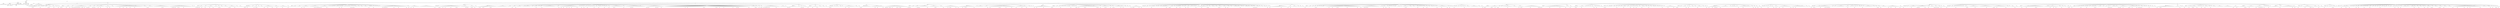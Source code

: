 digraph Tree {
	"t0" [label = "TEI"];
	"t1" [label = "teiHeader"];
	"t2" [label = "fileDesc"];
	"t3" [label = "titleStmt"];
	"t4" [label = "title"];
	"t5" [label = "author"];
	"t6" [label = "editor"];
	"t7" [label = "principal"];
	"t8" [label = "editionStmt"];
	"t9" [label = "edition"];
	"t10" [label = "respStmt"];
	"t11" [label = "name"];
	"t12" [label = "resp"];
	"t13" [label = "respStmt"];
	"t14" [label = "name"];
	"t15" [label = "resp"];
	"t16" [label = "publicationStmt"];
	"t17" [label = "publisher"];
	"t18" [label = "date"];
	"t19" [label = "availability"];
	"t20" [label = "licence"];
	"t21" [label = "idno"];
	"t22" [label = "idno"];
	"t23" [label = "idno"];
	"t24" [label = "idno"];
	"t25" [label = "idno"];
	"t26" [label = "sourceDesc"];
	"t27" [label = "profileDesc"];
	"t28" [label = "creation"];
	"t29" [label = "date"];
	"t30" [label = "langUsage"];
	"t31" [label = "language"];
	"t32" [label = "textClass"];
	"t33" [label = "keywords"];
	"t34" [label = "term"];
	"t35" [label = "text"];
	"t36" [label = "body"];
	"t37" [label = "head"];
	"t38" [label = "lb"];
	"t39" [label = "div"];
	"t40" [label = "head"];
	"t41" [label = "lb"];
	"t42" [label = "lb"];
	"t43" [label = "hi"];
	"t44" [label = "lb"];
	"t45" [label = "lb"];
	"t46" [label = "p"];
	"t47" [label = "p"];
	"t48" [label = "p"];
	"t49" [label = "p"];
	"t50" [label = "p"];
	"t51" [label = "p"];
	"t52" [label = "div"];
	"t53" [label = "head"];
	"t54" [label = "div"];
	"t55" [label = "pb"];
	"t56" [label = "head"];
	"t57" [label = "div"];
	"t58" [label = "head"];
	"t59" [label = "sp"];
	"t60" [label = "l"];
	"t61" [label = "l"];
	"t62" [label = "l"];
	"t63" [label = "l"];
	"t64" [label = "ref"];
	"t65" [label = "sp"];
	"t66" [label = "l"];
	"t67" [label = "pb"];
	"t68" [label = "l"];
	"t69" [label = "l"];
	"t70" [label = "l"];
	"t71" [label = "sp"];
	"t72" [label = "l"];
	"t73" [label = "sp"];
	"t74" [label = "l"];
	"t75" [label = "sp"];
	"t76" [label = "l"];
	"t77" [label = "ref"];
	"t78" [label = "sp"];
	"t79" [label = "l"];
	"t80" [label = "l"];
	"t81" [label = "l"];
	"t82" [label = "sp"];
	"t83" [label = "l"];
	"t84" [label = "l"];
	"t85" [label = "l"];
	"t86" [label = "sp"];
	"t87" [label = "l"];
	"t88" [label = "pb"];
	"t89" [label = "l"];
	"t90" [label = "ref"];
	"t91" [label = "l"];
	"t92" [label = "l"];
	"t93" [label = "sp"];
	"t94" [label = "l"];
	"t95" [label = "l"];
	"t96" [label = "ref"];
	"t97" [label = "l"];
	"t98" [label = "sp"];
	"t99" [label = "l"];
	"t100" [label = "l"];
	"t101" [label = "sp"];
	"t102" [label = "l"];
	"t103" [label = "ref"];
	"t104" [label = "sp"];
	"t105" [label = "l"];
	"t106" [label = "div"];
	"t107" [label = "head"];
	"t108" [label = "sp"];
	"t109" [label = "l"];
	"t110" [label = "pb"];
	"t111" [label = "l"];
	"t112" [label = "ref"];
	"t113" [label = "l"];
	"t114" [label = "l"];
	"t115" [label = "sp"];
	"t116" [label = "l"];
	"t117" [label = "l"];
	"t118" [label = "ref"];
	"t119" [label = "l"];
	"t120" [label = "l"];
	"t121" [label = "l"];
	"t122" [label = "ref"];
	"t123" [label = "sp"];
	"t124" [label = "l"];
	"t125" [label = "l"];
	"t126" [label = "ref"];
	"t127" [label = "l"];
	"t128" [label = "ref"];
	"t129" [label = "sp"];
	"t130" [label = "l"];
	"t131" [label = "l"];
	"t132" [label = "ref"];
	"t133" [label = "pb"];
	"t134" [label = "l"];
	"t135" [label = "ref"];
	"t136" [label = "ref"];
	"t137" [label = "l"];
	"t138" [label = "ref"];
	"t139" [label = "ref"];
	"t140" [label = "l"];
	"t141" [label = "l"];
	"t142" [label = "l"];
	"t143" [label = "l"];
	"t144" [label = "ref"];
	"t145" [label = "ref"];
	"t146" [label = "l"];
	"t147" [label = "l"];
	"t148" [label = "ref"];
	"t149" [label = "l"];
	"t150" [label = "l"];
	"t151" [label = "ref"];
	"t152" [label = "sp"];
	"t153" [label = "l"];
	"t154" [label = "ref"];
	"t155" [label = "ref"];
	"t156" [label = "l"];
	"t157" [label = "l"];
	"t158" [label = "l"];
	"t159" [label = "sp"];
	"t160" [label = "l"];
	"t161" [label = "ref"];
	"t162" [label = "l"];
	"t163" [label = "ref"];
	"t164" [label = "l"];
	"t165" [label = "ref"];
	"t166" [label = "sp"];
	"t167" [label = "l"];
	"t168" [label = "sp"];
	"t169" [label = "l"];
	"t170" [label = "l"];
	"t171" [label = "pb"];
	"t172" [label = "l"];
	"t173" [label = "l"];
	"t174" [label = "ref"];
	"t175" [label = "l"];
	"t176" [label = "l"];
	"t177" [label = "l"];
	"t178" [label = "sp"];
	"t179" [label = "l"];
	"t180" [label = "l"];
	"t181" [label = "l"];
	"t182" [label = "ref"];
	"t183" [label = "l"];
	"t184" [label = "l"];
	"t185" [label = "ref"];
	"t186" [label = "l"];
	"t187" [label = "sp"];
	"t188" [label = "l"];
	"t189" [label = "l"];
	"t190" [label = "l"];
	"t191" [label = "sp"];
	"t192" [label = "l"];
	"t193" [label = "l"];
	"t194" [label = "l"];
	"t195" [label = "l"];
	"t196" [label = "l"];
	"t197" [label = "ref"];
	"t198" [label = "l"];
	"t199" [label = "l"];
	"t200" [label = "l"];
	"t201" [label = "pb"];
	"t202" [label = "l"];
	"t203" [label = "l"];
	"t204" [label = "l"];
	"t205" [label = "ref"];
	"t206" [label = "l"];
	"t207" [label = "l"];
	"t208" [label = "l"];
	"t209" [label = "ref"];
	"t210" [label = "l"];
	"t211" [label = "l"];
	"t212" [label = "l"];
	"t213" [label = "l"];
	"t214" [label = "ref"];
	"t215" [label = "l"];
	"t216" [label = "l"];
	"t217" [label = "l"];
	"t218" [label = "l"];
	"t219" [label = "l"];
	"t220" [label = "l"];
	"t221" [label = "sp"];
	"t222" [label = "l"];
	"t223" [label = "sp"];
	"t224" [label = "l"];
	"t225" [label = "l"];
	"t226" [label = "l"];
	"t227" [label = "l"];
	"t228" [label = "ref"];
	"t229" [label = "sp"];
	"t230" [label = "l"];
	"t231" [label = "pb"];
	"t232" [label = "l"];
	"t233" [label = "l"];
	"t234" [label = "l"];
	"t235" [label = "l"];
	"t236" [label = "sp"];
	"t237" [label = "l"];
	"t238" [label = "l"];
	"t239" [label = "l"];
	"t240" [label = "l"];
	"t241" [label = "l"];
	"t242" [label = "l"];
	"t243" [label = "l"];
	"t244" [label = "l"];
	"t245" [label = "ref"];
	"t246" [label = "l"];
	"t247" [label = "ref"];
	"t248" [label = "l"];
	"t249" [label = "l"];
	"t250" [label = "l"];
	"t251" [label = "l"];
	"t252" [label = "l"];
	"t253" [label = "sp"];
	"t254" [label = "l"];
	"t255" [label = "l"];
	"t256" [label = "l"];
	"t257" [label = "ref"];
	"t258" [label = "l"];
	"t259" [label = "ref"];
	"t260" [label = "pb"];
	"t261" [label = "l"];
	"t262" [label = "l"];
	"t263" [label = "ref"];
	"t264" [label = "l"];
	"t265" [label = "l"];
	"t266" [label = "ref"];
	"t267" [label = "l"];
	"t268" [label = "ref"];
	"t269" [label = "l"];
	"t270" [label = "l"];
	"t271" [label = "l"];
	"t272" [label = "l"];
	"t273" [label = "ref"];
	"t274" [label = "l"];
	"t275" [label = "l"];
	"t276" [label = "l"];
	"t277" [label = "l"];
	"t278" [label = "l"];
	"t279" [label = "l"];
	"t280" [label = "l"];
	"t281" [label = "sp"];
	"t282" [label = "l"];
	"t283" [label = "l"];
	"t284" [label = "sp"];
	"t285" [label = "l"];
	"t286" [label = "div"];
	"t287" [label = "head"];
	"t288" [label = "sp"];
	"t289" [label = "l"];
	"t290" [label = "pb"];
	"t291" [label = "l"];
	"t292" [label = "ref"];
	"t293" [label = "ref"];
	"t294" [label = "sp"];
	"t295" [label = "l"];
	"t296" [label = "l"];
	"t297" [label = "ref"];
	"t298" [label = "l"];
	"t299" [label = "l"];
	"t300" [label = "ref"];
	"t301" [label = "l"];
	"t302" [label = "sp"];
	"t303" [label = "l"];
	"t304" [label = "l"];
	"t305" [label = "ref"];
	"t306" [label = "l"];
	"t307" [label = "sp"];
	"t308" [label = "l"];
	"t309" [label = "l"];
	"t310" [label = "l"];
	"t311" [label = "pb"];
	"t312" [label = "l"];
	"t313" [label = "l"];
	"t314" [label = "l"];
	"t315" [label = "ref"];
	"t316" [label = "sp"];
	"t317" [label = "l"];
	"t318" [label = "l"];
	"t319" [label = "l"];
	"t320" [label = "l"];
	"t321" [label = "sp"];
	"t322" [label = "l"];
	"t323" [label = "ref"];
	"t324" [label = "l"];
	"t325" [label = "ref"];
	"t326" [label = "sp"];
	"t327" [label = "l"];
	"t328" [label = "l"];
	"t329" [label = "l"];
	"t330" [label = "sp"];
	"t331" [label = "l"];
	"t332" [label = "l"];
	"t333" [label = "l"];
	"t334" [label = "l"];
	"t335" [label = "sp"];
	"t336" [label = "l"];
	"t337" [label = "pb"];
	"t338" [label = "l"];
	"t339" [label = "ref"];
	"t340" [label = "l"];
	"t341" [label = "l"];
	"t342" [label = "l"];
	"t343" [label = "l"];
	"t344" [label = "ref"];
	"t345" [label = "l"];
	"t346" [label = "sp"];
	"t347" [label = "l"];
	"t348" [label = "l"];
	"t349" [label = "sp"];
	"t350" [label = "l"];
	"t351" [label = "l"];
	"t352" [label = "l"];
	"t353" [label = "l"];
	"t354" [label = "div"];
	"t355" [label = "head"];
	"t356" [label = "sp"];
	"t357" [label = "l"];
	"t358" [label = "sp"];
	"t359" [label = "l"];
	"t360" [label = "ref"];
	"t361" [label = "pb"];
	"t362" [label = "l"];
	"t363" [label = "l"];
	"t364" [label = "ref"];
	"t365" [label = "l"];
	"t366" [label = "l"];
	"t367" [label = "l"];
	"t368" [label = "sp"];
	"t369" [label = "l"];
	"t370" [label = "l"];
	"t371" [label = "sp"];
	"t372" [label = "l"];
	"t373" [label = "ref"];
	"t374" [label = "l"];
	"t375" [label = "l"];
	"t376" [label = "ref"];
	"t377" [label = "ref"];
	"t378" [label = "l"];
	"t379" [label = "sp"];
	"t380" [label = "l"];
	"t381" [label = "l"];
	"t382" [label = "sp"];
	"t383" [label = "l"];
	"t384" [label = "l"];
	"t385" [label = "l"];
	"t386" [label = "sp"];
	"t387" [label = "l"];
	"t388" [label = "pb"];
	"t389" [label = "l"];
	"t390" [label = "l"];
	"t391" [label = "l"];
	"t392" [label = "ref"];
	"t393" [label = "l"];
	"t394" [label = "l"];
	"t395" [label = "l"];
	"t396" [label = "l"];
	"t397" [label = "ref"];
	"t398" [label = "l"];
	"t399" [label = "sp"];
	"t400" [label = "l"];
	"t401" [label = "l"];
	"t402" [label = "l"];
	"t403" [label = "ref"];
	"t404" [label = "l"];
	"t405" [label = "l"];
	"t406" [label = "sp"];
	"t407" [label = "l"];
	"t408" [label = "l"];
	"t409" [label = "l"];
	"t410" [label = "ref"];
	"t411" [label = "l"];
	"t412" [label = "l"];
	"t413" [label = "l"];
	"t414" [label = "l"];
	"t415" [label = "sp"];
	"t416" [label = "l"];
	"t417" [label = "pb"];
	"t418" [label = "l"];
	"t419" [label = "div"];
	"t420" [label = "head"];
	"t421" [label = "sp"];
	"t422" [label = "l"];
	"t423" [label = "l"];
	"t424" [label = "sp"];
	"t425" [label = "l"];
	"t426" [label = "l"];
	"t427" [label = "l"];
	"t428" [label = "l"];
	"t429" [label = "sp"];
	"t430" [label = "l"];
	"t431" [label = "l"];
	"t432" [label = "l"];
	"t433" [label = "l"];
	"t434" [label = "sp"];
	"t435" [label = "l"];
	"t436" [label = "pb"];
	"t437" [label = "l"];
	"t438" [label = "l"];
	"t439" [label = "ref"];
	"t440" [label = "l"];
	"t441" [label = "l"];
	"t442" [label = "l"];
	"t443" [label = "l"];
	"t444" [label = "sp"];
	"t445" [label = "l"];
	"t446" [label = "l"];
	"t447" [label = "l"];
	"t448" [label = "l"];
	"t449" [label = "l"];
	"t450" [label = "ref"];
	"t451" [label = "l"];
	"t452" [label = "ref"];
	"t453" [label = "l"];
	"t454" [label = "l"];
	"t455" [label = "ref"];
	"t456" [label = "ref"];
	"t457" [label = "ref"];
	"t458" [label = "l"];
	"t459" [label = "ref"];
	"t460" [label = "sp"];
	"t461" [label = "l"];
	"t462" [label = "l"];
	"t463" [label = "ref"];
	"t464" [label = "l"];
	"t465" [label = "l"];
	"t466" [label = "l"];
	"t467" [label = "l"];
	"t468" [label = "l"];
	"t469" [label = "pb"];
	"t470" [label = "l"];
	"t471" [label = "sp"];
	"t472" [label = "l"];
	"t473" [label = "sp"];
	"t474" [label = "l"];
	"t475" [label = "sp"];
	"t476" [label = "l"];
	"t477" [label = "l"];
	"t478" [label = "sp"];
	"t479" [label = "l"];
	"t480" [label = "sp"];
	"t481" [label = "l"];
	"t482" [label = "sp"];
	"t483" [label = "l"];
	"t484" [label = "sp"];
	"t485" [label = "l"];
	"t486" [label = "sp"];
	"t487" [label = "l"];
	"t488" [label = "sp"];
	"t489" [label = "l"];
	"t490" [label = "pb"];
	"t491" [label = "sp"];
	"t492" [label = "l"];
	"t493" [label = "l"];
	"t494" [label = "ref"];
	"t495" [label = "l"];
	"t496" [label = "sp"];
	"t497" [label = "l"];
	"t498" [label = "l"];
	"t499" [label = "sp"];
	"t500" [label = "l"];
	"t501" [label = "sp"];
	"t502" [label = "l"];
	"t503" [label = "sp"];
	"t504" [label = "l"];
	"t505" [label = "sp"];
	"t506" [label = "l"];
	"t507" [label = "l"];
	"t508" [label = "ref"];
	"t509" [label = "sp"];
	"t510" [label = "l"];
	"t511" [label = "ref"];
	"t512" [label = "sp"];
	"t513" [label = "l"];
	"t514" [label = "ref"];
	"t515" [label = "pb"];
	"t516" [label = "sp"];
	"t517" [label = "l"];
	"t518" [label = "sp"];
	"t519" [label = "l"];
	"t520" [label = "l"];
	"t521" [label = "l"];
	"t522" [label = "sp"];
	"t523" [label = "l"];
	"t524" [label = "l"];
	"t525" [label = "sp"];
	"t526" [label = "l"];
	"t527" [label = "l"];
	"t528" [label = "l"];
	"t529" [label = "sp"];
	"t530" [label = "l"];
	"t531" [label = "l"];
	"t532" [label = "l"];
	"t533" [label = "l"];
	"t534" [label = "sp"];
	"t535" [label = "l"];
	"t536" [label = "pb"];
	"t537" [label = "l"];
	"t538" [label = "l"];
	"t539" [label = "l"];
	"t540" [label = "sp"];
	"t541" [label = "l"];
	"t542" [label = "ref"];
	"t543" [label = "sp"];
	"t544" [label = "l"];
	"t545" [label = "sp"];
	"t546" [label = "l"];
	"t547" [label = "sp"];
	"t548" [label = "l"];
	"t549" [label = "sp"];
	"t550" [label = "l"];
	"t551" [label = "l"];
	"t552" [label = "sp"];
	"t553" [label = "l"];
	"t554" [label = "sp"];
	"t555" [label = "l"];
	"t556" [label = "l"];
	"t557" [label = "pb"];
	"t558" [label = "l"];
	"t559" [label = "l"];
	"t560" [label = "ref"];
	"t561" [label = "ref"];
	"t562" [label = "ref"];
	"t563" [label = "ref"];
	"t564" [label = "l"];
	"t565" [label = "l"];
	"t566" [label = "l"];
	"t567" [label = "l"];
	"t568" [label = "l"];
	"t569" [label = "l"];
	"t570" [label = "l"];
	"t571" [label = "l"];
	"t572" [label = "ref"];
	"t573" [label = "l"];
	"t574" [label = "l"];
	"t575" [label = "l"];
	"t576" [label = "l"];
	"t577" [label = "ref"];
	"t578" [label = "l"];
	"t579" [label = "l"];
	"t580" [label = "l"];
	"t581" [label = "l"];
	"t582" [label = "l"];
	"t583" [label = "l"];
	"t584" [label = "l"];
	"t585" [label = "ref"];
	"t586" [label = "sp"];
	"t587" [label = "l"];
	"t588" [label = "l"];
	"t589" [label = "ref"];
	"t590" [label = "l"];
	"t591" [label = "sp"];
	"t592" [label = "l"];
	"t593" [label = "pb"];
	"t594" [label = "l"];
	"t595" [label = "l"];
	"t596" [label = "ref"];
	"t597" [label = "l"];
	"t598" [label = "l"];
	"t599" [label = "l"];
	"t600" [label = "l"];
	"t601" [label = "l"];
	"t602" [label = "sp"];
	"t603" [label = "l"];
	"t604" [label = "l"];
	"t605" [label = "l"];
	"t606" [label = "l"];
	"t607" [label = "l"];
	"t608" [label = "l"];
	"t609" [label = "l"];
	"t610" [label = "l"];
	"t611" [label = "l"];
	"t612" [label = "l"];
	"t613" [label = "l"];
	"t614" [label = "l"];
	"t615" [label = "p"];
	"t616" [label = "div"];
	"t617" [label = "head"];
	"t618" [label = "div"];
	"t619" [label = "head"];
	"t620" [label = "sp"];
	"t621" [label = "l"];
	"t622" [label = "pb"];
	"t623" [label = "sp"];
	"t624" [label = "l"];
	"t625" [label = "l"];
	"t626" [label = "l"];
	"t627" [label = "sp"];
	"t628" [label = "l"];
	"t629" [label = "ref"];
	"t630" [label = "ref"];
	"t631" [label = "l"];
	"t632" [label = "l"];
	"t633" [label = "l"];
	"t634" [label = "ref"];
	"t635" [label = "l"];
	"t636" [label = "l"];
	"t637" [label = "pb"];
	"t638" [label = "l"];
	"t639" [label = "l"];
	"t640" [label = "l"];
	"t641" [label = "l"];
	"t642" [label = "l"];
	"t643" [label = "ref"];
	"t644" [label = "l"];
	"t645" [label = "l"];
	"t646" [label = "l"];
	"t647" [label = "l"];
	"t648" [label = "l"];
	"t649" [label = "ref"];
	"t650" [label = "ref"];
	"t651" [label = "l"];
	"t652" [label = "l"];
	"t653" [label = "l"];
	"t654" [label = "sp"];
	"t655" [label = "l"];
	"t656" [label = "l"];
	"t657" [label = "l"];
	"t658" [label = "l"];
	"t659" [label = "l"];
	"t660" [label = "ref"];
	"t661" [label = "l"];
	"t662" [label = "ref"];
	"t663" [label = "ref"];
	"t664" [label = "l"];
	"t665" [label = "l"];
	"t666" [label = "sp"];
	"t667" [label = "l"];
	"t668" [label = "l"];
	"t669" [label = "ref"];
	"t670" [label = "l"];
	"t671" [label = "pb"];
	"t672" [label = "l"];
	"t673" [label = "l"];
	"t674" [label = "ref"];
	"t675" [label = "sp"];
	"t676" [label = "l"];
	"t677" [label = "l"];
	"t678" [label = "div"];
	"t679" [label = "head"];
	"t680" [label = "sp"];
	"t681" [label = "l"];
	"t682" [label = "l"];
	"t683" [label = "ref"];
	"t684" [label = "l"];
	"t685" [label = "ref"];
	"t686" [label = "l"];
	"t687" [label = "l"];
	"t688" [label = "ref"];
	"t689" [label = "l"];
	"t690" [label = "ref"];
	"t691" [label = "l"];
	"t692" [label = "l"];
	"t693" [label = "l"];
	"t694" [label = "l"];
	"t695" [label = "l"];
	"t696" [label = "l"];
	"t697" [label = "ref"];
	"t698" [label = "pb"];
	"t699" [label = "l"];
	"t700" [label = "l"];
	"t701" [label = "l"];
	"t702" [label = "l"];
	"t703" [label = "l"];
	"t704" [label = "sp"];
	"t705" [label = "l"];
	"t706" [label = "l"];
	"t707" [label = "l"];
	"t708" [label = "l"];
	"t709" [label = "l"];
	"t710" [label = "l"];
	"t711" [label = "l"];
	"t712" [label = "l"];
	"t713" [label = "l"];
	"t714" [label = "sp"];
	"t715" [label = "l"];
	"t716" [label = "l"];
	"t717" [label = "l"];
	"t718" [label = "l"];
	"t719" [label = "sp"];
	"t720" [label = "l"];
	"t721" [label = "ref"];
	"t722" [label = "l"];
	"t723" [label = "l"];
	"t724" [label = "l"];
	"t725" [label = "pb"];
	"t726" [label = "sp"];
	"t727" [label = "l"];
	"t728" [label = "l"];
	"t729" [label = "l"];
	"t730" [label = "l"];
	"t731" [label = "l"];
	"t732" [label = "sp"];
	"t733" [label = "l"];
	"t734" [label = "sp"];
	"t735" [label = "l"];
	"t736" [label = "l"];
	"t737" [label = "l"];
	"t738" [label = "l"];
	"t739" [label = "l"];
	"t740" [label = "l"];
	"t741" [label = "l"];
	"t742" [label = "sp"];
	"t743" [label = "l"];
	"t744" [label = "l"];
	"t745" [label = "sp"];
	"t746" [label = "l"];
	"t747" [label = "l"];
	"t748" [label = "l"];
	"t749" [label = "pb"];
	"t750" [label = "l"];
	"t751" [label = "sp"];
	"t752" [label = "l"];
	"t753" [label = "sp"];
	"t754" [label = "l"];
	"t755" [label = "l"];
	"t756" [label = "l"];
	"t757" [label = "ref"];
	"t758" [label = "sp"];
	"t759" [label = "l"];
	"t760" [label = "l"];
	"t761" [label = "l"];
	"t762" [label = "l"];
	"t763" [label = "l"];
	"t764" [label = "l"];
	"t765" [label = "l"];
	"t766" [label = "l"];
	"t767" [label = "l"];
	"t768" [label = "l"];
	"t769" [label = "l"];
	"t770" [label = "l"];
	"t771" [label = "sp"];
	"t772" [label = "l"];
	"t773" [label = "l"];
	"t774" [label = "l"];
	"t775" [label = "pb"];
	"t776" [label = "sp"];
	"t777" [label = "l"];
	"t778" [label = "l"];
	"t779" [label = "ref"];
	"t780" [label = "l"];
	"t781" [label = "l"];
	"t782" [label = "ref"];
	"t783" [label = "l"];
	"t784" [label = "l"];
	"t785" [label = "l"];
	"t786" [label = "ref"];
	"t787" [label = "l"];
	"t788" [label = "l"];
	"t789" [label = "ref"];
	"t790" [label = "l"];
	"t791" [label = "l"];
	"t792" [label = "ref"];
	"t793" [label = "l"];
	"t794" [label = "l"];
	"t795" [label = "l"];
	"t796" [label = "l"];
	"t797" [label = "l"];
	"t798" [label = "ref"];
	"t799" [label = "l"];
	"t800" [label = "sp"];
	"t801" [label = "l"];
	"t802" [label = "sp"];
	"t803" [label = "l"];
	"t804" [label = "sp"];
	"t805" [label = "l"];
	"t806" [label = "pb"];
	"t807" [label = "sp"];
	"t808" [label = "l"];
	"t809" [label = "l"];
	"t810" [label = "ref"];
	"t811" [label = "sp"];
	"t812" [label = "l"];
	"t813" [label = "l"];
	"t814" [label = "sp"];
	"t815" [label = "l"];
	"t816" [label = "ref"];
	"t817" [label = "sp"];
	"t818" [label = "l"];
	"t819" [label = "sp"];
	"t820" [label = "l"];
	"t821" [label = "l"];
	"t822" [label = "sp"];
	"t823" [label = "l"];
	"t824" [label = "sp"];
	"t825" [label = "l"];
	"t826" [label = "sp"];
	"t827" [label = "l"];
	"t828" [label = "pb"];
	"t829" [label = "l"];
	"t830" [label = "sp"];
	"t831" [label = "l"];
	"t832" [label = "l"];
	"t833" [label = "sp"];
	"t834" [label = "l"];
	"t835" [label = "ref"];
	"t836" [label = "l"];
	"t837" [label = "l"];
	"t838" [label = "sp"];
	"t839" [label = "l"];
	"t840" [label = "sp"];
	"t841" [label = "l"];
	"t842" [label = "sp"];
	"t843" [label = "l"];
	"t844" [label = "ref"];
	"t845" [label = "l"];
	"t846" [label = "l"];
	"t847" [label = "sp"];
	"t848" [label = "l"];
	"t849" [label = "sp"];
	"t850" [label = "l"];
	"t851" [label = "pb"];
	"t852" [label = "l"];
	"t853" [label = "sp"];
	"t854" [label = "l"];
	"t855" [label = "l"];
	"t856" [label = "l"];
	"t857" [label = "ref"];
	"t858" [label = "l"];
	"t859" [label = "ref"];
	"t860" [label = "l"];
	"t861" [label = "l"];
	"t862" [label = "l"];
	"t863" [label = "l"];
	"t864" [label = "l"];
	"t865" [label = "l"];
	"t866" [label = "l"];
	"t867" [label = "sp"];
	"t868" [label = "l"];
	"t869" [label = "ref"];
	"t870" [label = "l"];
	"t871" [label = "sp"];
	"t872" [label = "l"];
	"t873" [label = "l"];
	"t874" [label = "l"];
	"t875" [label = "l"];
	"t876" [label = "l"];
	"t877" [label = "ref"];
	"t878" [label = "l"];
	"t879" [label = "ref"];
	"t880" [label = "pb"];
	"t881" [label = "l"];
	"t882" [label = "l"];
	"t883" [label = "l"];
	"t884" [label = "l"];
	"t885" [label = "l"];
	"t886" [label = "l"];
	"t887" [label = "l"];
	"t888" [label = "l"];
	"t889" [label = "l"];
	"t890" [label = "l"];
	"t891" [label = "l"];
	"t892" [label = "sp"];
	"t893" [label = "l"];
	"t894" [label = "sp"];
	"t895" [label = "l"];
	"t896" [label = "ref"];
	"t897" [label = "l"];
	"t898" [label = "ref"];
	"t899" [label = "l"];
	"t900" [label = "ref"];
	"t901" [label = "l"];
	"t902" [label = "l"];
	"t903" [label = "l"];
	"t904" [label = "l"];
	"t905" [label = "l"];
	"t906" [label = "l"];
	"t907" [label = "ref"];
	"t908" [label = "l"];
	"t909" [label = "ref"];
	"t910" [label = "l"];
	"t911" [label = "pb"];
	"t912" [label = "l"];
	"t913" [label = "l"];
	"t914" [label = "l"];
	"t915" [label = "ref"];
	"t916" [label = "l"];
	"t917" [label = "l"];
	"t918" [label = "sp"];
	"t919" [label = "l"];
	"t920" [label = "l"];
	"t921" [label = "l"];
	"t922" [label = "l"];
	"t923" [label = "l"];
	"t924" [label = "l"];
	"t925" [label = "l"];
	"t926" [label = "l"];
	"t927" [label = "l"];
	"t928" [label = "l"];
	"t929" [label = "l"];
	"t930" [label = "l"];
	"t931" [label = "l"];
	"t932" [label = "l"];
	"t933" [label = "l"];
	"t934" [label = "l"];
	"t935" [label = "l"];
	"t936" [label = "l"];
	"t937" [label = "l"];
	"t938" [label = "pb"];
	"t939" [label = "l"];
	"t940" [label = "l"];
	"t941" [label = "ref"];
	"t942" [label = "l"];
	"t943" [label = "l"];
	"t944" [label = "l"];
	"t945" [label = "l"];
	"t946" [label = "l"];
	"t947" [label = "l"];
	"t948" [label = "l"];
	"t949" [label = "l"];
	"t950" [label = "l"];
	"t951" [label = "l"];
	"t952" [label = "l"];
	"t953" [label = "l"];
	"t954" [label = "l"];
	"t955" [label = "l"];
	"t956" [label = "ref"];
	"t957" [label = "l"];
	"t958" [label = "ref"];
	"t959" [label = "l"];
	"t960" [label = "l"];
	"t961" [label = "l"];
	"t962" [label = "l"];
	"t963" [label = "l"];
	"t964" [label = "l"];
	"t965" [label = "l"];
	"t966" [label = "l"];
	"t967" [label = "l"];
	"t968" [label = "l"];
	"t969" [label = "ref"];
	"t970" [label = "l"];
	"t971" [label = "pb"];
	"t972" [label = "l"];
	"t973" [label = "l"];
	"t974" [label = "ref"];
	"t975" [label = "l"];
	"t976" [label = "l"];
	"t977" [label = "l"];
	"t978" [label = "l"];
	"t979" [label = "ref"];
	"t980" [label = "l"];
	"t981" [label = "l"];
	"t982" [label = "l"];
	"t983" [label = "l"];
	"t984" [label = "l"];
	"t985" [label = "l"];
	"t986" [label = "l"];
	"t987" [label = "l"];
	"t988" [label = "ref"];
	"t989" [label = "l"];
	"t990" [label = "l"];
	"t991" [label = "l"];
	"t992" [label = "ref"];
	"t993" [label = "l"];
	"t994" [label = "ref"];
	"t995" [label = "ref"];
	"t996" [label = "l"];
	"t997" [label = "l"];
	"t998" [label = "l"];
	"t999" [label = "l"];
	"t1000" [label = "l"];
	"t1001" [label = "l"];
	"t1002" [label = "l"];
	"t1003" [label = "l"];
	"t1004" [label = "l"];
	"t1005" [label = "l"];
	"t1006" [label = "pb"];
	"t1007" [label = "l"];
	"t1008" [label = "sp"];
	"t1009" [label = "l"];
	"t1010" [label = "l"];
	"t1011" [label = "l"];
	"t1012" [label = "l"];
	"t1013" [label = "l"];
	"t1014" [label = "ref"];
	"t1015" [label = "ref"];
	"t1016" [label = "l"];
	"t1017" [label = "sp"];
	"t1018" [label = "l"];
	"t1019" [label = "sp"];
	"t1020" [label = "l"];
	"t1021" [label = "ref"];
	"t1022" [label = "l"];
	"t1023" [label = "sp"];
	"t1024" [label = "l"];
	"t1025" [label = "ref"];
	"t1026" [label = "ref"];
	"t1027" [label = "l"];
	"t1028" [label = "sp"];
	"t1029" [label = "l"];
	"t1030" [label = "ref"];
	"t1031" [label = "l"];
	"t1032" [label = "l"];
	"t1033" [label = "l"];
	"t1034" [label = "ref"];
	"t1035" [label = "ref"];
	"t1036" [label = "ref"];
	"t1037" [label = "l"];
	"t1038" [label = "ref"];
	"t1039" [label = "l"];
	"t1040" [label = "pb"];
	"t1041" [label = "l"];
	"t1042" [label = "l"];
	"t1043" [label = "l"];
	"t1044" [label = "l"];
	"t1045" [label = "l"];
	"t1046" [label = "l"];
	"t1047" [label = "ref"];
	"t1048" [label = "l"];
	"t1049" [label = "l"];
	"t1050" [label = "l"];
	"t1051" [label = "sp"];
	"t1052" [label = "l"];
	"t1053" [label = "l"];
	"t1054" [label = "l"];
	"t1055" [label = "l"];
	"t1056" [label = "l"];
	"t1057" [label = "l"];
	"t1058" [label = "sp"];
	"t1059" [label = "l"];
	"t1060" [label = "ref"];
	"t1061" [label = "div"];
	"t1062" [label = "head"];
	"t1063" [label = "sp"];
	"t1064" [label = "l"];
	"t1065" [label = "pb"];
	"t1066" [label = "l"];
	"t1067" [label = "ref"];
	"t1068" [label = "l"];
	"t1069" [label = "l"];
	"t1070" [label = "l"];
	"t1071" [label = "l"];
	"t1072" [label = "l"];
	"t1073" [label = "l"];
	"t1074" [label = "sp"];
	"t1075" [label = "l"];
	"t1076" [label = "l"];
	"t1077" [label = "l"];
	"t1078" [label = "sp"];
	"t1079" [label = "l"];
	"t1080" [label = "ref"];
	"t1081" [label = "l"];
	"t1082" [label = "ref"];
	"t1083" [label = "sp"];
	"t1084" [label = "l"];
	"t1085" [label = "pb"];
	"t1086" [label = "sp"];
	"t1087" [label = "l"];
	"t1088" [label = "l"];
	"t1089" [label = "l"];
	"t1090" [label = "div"];
	"t1091" [label = "head"];
	"t1092" [label = "sp"];
	"t1093" [label = "l"];
	"t1094" [label = "ref"];
	"t1095" [label = "l"];
	"t1096" [label = "l"];
	"t1097" [label = "l"];
	"t1098" [label = "sp"];
	"t1099" [label = "l"];
	"t1100" [label = "ref"];
	"t1101" [label = "l"];
	"t1102" [label = "l"];
	"t1103" [label = "l"];
	"t1104" [label = "l"];
	"t1105" [label = "pb"];
	"t1106" [label = "l"];
	"t1107" [label = "sp"];
	"t1108" [label = "l"];
	"t1109" [label = "l"];
	"t1110" [label = "l"];
	"t1111" [label = "sp"];
	"t1112" [label = "l"];
	"t1113" [label = "l"];
	"t1114" [label = "l"];
	"t1115" [label = "sp"];
	"t1116" [label = "l"];
	"t1117" [label = "l"];
	"t1118" [label = "div"];
	"t1119" [label = "head"];
	"t1120" [label = "sp"];
	"t1121" [label = "l"];
	"t1122" [label = "sp"];
	"t1123" [label = "l"];
	"t1124" [label = "pb"];
	"t1125" [label = "l"];
	"t1126" [label = "ref"];
	"t1127" [label = "l"];
	"t1128" [label = "l"];
	"t1129" [label = "sp"];
	"t1130" [label = "l"];
	"t1131" [label = "sp"];
	"t1132" [label = "l"];
	"t1133" [label = "l"];
	"t1134" [label = "sp"];
	"t1135" [label = "l"];
	"t1136" [label = "l"];
	"t1137" [label = "sp"];
	"t1138" [label = "l"];
	"t1139" [label = "l"];
	"t1140" [label = "l"];
	"t1141" [label = "sp"];
	"t1142" [label = "l"];
	"t1143" [label = "sp"];
	"t1144" [label = "l"];
	"t1145" [label = "l"];
	"t1146" [label = "pb"];
	"t1147" [label = "l"];
	"t1148" [label = "l"];
	"t1149" [label = "l"];
	"t1150" [label = "ref"];
	"t1151" [label = "l"];
	"t1152" [label = "l"];
	"t1153" [label = "l"];
	"t1154" [label = "l"];
	"t1155" [label = "l"];
	"t1156" [label = "sp"];
	"t1157" [label = "l"];
	"t1158" [label = "l"];
	"t1159" [label = "l"];
	"t1160" [label = "sp"];
	"t1161" [label = "l"];
	"t1162" [label = "l"];
	"t1163" [label = "ref"];
	"t1164" [label = "div"];
	"t1165" [label = "head"];
	"t1166" [label = "sp"];
	"t1167" [label = "l"];
	"t1168" [label = "pb"];
	"t1169" [label = "sp"];
	"t1170" [label = "l"];
	"t1171" [label = "sp"];
	"t1172" [label = "l"];
	"t1173" [label = "l"];
	"t1174" [label = "l"];
	"t1175" [label = "l"];
	"t1176" [label = "l"];
	"t1177" [label = "l"];
	"t1178" [label = "l"];
	"t1179" [label = "sp"];
	"t1180" [label = "l"];
	"t1181" [label = "l"];
	"t1182" [label = "l"];
	"t1183" [label = "l"];
	"t1184" [label = "pb"];
	"t1185" [label = "l"];
	"t1186" [label = "l"];
	"t1187" [label = "ref"];
	"t1188" [label = "l"];
	"t1189" [label = "l"];
	"t1190" [label = "l"];
	"t1191" [label = "l"];
	"t1192" [label = "l"];
	"t1193" [label = "ref"];
	"t1194" [label = "sp"];
	"t1195" [label = "l"];
	"t1196" [label = "sp"];
	"t1197" [label = "l"];
	"t1198" [label = "l"];
	"t1199" [label = "ref"];
	"t1200" [label = "ref"];
	"t1201" [label = "l"];
	"t1202" [label = "ref"];
	"t1203" [label = "l"];
	"t1204" [label = "l"];
	"t1205" [label = "ref"];
	"t1206" [label = "pb"];
	"t1207" [label = "l"];
	"t1208" [label = "l"];
	"t1209" [label = "ref"];
	"t1210" [label = "l"];
	"t1211" [label = "l"];
	"t1212" [label = "l"];
	"t1213" [label = "l"];
	"t1214" [label = "ref"];
	"t1215" [label = "l"];
	"t1216" [label = "ref"];
	"t1217" [label = "l"];
	"t1218" [label = "l"];
	"t1219" [label = "ref"];
	"t1220" [label = "ref"];
	"t1221" [label = "l"];
	"t1222" [label = "l"];
	"t1223" [label = "l"];
	"t1224" [label = "l"];
	"t1225" [label = "l"];
	"t1226" [label = "p"];
	"t1227" [label = "div"];
	"t1228" [label = "head"];
	"t1229" [label = "div"];
	"t1230" [label = "head"];
	"t1231" [label = "sp"];
	"t1232" [label = "l"];
	"t1233" [label = "pb"];
	"t1234" [label = "l"];
	"t1235" [label = "ref"];
	"t1236" [label = "ref"];
	"t1237" [label = "l"];
	"t1238" [label = "sp"];
	"t1239" [label = "l"];
	"t1240" [label = "l"];
	"t1241" [label = "l"];
	"t1242" [label = "sp"];
	"t1243" [label = "l"];
	"t1244" [label = "l"];
	"t1245" [label = "l"];
	"t1246" [label = "ref"];
	"t1247" [label = "l"];
	"t1248" [label = "ref"];
	"t1249" [label = "pb"];
	"t1250" [label = "sp"];
	"t1251" [label = "l"];
	"t1252" [label = "l"];
	"t1253" [label = "l"];
	"t1254" [label = "l"];
	"t1255" [label = "l"];
	"t1256" [label = "l"];
	"t1257" [label = "l"];
	"t1258" [label = "l"];
	"t1259" [label = "ref"];
	"t1260" [label = "l"];
	"t1261" [label = "sp"];
	"t1262" [label = "l"];
	"t1263" [label = "l"];
	"t1264" [label = "l"];
	"t1265" [label = "l"];
	"t1266" [label = "l"];
	"t1267" [label = "l"];
	"t1268" [label = "ref"];
	"t1269" [label = "ref"];
	"t1270" [label = "l"];
	"t1271" [label = "l"];
	"t1272" [label = "l"];
	"t1273" [label = "sp"];
	"t1274" [label = "l"];
	"t1275" [label = "l"];
	"t1276" [label = "l"];
	"t1277" [label = "l"];
	"t1278" [label = "pb"];
	"t1279" [label = "sp"];
	"t1280" [label = "l"];
	"t1281" [label = "l"];
	"t1282" [label = "l"];
	"t1283" [label = "l"];
	"t1284" [label = "ref"];
	"t1285" [label = "l"];
	"t1286" [label = "l"];
	"t1287" [label = "ref"];
	"t1288" [label = "ref"];
	"t1289" [label = "l"];
	"t1290" [label = "l"];
	"t1291" [label = "l"];
	"t1292" [label = "l"];
	"t1293" [label = "l"];
	"t1294" [label = "ref"];
	"t1295" [label = "l"];
	"t1296" [label = "l"];
	"t1297" [label = "ref"];
	"t1298" [label = "div"];
	"t1299" [label = "head"];
	"t1300" [label = "sp"];
	"t1301" [label = "l"];
	"t1302" [label = "l"];
	"t1303" [label = "l"];
	"t1304" [label = "l"];
	"t1305" [label = "pb"];
	"t1306" [label = "l"];
	"t1307" [label = "l"];
	"t1308" [label = "ref"];
	"t1309" [label = "l"];
	"t1310" [label = "ref"];
	"t1311" [label = "l"];
	"t1312" [label = "l"];
	"t1313" [label = "l"];
	"t1314" [label = "l"];
	"t1315" [label = "l"];
	"t1316" [label = "l"];
	"t1317" [label = "l"];
	"t1318" [label = "ref"];
	"t1319" [label = "sp"];
	"t1320" [label = "l"];
	"t1321" [label = "sp"];
	"t1322" [label = "l"];
	"t1323" [label = "l"];
	"t1324" [label = "l"];
	"t1325" [label = "l"];
	"t1326" [label = "l"];
	"t1327" [label = "l"];
	"t1328" [label = "l"];
	"t1329" [label = "sp"];
	"t1330" [label = "l"];
	"t1331" [label = "l"];
	"t1332" [label = "l"];
	"t1333" [label = "l"];
	"t1334" [label = "pb"];
	"t1335" [label = "sp"];
	"t1336" [label = "l"];
	"t1337" [label = "l"];
	"t1338" [label = "ref"];
	"t1339" [label = "l"];
	"t1340" [label = "l"];
	"t1341" [label = "l"];
	"t1342" [label = "l"];
	"t1343" [label = "l"];
	"t1344" [label = "l"];
	"t1345" [label = "l"];
	"t1346" [label = "l"];
	"t1347" [label = "ref"];
	"t1348" [label = "l"];
	"t1349" [label = "ref"];
	"t1350" [label = "l"];
	"t1351" [label = "l"];
	"t1352" [label = "l"];
	"t1353" [label = "l"];
	"t1354" [label = "l"];
	"t1355" [label = "ref"];
	"t1356" [label = "l"];
	"t1357" [label = "l"];
	"t1358" [label = "l"];
	"t1359" [label = "l"];
	"t1360" [label = "l"];
	"t1361" [label = "ref"];
	"t1362" [label = "l"];
	"t1363" [label = "l"];
	"t1364" [label = "l"];
	"t1365" [label = "sp"];
	"t1366" [label = "l"];
	"t1367" [label = "pb"];
	"t1368" [label = "l"];
	"t1369" [label = "l"];
	"t1370" [label = "l"];
	"t1371" [label = "l"];
	"t1372" [label = "l"];
	"t1373" [label = "ref"];
	"t1374" [label = "l"];
	"t1375" [label = "l"];
	"t1376" [label = "l"];
	"t1377" [label = "l"];
	"t1378" [label = "ref"];
	"t1379" [label = "sp"];
	"t1380" [label = "l"];
	"t1381" [label = "sp"];
	"t1382" [label = "l"];
	"t1383" [label = "l"];
	"t1384" [label = "l"];
	"t1385" [label = "sp"];
	"t1386" [label = "l"];
	"t1387" [label = "sp"];
	"t1388" [label = "l"];
	"t1389" [label = "div"];
	"t1390" [label = "head"];
	"t1391" [label = "sp"];
	"t1392" [label = "l"];
	"t1393" [label = "pb"];
	"t1394" [label = "l"];
	"t1395" [label = "l"];
	"t1396" [label = "ref"];
	"t1397" [label = "l"];
	"t1398" [label = "l"];
	"t1399" [label = "l"];
	"t1400" [label = "l"];
	"t1401" [label = "l"];
	"t1402" [label = "l"];
	"t1403" [label = "ref"];
	"t1404" [label = "l"];
	"t1405" [label = "l"];
	"t1406" [label = "l"];
	"t1407" [label = "l"];
	"t1408" [label = "l"];
	"t1409" [label = "l"];
	"t1410" [label = "div"];
	"t1411" [label = "head"];
	"t1412" [label = "sp"];
	"t1413" [label = "l"];
	"t1414" [label = "pb"];
	"t1415" [label = "l"];
	"t1416" [label = "ref"];
	"t1417" [label = "l"];
	"t1418" [label = "l"];
	"t1419" [label = "sp"];
	"t1420" [label = "l"];
	"t1421" [label = "l"];
	"t1422" [label = "sp"];
	"t1423" [label = "l"];
	"t1424" [label = "l"];
	"t1425" [label = "l"];
	"t1426" [label = "ref"];
	"t1427" [label = "sp"];
	"t1428" [label = "l"];
	"t1429" [label = "sp"];
	"t1430" [label = "l"];
	"t1431" [label = "sp"];
	"t1432" [label = "l"];
	"t1433" [label = "sp"];
	"t1434" [label = "l"];
	"t1435" [label = "sp"];
	"t1436" [label = "l"];
	"t1437" [label = "sp"];
	"t1438" [label = "l"];
	"t1439" [label = "l"];
	"t1440" [label = "l"];
	"t1441" [label = "l"];
	"t1442" [label = "ref"];
	"t1443" [label = "sp"];
	"t1444" [label = "l"];
	"t1445" [label = "sp"];
	"t1446" [label = "l"];
	"t1447" [label = "sp"];
	"t1448" [label = "l"];
	"t1449" [label = "sp"];
	"t1450" [label = "l"];
	"t1451" [label = "sp"];
	"t1452" [label = "l"];
	"t1453" [label = "ref"];
	"t1454" [label = "pb"];
	"t1455" [label = "sp"];
	"t1456" [label = "l"];
	"t1457" [label = "l"];
	"t1458" [label = "ref"];
	"t1459" [label = "l"];
	"t1460" [label = "l"];
	"t1461" [label = "l"];
	"t1462" [label = "l"];
	"t1463" [label = "l"];
	"t1464" [label = "ref"];
	"t1465" [label = "l"];
	"t1466" [label = "ref"];
	"t1467" [label = "l"];
	"t1468" [label = "l"];
	"t1469" [label = "l"];
	"t1470" [label = "l"];
	"t1471" [label = "l"];
	"t1472" [label = "l"];
	"t1473" [label = "l"];
	"t1474" [label = "l"];
	"t1475" [label = "l"];
	"t1476" [label = "l"];
	"t1477" [label = "ref"];
	"t1478" [label = "l"];
	"t1479" [label = "ref"];
	"t1480" [label = "sp"];
	"t1481" [label = "l"];
	"t1482" [label = "sp"];
	"t1483" [label = "l"];
	"t1484" [label = "pb"];
	"t1485" [label = "sp"];
	"t1486" [label = "l"];
	"t1487" [label = "l"];
	"t1488" [label = "l"];
	"t1489" [label = "l"];
	"t1490" [label = "ref"];
	"t1491" [label = "l"];
	"t1492" [label = "ref"];
	"t1493" [label = "l"];
	"t1494" [label = "l"];
	"t1495" [label = "l"];
	"t1496" [label = "sp"];
	"t1497" [label = "l"];
	"t1498" [label = "ref"];
	"t1499" [label = "l"];
	"t1500" [label = "sp"];
	"t1501" [label = "l"];
	"t1502" [label = "ref"];
	"t1503" [label = "l"];
	"t1504" [label = "ref"];
	"t1505" [label = "sp"];
	"t1506" [label = "l"];
	"t1507" [label = "l"];
	"t1508" [label = "l"];
	"t1509" [label = "l"];
	"t1510" [label = "l"];
	"t1511" [label = "l"];
	"t1512" [label = "pb"];
	"t1513" [label = "l"];
	"t1514" [label = "l"];
	"t1515" [label = "ref"];
	"t1516" [label = "sp"];
	"t1517" [label = "l"];
	"t1518" [label = "sp"];
	"t1519" [label = "l"];
	"t1520" [label = "l"];
	"t1521" [label = "sp"];
	"t1522" [label = "l"];
	"t1523" [label = "l"];
	"t1524" [label = "sp"];
	"t1525" [label = "l"];
	"t1526" [label = "l"];
	"t1527" [label = "ref"];
	"t1528" [label = "sp"];
	"t1529" [label = "l"];
	"t1530" [label = "l"];
	"t1531" [label = "ref"];
	"t1532" [label = "ref"];
	"t1533" [label = "l"];
	"t1534" [label = "l"];
	"t1535" [label = "l"];
	"t1536" [label = "l"];
	"t1537" [label = "l"];
	"t1538" [label = "ref"];
	"t1539" [label = "l"];
	"t1540" [label = "l"];
	"t1541" [label = "pb"];
	"t1542" [label = "div"];
	"t1543" [label = "head"];
	"t1544" [label = "sp"];
	"t1545" [label = "l"];
	"t1546" [label = "sp"];
	"t1547" [label = "l"];
	"t1548" [label = "l"];
	"t1549" [label = "sp"];
	"t1550" [label = "l"];
	"t1551" [label = "l"];
	"t1552" [label = "l"];
	"t1553" [label = "sp"];
	"t1554" [label = "l"];
	"t1555" [label = "sp"];
	"t1556" [label = "l"];
	"t1557" [label = "sp"];
	"t1558" [label = "l"];
	"t1559" [label = "pb"];
	"t1560" [label = "l"];
	"t1561" [label = "l"];
	"t1562" [label = "l"];
	"t1563" [label = "sp"];
	"t1564" [label = "l"];
	"t1565" [label = "sp"];
	"t1566" [label = "l"];
	"t1567" [label = "l"];
	"t1568" [label = "sp"];
	"t1569" [label = "l"];
	"t1570" [label = "sp"];
	"t1571" [label = "l"];
	"t1572" [label = "sp"];
	"t1573" [label = "l"];
	"t1574" [label = "l"];
	"t1575" [label = "l"];
	"t1576" [label = "l"];
	"t1577" [label = "l"];
	"t1578" [label = "ref"];
	"t1579" [label = "l"];
	"t1580" [label = "l"];
	"t1581" [label = "sp"];
	"t1582" [label = "l"];
	"t1583" [label = "ref"];
	"t1584" [label = "pb"];
	"t1585" [label = "l"];
	"t1586" [label = "l"];
	"t1587" [label = "l"];
	"t1588" [label = "sp"];
	"t1589" [label = "l"];
	"t1590" [label = "sp"];
	"t1591" [label = "l"];
	"t1592" [label = "sp"];
	"t1593" [label = "l"];
	"t1594" [label = "ref"];
	"t1595" [label = "sp"];
	"t1596" [label = "l"];
	"t1597" [label = "l"];
	"t1598" [label = "l"];
	"t1599" [label = "ref"];
	"t1600" [label = "l"];
	"t1601" [label = "sp"];
	"t1602" [label = "l"];
	"t1603" [label = "sp"];
	"t1604" [label = "l"];
	"t1605" [label = "l"];
	"t1606" [label = "l"];
	"t1607" [label = "pb"];
	"t1608" [label = "sp"];
	"t1609" [label = "l"];
	"t1610" [label = "l"];
	"t1611" [label = "ref"];
	"t1612" [label = "l"];
	"t1613" [label = "sp"];
	"t1614" [label = "l"];
	"t1615" [label = "l"];
	"t1616" [label = "sp"];
	"t1617" [label = "l"];
	"t1618" [label = "sp"];
	"t1619" [label = "l"];
	"t1620" [label = "sp"];
	"t1621" [label = "l"];
	"t1622" [label = "l"];
	"t1623" [label = "ref"];
	"t1624" [label = "sp"];
	"t1625" [label = "l"];
	"t1626" [label = "sp"];
	"t1627" [label = "l"];
	"t1628" [label = "l"];
	"t1629" [label = "l"];
	"t1630" [label = "l"];
	"t1631" [label = "pb"];
	"t1632" [label = "l"];
	"t1633" [label = "l"];
	"t1634" [label = "l"];
	"t1635" [label = "l"];
	"t1636" [label = "sp"];
	"t1637" [label = "l"];
	"t1638" [label = "ref"];
	"t1639" [label = "sp"];
	"t1640" [label = "l"];
	"t1641" [label = "ref"];
	"t1642" [label = "sp"];
	"t1643" [label = "l"];
	"t1644" [label = "l"];
	"t1645" [label = "sp"];
	"t1646" [label = "l"];
	"t1647" [label = "l"];
	"t1648" [label = "l"];
	"t1649" [label = "l"];
	"t1650" [label = "sp"];
	"t1651" [label = "l"];
	"t1652" [label = "l"];
	"t1653" [label = "sp"];
	"t1654" [label = "l"];
	"t1655" [label = "ref"];
	"t1656" [label = "l"];
	"t1657" [label = "pb"];
	"t1658" [label = "l"];
	"t1659" [label = "l"];
	"t1660" [label = "sp"];
	"t1661" [label = "l"];
	"t1662" [label = "l"];
	"t1663" [label = "l"];
	"t1664" [label = "ref"];
	"t1665" [label = "l"];
	"t1666" [label = "sp"];
	"t1667" [label = "l"];
	"t1668" [label = "ref"];
	"t1669" [label = "l"];
	"t1670" [label = "l"];
	"t1671" [label = "sp"];
	"t1672" [label = "l"];
	"t1673" [label = "l"];
	"t1674" [label = "sp"];
	"t1675" [label = "l"];
	"t1676" [label = "l"];
	"t1677" [label = "l"];
	"t1678" [label = "l"];
	"t1679" [label = "l"];
	"t1680" [label = "l"];
	"t1681" [label = "sp"];
	"t1682" [label = "l"];
	"t1683" [label = "pb"];
	"t1684" [label = "sp"];
	"t1685" [label = "l"];
	"t1686" [label = "l"];
	"t1687" [label = "sp"];
	"t1688" [label = "l"];
	"t1689" [label = "sp"];
	"t1690" [label = "l"];
	"t1691" [label = "l"];
	"t1692" [label = "l"];
	"t1693" [label = "l"];
	"t1694" [label = "l"];
	"t1695" [label = "sp"];
	"t1696" [label = "l"];
	"t1697" [label = "sp"];
	"t1698" [label = "l"];
	"t1699" [label = "l"];
	"t1700" [label = "sp"];
	"t1701" [label = "l"];
	"t1702" [label = "ref"];
	"t1703" [label = "sp"];
	"t1704" [label = "l"];
	"t1705" [label = "ref"];
	"t1706" [label = "pb"];
	"t1707" [label = "sp"];
	"t1708" [label = "l"];
	"t1709" [label = "ref"];
	"t1710" [label = "l"];
	"t1711" [label = "l"];
	"t1712" [label = "l"];
	"t1713" [label = "sp"];
	"t1714" [label = "l"];
	"t1715" [label = "sp"];
	"t1716" [label = "l"];
	"t1717" [label = "l"];
	"t1718" [label = "sp"];
	"t1719" [label = "l"];
	"t1720" [label = "l"];
	"t1721" [label = "l"];
	"t1722" [label = "sp"];
	"t1723" [label = "l"];
	"t1724" [label = "ref"];
	"t1725" [label = "sp"];
	"t1726" [label = "l"];
	"t1727" [label = "sp"];
	"t1728" [label = "l"];
	"t1729" [label = "pb"];
	"t1730" [label = "l"];
	"t1731" [label = "div"];
	"t1732" [label = "head"];
	"t1733" [label = "sp"];
	"t1734" [label = "l"];
	"t1735" [label = "l"];
	"t1736" [label = "l"];
	"t1737" [label = "l"];
	"t1738" [label = "l"];
	"t1739" [label = "l"];
	"t1740" [label = "l"];
	"t1741" [label = "l"];
	"t1742" [label = "l"];
	"t1743" [label = "ref"];
	"t1744" [label = "l"];
	"t1745" [label = "l"];
	"t1746" [label = "l"];
	"t1747" [label = "l"];
	"t1748" [label = "l"];
	"t1749" [label = "sp"];
	"t1750" [label = "l"];
	"t1751" [label = "pb"];
	"t1752" [label = "l"];
	"t1753" [label = "l"];
	"t1754" [label = "ref"];
	"t1755" [label = "l"];
	"t1756" [label = "sp"];
	"t1757" [label = "l"];
	"t1758" [label = "l"];
	"t1759" [label = "l"];
	"t1760" [label = "l"];
	"t1761" [label = "l"];
	"t1762" [label = "sp"];
	"t1763" [label = "l"];
	"t1764" [label = "l"];
	"t1765" [label = "sp"];
	"t1766" [label = "l"];
	"t1767" [label = "l"];
	"t1768" [label = "sp"];
	"t1769" [label = "l"];
	"t1770" [label = "l"];
	"t1771" [label = "div"];
	"t1772" [label = "head"];
	"t1773" [label = "sp"];
	"t1774" [label = "l"];
	"t1775" [label = "pb"];
	"t1776" [label = "l"];
	"t1777" [label = "l"];
	"t1778" [label = "sp"];
	"t1779" [label = "l"];
	"t1780" [label = "l"];
	"t1781" [label = "l"];
	"t1782" [label = "sp"];
	"t1783" [label = "l"];
	"t1784" [label = "l"];
	"t1785" [label = "sp"];
	"t1786" [label = "l"];
	"t1787" [label = "l"];
	"t1788" [label = "ref"];
	"t1789" [label = "sp"];
	"t1790" [label = "l"];
	"t1791" [label = "pb"];
	"t1792" [label = "l"];
	"t1793" [label = "sp"];
	"t1794" [label = "l"];
	"t1795" [label = "sp"];
	"t1796" [label = "l"];
	"t1797" [label = "sp"];
	"t1798" [label = "l"];
	"t1799" [label = "l"];
	"t1800" [label = "l"];
	"t1801" [label = "l"];
	"t1802" [label = "sp"];
	"t1803" [label = "l"];
	"t1804" [label = "l"];
	"t1805" [label = "l"];
	"t1806" [label = "l"];
	"t1807" [label = "ref"];
	"t1808" [label = "l"];
	"t1809" [label = "l"];
	"t1810" [label = "l"];
	"t1811" [label = "ref"];
	"t1812" [label = "l"];
	"t1813" [label = "l"];
	"t1814" [label = "l"];
	"t1815" [label = "l"];
	"t1816" [label = "pb"];
	"t1817" [label = "l"];
	"t1818" [label = "ref"];
	"t1819" [label = "l"];
	"t1820" [label = "l"];
	"t1821" [label = "l"];
	"t1822" [label = "l"];
	"t1823" [label = "l"];
	"t1824" [label = "l"];
	"t1825" [label = "l"];
	"t1826" [label = "l"];
	"t1827" [label = "ref"];
	"t1828" [label = "l"];
	"t1829" [label = "l"];
	"t1830" [label = "l"];
	"t1831" [label = "l"];
	"t1832" [label = "l"];
	"t1833" [label = "l"];
	"t1834" [label = "l"];
	"t1835" [label = "l"];
	"t1836" [label = "l"];
	"t1837" [label = "ref"];
	"t1838" [label = "l"];
	"t1839" [label = "l"];
	"t1840" [label = "l"];
	"t1841" [label = "ref"];
	"t1842" [label = "sp"];
	"t1843" [label = "l"];
	"t1844" [label = "l"];
	"t1845" [label = "l"];
	"t1846" [label = "ref"];
	"t1847" [label = "l"];
	"t1848" [label = "ref"];
	"t1849" [label = "l"];
	"t1850" [label = "ref"];
	"t1851" [label = "pb"];
	"t1852" [label = "l"];
	"t1853" [label = "l"];
	"t1854" [label = "l"];
	"t1855" [label = "l"];
	"t1856" [label = "l"];
	"t1857" [label = "l"];
	"t1858" [label = "l"];
	"t1859" [label = "l"];
	"t1860" [label = "l"];
	"t1861" [label = "l"];
	"t1862" [label = "l"];
	"t1863" [label = "sp"];
	"t1864" [label = "l"];
	"t1865" [label = "sp"];
	"t1866" [label = "l"];
	"t1867" [label = "l"];
	"t1868" [label = "l"];
	"t1869" [label = "ref"];
	"t1870" [label = "l"];
	"t1871" [label = "l"];
	"t1872" [label = "ref"];
	"t1873" [label = "sp"];
	"t1874" [label = "l"];
	"t1875" [label = "sp"];
	"t1876" [label = "l"];
	"t1877" [label = "l"];
	"t1878" [label = "pb"];
	"t1879" [label = "sp"];
	"t1880" [label = "l"];
	"t1881" [label = "sp"];
	"t1882" [label = "l"];
	"t1883" [label = "sp"];
	"t1884" [label = "l"];
	"t1885" [label = "sp"];
	"t1886" [label = "l"];
	"t1887" [label = "l"];
	"t1888" [label = "l"];
	"t1889" [label = "sp"];
	"t1890" [label = "l"];
	"t1891" [label = "l"];
	"t1892" [label = "l"];
	"t1893" [label = "l"];
	"t1894" [label = "sp"];
	"t1895" [label = "l"];
	"t1896" [label = "sp"];
	"t1897" [label = "l"];
	"t1898" [label = "l"];
	"t1899" [label = "l"];
	"t1900" [label = "pb"];
	"t1901" [label = "l"];
	"t1902" [label = "ref"];
	"t1903" [label = "l"];
	"t1904" [label = "l"];
	"t1905" [label = "sp"];
	"t1906" [label = "l"];
	"t1907" [label = "l"];
	"t1908" [label = "l"];
	"t1909" [label = "sp"];
	"t1910" [label = "l"];
	"t1911" [label = "l"];
	"t1912" [label = "l"];
	"t1913" [label = "sp"];
	"t1914" [label = "l"];
	"t1915" [label = "l"];
	"t1916" [label = "ref"];
	"t1917" [label = "l"];
	"t1918" [label = "l"];
	"t1919" [label = "sp"];
	"t1920" [label = "l"];
	"t1921" [label = "sp"];
	"t1922" [label = "l"];
	"t1923" [label = "sp"];
	"t1924" [label = "l"];
	"t1925" [label = "pb"];
	"t1926" [label = "sp"];
	"t1927" [label = "l"];
	"t1928" [label = "l"];
	"t1929" [label = "sp"];
	"t1930" [label = "l"];
	"t1931" [label = "ref"];
	"t1932" [label = "l"];
	"t1933" [label = "sp"];
	"t1934" [label = "l"];
	"t1935" [label = "l"];
	"t1936" [label = "sp"];
	"t1937" [label = "l"];
	"t1938" [label = "l"];
	"t1939" [label = "l"];
	"t1940" [label = "sp"];
	"t1941" [label = "l"];
	"t1942" [label = "sp"];
	"t1943" [label = "l"];
	"t1944" [label = "sp"];
	"t1945" [label = "l"];
	"t1946" [label = "pb"];
	"t1947" [label = "sp"];
	"t1948" [label = "l"];
	"t1949" [label = "l"];
	"t1950" [label = "l"];
	"t1951" [label = "l"];
	"t1952" [label = "ref"];
	"t1953" [label = "l"];
	"t1954" [label = "l"];
	"t1955" [label = "l"];
	"t1956" [label = "l"];
	"t1957" [label = "l"];
	"t1958" [label = "ref"];
	"t1959" [label = "sp"];
	"t1960" [label = "l"];
	"t1961" [label = "l"];
	"t1962" [label = "ref"];
	"t1963" [label = "sp"];
	"t1964" [label = "l"];
	"t1965" [label = "sp"];
	"t1966" [label = "l"];
	"t1967" [label = "sp"];
	"t1968" [label = "l"];
	"t1969" [label = "div"];
	"t1970" [label = "head"];
	"t1971" [label = "sp"];
	"t1972" [label = "l"];
	"t1973" [label = "pb"];
	"t1974" [label = "sp"];
	"t1975" [label = "l"];
	"t1976" [label = "l"];
	"t1977" [label = "sp"];
	"t1978" [label = "l"];
	"t1979" [label = "l"];
	"t1980" [label = "sp"];
	"t1981" [label = "l"];
	"t1982" [label = "sp"];
	"t1983" [label = "l"];
	"t1984" [label = "l"];
	"t1985" [label = "sp"];
	"t1986" [label = "l"];
	"t1987" [label = "l"];
	"t1988" [label = "pb"];
	"t1989" [label = "sp"];
	"t1990" [label = "l"];
	"t1991" [label = "sp"];
	"t1992" [label = "l"];
	"t1993" [label = "l"];
	"t1994" [label = "l"];
	"t1995" [label = "l"];
	"t1996" [label = "sp"];
	"t1997" [label = "l"];
	"t1998" [label = "l"];
	"t1999" [label = "l"];
	"t2000" [label = "l"];
	"t2001" [label = "l"];
	"t2002" [label = "l"];
	"t2003" [label = "l"];
	"t2004" [label = "sp"];
	"t2005" [label = "l"];
	"t2006" [label = "l"];
	"t2007" [label = "sp"];
	"t2008" [label = "l"];
	"t2009" [label = "l"];
	"t2010" [label = "ref"];
	"t2011" [label = "p"];
	"t2012" [label = "div"];
	"t2013" [label = "head"];
	"t2014" [label = "div"];
	"t2015" [label = "head"];
	"t2016" [label = "sp"];
	"t2017" [label = "l"];
	"t2018" [label = "ref"];
	"t2019" [label = "pb"];
	"t2020" [label = "l"];
	"t2021" [label = "l"];
	"t2022" [label = "l"];
	"t2023" [label = "l"];
	"t2024" [label = "sp"];
	"t2025" [label = "l"];
	"t2026" [label = "l"];
	"t2027" [label = "ref"];
	"t2028" [label = "ref"];
	"t2029" [label = "l"];
	"t2030" [label = "l"];
	"t2031" [label = "l"];
	"t2032" [label = "ref"];
	"t2033" [label = "l"];
	"t2034" [label = "l"];
	"t2035" [label = "ref"];
	"t2036" [label = "sp"];
	"t2037" [label = "l"];
	"t2038" [label = "pb"];
	"t2039" [label = "l"];
	"t2040" [label = "sp"];
	"t2041" [label = "l"];
	"t2042" [label = "l"];
	"t2043" [label = "sp"];
	"t2044" [label = "l"];
	"t2045" [label = "l"];
	"t2046" [label = "l"];
	"t2047" [label = "l"];
	"t2048" [label = "l"];
	"t2049" [label = "ref"];
	"t2050" [label = "l"];
	"t2051" [label = "l"];
	"t2052" [label = "l"];
	"t2053" [label = "l"];
	"t2054" [label = "sp"];
	"t2055" [label = "l"];
	"t2056" [label = "l"];
	"t2057" [label = "l"];
	"t2058" [label = "l"];
	"t2059" [label = "sp"];
	"t2060" [label = "l"];
	"t2061" [label = "l"];
	"t2062" [label = "pb"];
	"t2063" [label = "l"];
	"t2064" [label = "l"];
	"t2065" [label = "ref"];
	"t2066" [label = "ref"];
	"t2067" [label = "l"];
	"t2068" [label = "l"];
	"t2069" [label = "sp"];
	"t2070" [label = "l"];
	"t2071" [label = "l"];
	"t2072" [label = "l"];
	"t2073" [label = "l"];
	"t2074" [label = "l"];
	"t2075" [label = "l"];
	"t2076" [label = "ref"];
	"t2077" [label = "l"];
	"t2078" [label = "l"];
	"t2079" [label = "l"];
	"t2080" [label = "l"];
	"t2081" [label = "l"];
	"t2082" [label = "l"];
	"t2083" [label = "l"];
	"t2084" [label = "l"];
	"t2085" [label = "ref"];
	"t2086" [label = "ref"];
	"t2087" [label = "l"];
	"t2088" [label = "ref"];
	"t2089" [label = "div"];
	"t2090" [label = "head"];
	"t2091" [label = "sp"];
	"t2092" [label = "l"];
	"t2093" [label = "pb"];
	"t2094" [label = "l"];
	"t2095" [label = "l"];
	"t2096" [label = "sp"];
	"t2097" [label = "l"];
	"t2098" [label = "l"];
	"t2099" [label = "l"];
	"t2100" [label = "l"];
	"t2101" [label = "l"];
	"t2102" [label = "ref"];
	"t2103" [label = "l"];
	"t2104" [label = "l"];
	"t2105" [label = "l"];
	"t2106" [label = "l"];
	"t2107" [label = "l"];
	"t2108" [label = "l"];
	"t2109" [label = "l"];
	"t2110" [label = "l"];
	"t2111" [label = "l"];
	"t2112" [label = "pb"];
	"t2113" [label = "l"];
	"t2114" [label = "l"];
	"t2115" [label = "l"];
	"t2116" [label = "l"];
	"t2117" [label = "l"];
	"t2118" [label = "ref"];
	"t2119" [label = "sp"];
	"t2120" [label = "l"];
	"t2121" [label = "sp"];
	"t2122" [label = "l"];
	"t2123" [label = "l"];
	"t2124" [label = "sp"];
	"t2125" [label = "l"];
	"t2126" [label = "ref"];
	"t2127" [label = "l"];
	"t2128" [label = "l"];
	"t2129" [label = "div"];
	"t2130" [label = "head"];
	"t2131" [label = "sp"];
	"t2132" [label = "l"];
	"t2133" [label = "l"];
	"t2134" [label = "l"];
	"t2135" [label = "ref"];
	"t2136" [label = "pb"];
	"t2137" [label = "l"];
	"t2138" [label = "l"];
	"t2139" [label = "sp"];
	"t2140" [label = "l"];
	"t2141" [label = "l"];
	"t2142" [label = "l"];
	"t2143" [label = "ref"];
	"t2144" [label = "l"];
	"t2145" [label = "l"];
	"t2146" [label = "sp"];
	"t2147" [label = "l"];
	"t2148" [label = "l"];
	"t2149" [label = "sp"];
	"t2150" [label = "l"];
	"t2151" [label = "sp"];
	"t2152" [label = "l"];
	"t2153" [label = "sp"];
	"t2154" [label = "l"];
	"t2155" [label = "l"];
	"t2156" [label = "sp"];
	"t2157" [label = "l"];
	"t2158" [label = "l"];
	"t2159" [label = "l"];
	"t2160" [label = "pb"];
	"t2161" [label = "sp"];
	"t2162" [label = "l"];
	"t2163" [label = "l"];
	"t2164" [label = "ref"];
	"t2165" [label = "sp"];
	"t2166" [label = "l"];
	"t2167" [label = "sp"];
	"t2168" [label = "l"];
	"t2169" [label = "sp"];
	"t2170" [label = "l"];
	"t2171" [label = "sp"];
	"t2172" [label = "l"];
	"t2173" [label = "l"];
	"t2174" [label = "l"];
	"t2175" [label = "div"];
	"t2176" [label = "head"];
	"t2177" [label = "sp"];
	"t2178" [label = "l"];
	"t2179" [label = "pb"];
	"t2180" [label = "l"];
	"t2181" [label = "ref"];
	"t2182" [label = "sp"];
	"t2183" [label = "l"];
	"t2184" [label = "sp"];
	"t2185" [label = "l"];
	"t2186" [label = "sp"];
	"t2187" [label = "l"];
	"t2188" [label = "l"];
	"t2189" [label = "l"];
	"t2190" [label = "l"];
	"t2191" [label = "sp"];
	"t2192" [label = "l"];
	"t2193" [label = "l"];
	"t2194" [label = "sp"];
	"t2195" [label = "l"];
	"t2196" [label = "l"];
	"t2197" [label = "pb"];
	"t2198" [label = "sp"];
	"t2199" [label = "l"];
	"t2200" [label = "l"];
	"t2201" [label = "sp"];
	"t2202" [label = "l"];
	"t2203" [label = "l"];
	"t2204" [label = "sp"];
	"t2205" [label = "l"];
	"t2206" [label = "l"];
	"t2207" [label = "ref"];
	"t2208" [label = "l"];
	"t2209" [label = "l"];
	"t2210" [label = "sp"];
	"t2211" [label = "l"];
	"t2212" [label = "l"];
	"t2213" [label = "sp"];
	"t2214" [label = "l"];
	"t2215" [label = "l"];
	"t2216" [label = "ref"];
	"t2217" [label = "l"];
	"t2218" [label = "sp"];
	"t2219" [label = "l"];
	"t2220" [label = "sp"];
	"t2221" [label = "l"];
	"t2222" [label = "pb"];
	"t2223" [label = "sp"];
	"t2224" [label = "l"];
	"t2225" [label = "sp"];
	"t2226" [label = "l"];
	"t2227" [label = "ref"];
	"t2228" [label = "sp"];
	"t2229" [label = "l"];
	"t2230" [label = "l"];
	"t2231" [label = "sp"];
	"t2232" [label = "l"];
	"t2233" [label = "l"];
	"t2234" [label = "sp"];
	"t2235" [label = "l"];
	"t2236" [label = "ref"];
	"t2237" [label = "l"];
	"t2238" [label = "l"];
	"t2239" [label = "l"];
	"t2240" [label = "sp"];
	"t2241" [label = "l"];
	"t2242" [label = "l"];
	"t2243" [label = "sp"];
	"t2244" [label = "l"];
	"t2245" [label = "pb"];
	"t2246" [label = "l"];
	"t2247" [label = "sp"];
	"t2248" [label = "l"];
	"t2249" [label = "l"];
	"t2250" [label = "sp"];
	"t2251" [label = "l"];
	"t2252" [label = "l"];
	"t2253" [label = "l"];
	"t2254" [label = "sp"];
	"t2255" [label = "l"];
	"t2256" [label = "sp"];
	"t2257" [label = "l"];
	"t2258" [label = "l"];
	"t2259" [label = "sp"];
	"t2260" [label = "l"];
	"t2261" [label = "sp"];
	"t2262" [label = "l"];
	"t2263" [label = "l"];
	"t2264" [label = "pb"];
	"t2265" [label = "sp"];
	"t2266" [label = "l"];
	"t2267" [label = "sp"];
	"t2268" [label = "l"];
	"t2269" [label = "sp"];
	"t2270" [label = "l"];
	"t2271" [label = "l"];
	"t2272" [label = "l"];
	"t2273" [label = "ref"];
	"t2274" [label = "l"];
	"t2275" [label = "l"];
	"t2276" [label = "l"];
	"t2277" [label = "l"];
	"t2278" [label = "l"];
	"t2279" [label = "ref"];
	"t2280" [label = "l"];
	"t2281" [label = "l"];
	"t2282" [label = "div"];
	"t2283" [label = "head"];
	"t2284" [label = "sp"];
	"t2285" [label = "l"];
	"t2286" [label = "ref"];
	"t2287" [label = "pb"];
	"t2288" [label = "l"];
	"t2289" [label = "sp"];
	"t2290" [label = "l"];
	"t2291" [label = "l"];
	"t2292" [label = "l"];
	"t2293" [label = "sp"];
	"t2294" [label = "l"];
	"t2295" [label = "l"];
	"t2296" [label = "l"];
	"t2297" [label = "l"];
	"t2298" [label = "ref"];
	"t2299" [label = "sp"];
	"t2300" [label = "l"];
	"t2301" [label = "sp"];
	"t2302" [label = "l"];
	"t2303" [label = "pb"];
	"t2304" [label = "l"];
	"t2305" [label = "l"];
	"t2306" [label = "sp"];
	"t2307" [label = "l"];
	"t2308" [label = "l"];
	"t2309" [label = "l"];
	"t2310" [label = "sp"];
	"t2311" [label = "l"];
	"t2312" [label = "l"];
	"t2313" [label = "sp"];
	"t2314" [label = "l"];
	"t2315" [label = "ref"];
	"t2316" [label = "l"];
	"t2317" [label = "l"];
	"t2318" [label = "l"];
	"t2319" [label = "l"];
	"t2320" [label = "sp"];
	"t2321" [label = "l"];
	"t2322" [label = "l"];
	"t2323" [label = "sp"];
	"t2324" [label = "l"];
	"t2325" [label = "l"];
	"t2326" [label = "pb"];
	"t2327" [label = "sp"];
	"t2328" [label = "l"];
	"t2329" [label = "div"];
	"t2330" [label = "head"];
	"t2331" [label = "sp"];
	"t2332" [label = "l"];
	"t2333" [label = "ref"];
	"t2334" [label = "sp"];
	"t2335" [label = "l"];
	"t2336" [label = "l"];
	"t2337" [label = "l"];
	"t2338" [label = "ref"];
	"t2339" [label = "l"];
	"t2340" [label = "l"];
	"t2341" [label = "l"];
	"t2342" [label = "ref"];
	"t2343" [label = "ref"];
	"t2344" [label = "l"];
	"t2345" [label = "ref"];
	"t2346" [label = "l"];
	"t2347" [label = "l"];
	"t2348" [label = "l"];
	"t2349" [label = "pb"];
	"t2350" [label = "sp"];
	"t2351" [label = "l"];
	"t2352" [label = "l"];
	"t2353" [label = "l"];
	"t2354" [label = "l"];
	"t2355" [label = "l"];
	"t2356" [label = "l"];
	"t2357" [label = "l"];
	"t2358" [label = "sp"];
	"t2359" [label = "l"];
	"t2360" [label = "sp"];
	"t2361" [label = "l"];
	"t2362" [label = "sp"];
	"t2363" [label = "l"];
	"t2364" [label = "l"];
	"t2365" [label = "l"];
	"t2366" [label = "l"];
	"t2367" [label = "l"];
	"t2368" [label = "l"];
	"t2369" [label = "sp"];
	"t2370" [label = "l"];
	"t2371" [label = "pb"];
	"t2372" [label = "sp"];
	"t2373" [label = "l"];
	"t2374" [label = "l"];
	"t2375" [label = "l"];
	"t2376" [label = "l"];
	"t2377" [label = "ref"];
	"t2378" [label = "l"];
	"t2379" [label = "l"];
	"t2380" [label = "l"];
	"t2381" [label = "l"];
	"t2382" [label = "l"];
	"t2383" [label = "l"];
	"t2384" [label = "sp"];
	"t2385" [label = "l"];
	"t2386" [label = "sp"];
	"t2387" [label = "l"];
	"t2388" [label = "l"];
	"t2389" [label = "ref"];
	"t2390" [label = "sp"];
	"t2391" [label = "l"];
	"t2392" [label = "l"];
	"t2393" [label = "ref"];
	"t2394" [label = "sp"];
	"t2395" [label = "l"];
	"t2396" [label = "l"];
	"t2397" [label = "pb"];
	"t2398" [label = "sp"];
	"t2399" [label = "l"];
	"t2400" [label = "l"];
	"t2401" [label = "l"];
	"t2402" [label = "ref"];
	"t2403" [label = "div"];
	"t2404" [label = "head"];
	"t2405" [label = "sp"];
	"t2406" [label = "l"];
	"t2407" [label = "sp"];
	"t2408" [label = "l"];
	"t2409" [label = "l"];
	"t2410" [label = "sp"];
	"t2411" [label = "l"];
	"t2412" [label = "sp"];
	"t2413" [label = "l"];
	"t2414" [label = "l"];
	"t2415" [label = "pb"];
	"t2416" [label = "sp"];
	"t2417" [label = "l"];
	"t2418" [label = "l"];
	"t2419" [label = "sp"];
	"t2420" [label = "l"];
	"t2421" [label = "l"];
	"t2422" [label = "l"];
	"t2423" [label = "ref"];
	"t2424" [label = "sp"];
	"t2425" [label = "l"];
	"t2426" [label = "l"];
	"t2427" [label = "ref"];
	"t2428" [label = "l"];
	"t2429" [label = "l"];
	"t2430" [label = "sp"];
	"t2431" [label = "l"];
	"t2432" [label = "ref"];
	"t2433" [label = "l"];
	"t2434" [label = "l"];
	"t2435" [label = "l"];
	"t2436" [label = "ref"];
	"t2437" [label = "l"];
	"t2438" [label = "l"];
	"t2439" [label = "l"];
	"t2440" [label = "l"];
	"t2441" [label = "l"];
	"t2442" [label = "l"];
	"t2443" [label = "l"];
	"t2444" [label = "pb"];
	"t2445" [label = "sp"];
	"t2446" [label = "l"];
	"t2447" [label = "l"];
	"t2448" [label = "ref"];
	"t2449" [label = "l"];
	"t2450" [label = "l"];
	"t2451" [label = "ref"];
	"t2452" [label = "l"];
	"t2453" [label = "l"];
	"t2454" [label = "l"];
	"t2455" [label = "l"];
	"t2456" [label = "l"];
	"t2457" [label = "l"];
	"t2458" [label = "l"];
	"t2459" [label = "l"];
	"t2460" [label = "sp"];
	"t2461" [label = "l"];
	"t2462" [label = "sp"];
	"t2463" [label = "l"];
	"t2464" [label = "l"];
	"t2465" [label = "sp"];
	"t2466" [label = "l"];
	"t2467" [label = "l"];
	"t2468" [label = "div"];
	"t2469" [label = "head"];
	"t2470" [label = "sp"];
	"t2471" [label = "l"];
	"t2472" [label = "pb"];
	"t2473" [label = "sp"];
	"t2474" [label = "l"];
	"t2475" [label = "l"];
	"t2476" [label = "ref"];
	"t2477" [label = "l"];
	"t2478" [label = "ref"];
	"t2479" [label = "sp"];
	"t2480" [label = "l"];
	"t2481" [label = "sp"];
	"t2482" [label = "l"];
	"t2483" [label = "l"];
	"t2484" [label = "l"];
	"t2485" [label = "l"];
	"t2486" [label = "ref"];
	"t2487" [label = "l"];
	"t2488" [label = "l"];
	"t2489" [label = "l"];
	"t2490" [label = "l"];
	"t2491" [label = "pb"];
	"t2492" [label = "l"];
	"t2493" [label = "ref"];
	"t2494" [label = "l"];
	"t2495" [label = "l"];
	"t2496" [label = "ref"];
	"t2497" [label = "ref"];
	"t2498" [label = "l"];
	"t2499" [label = "ref"];
	"t2500" [label = "l"];
	"t2501" [label = "sp"];
	"t2502" [label = "l"];
	"t2503" [label = "l"];
	"t2504" [label = "sp"];
	"t2505" [label = "l"];
	"t2506" [label = "l"];
	"t2507" [label = "sp"];
	"t2508" [label = "l"];
	"t2509" [label = "l"];
	"t2510" [label = "l"];
	"t2511" [label = "l"];
	"t2512" [label = "l"];
	"t2513" [label = "l"];
	"t2514" [label = "l"];
	"t2515" [label = "l"];
	"t2516" [label = "sp"];
	"t2517" [label = "l"];
	"t2518" [label = "l"];
	"t2519" [label = "l"];
	"t2520" [label = "pb"];
	"t2521" [label = "l"];
	"t2522" [label = "sp"];
	"t2523" [label = "l"];
	"t2524" [label = "l"];
	"t2525" [label = "sp"];
	"t2526" [label = "l"];
	"t2527" [label = "sp"];
	"t2528" [label = "l"];
	"t2529" [label = "sp"];
	"t2530" [label = "l"];
	"t2531" [label = "ref"];
	"t2532" [label = "l"];
	"t2533" [label = "l"];
	"t2534" [label = "sp"];
	"t2535" [label = "l"];
	"t2536" [label = "sp"];
	"t2537" [label = "l"];
	"t2538" [label = "l"];
	"t2539" [label = "l"];
	"t2540" [label = "sp"];
	"t2541" [label = "l"];
	"t2542" [label = "pb"];
	"t2543" [label = "sp"];
	"t2544" [label = "l"];
	"t2545" [label = "sp"];
	"t2546" [label = "l"];
	"t2547" [label = "l"];
	"t2548" [label = "l"];
	"t2549" [label = "l"];
	"t2550" [label = "l"];
	"t2551" [label = "l"];
	"t2552" [label = "l"];
	"t2553" [label = "l"];
	"t2554" [label = "sp"];
	"t2555" [label = "l"];
	"t2556" [label = "l"];
	"t2557" [label = "sp"];
	"t2558" [label = "l"];
	"t2559" [label = "l"];
	"t2560" [label = "ref"];
	"t2561" [label = "sp"];
	"t2562" [label = "l"];
	"t2563" [label = "pb"];
	"t2564" [label = "l"];
	"t2565" [label = "l"];
	"t2566" [label = "ref"];
	"t2567" [label = "sp"];
	"t2568" [label = "l"];
	"t2569" [label = "l"];
	"t2570" [label = "l"];
	"t2571" [label = "l"];
	"t2572" [label = "l"];
	"t2573" [label = "sp"];
	"t2574" [label = "l"];
	"t2575" [label = "l"];
	"t2576" [label = "ref"];
	"t2577" [label = "l"];
	"t2578" [label = "l"];
	"t2579" [label = "ref"];
	"t2580" [label = "l"];
	"t2581" [label = "l"];
	"t2582" [label = "l"];
	"t2583" [label = "l"];
	"t2584" [label = "ref"];
	"t2585" [label = "l"];
	"t2586" [label = "l"];
	"t2587" [label = "l"];
	"t2588" [label = "sp"];
	"t2589" [label = "l"];
	"t2590" [label = "pb"];
	"t2591" [label = "l"];
	"t2592" [label = "p"];
	"t2593" [label = "div"];
	"t2594" [label = "head"];
	"t2595" [label = "div"];
	"t2596" [label = "head"];
	"t2597" [label = "sp"];
	"t2598" [label = "l"];
	"t2599" [label = "pb"];
	"t2600" [label = "sp"];
	"t2601" [label = "l"];
	"t2602" [label = "l"];
	"t2603" [label = "sp"];
	"t2604" [label = "l"];
	"t2605" [label = "l"];
	"t2606" [label = "sp"];
	"t2607" [label = "l"];
	"t2608" [label = "l"];
	"t2609" [label = "l"];
	"t2610" [label = "pb"];
	"t2611" [label = "l"];
	"t2612" [label = "l"];
	"t2613" [label = "l"];
	"t2614" [label = "l"];
	"t2615" [label = "sp"];
	"t2616" [label = "l"];
	"t2617" [label = "l"];
	"t2618" [label = "ref"];
	"t2619" [label = "ref"];
	"t2620" [label = "ref"];
	"t2621" [label = "l"];
	"t2622" [label = "l"];
	"t2623" [label = "l"];
	"t2624" [label = "l"];
	"t2625" [label = "l"];
	"t2626" [label = "l"];
	"t2627" [label = "ref"];
	"t2628" [label = "l"];
	"t2629" [label = "sp"];
	"t2630" [label = "l"];
	"t2631" [label = "l"];
	"t2632" [label = "ref"];
	"t2633" [label = "l"];
	"t2634" [label = "sp"];
	"t2635" [label = "l"];
	"t2636" [label = "l"];
	"t2637" [label = "l"];
	"t2638" [label = "l"];
	"t2639" [label = "sp"];
	"t2640" [label = "l"];
	"t2641" [label = "ref"];
	"t2642" [label = "pb"];
	"t2643" [label = "l"];
	"t2644" [label = "ref"];
	"t2645" [label = "l"];
	"t2646" [label = "ref"];
	"t2647" [label = "sp"];
	"t2648" [label = "l"];
	"t2649" [label = "ref"];
	"t2650" [label = "l"];
	"t2651" [label = "l"];
	"t2652" [label = "ref"];
	"t2653" [label = "sp"];
	"t2654" [label = "l"];
	"t2655" [label = "sp"];
	"t2656" [label = "l"];
	"t2657" [label = "l"];
	"t2658" [label = "l"];
	"t2659" [label = "div"];
	"t2660" [label = "head"];
	"t2661" [label = "sp"];
	"t2662" [label = "l"];
	"t2663" [label = "pb"];
	"t2664" [label = "sp"];
	"t2665" [label = "l"];
	"t2666" [label = "l"];
	"t2667" [label = "l"];
	"t2668" [label = "sp"];
	"t2669" [label = "l"];
	"t2670" [label = "l"];
	"t2671" [label = "sp"];
	"t2672" [label = "l"];
	"t2673" [label = "l"];
	"t2674" [label = "sp"];
	"t2675" [label = "l"];
	"t2676" [label = "pb"];
	"t2677" [label = "sp"];
	"t2678" [label = "l"];
	"t2679" [label = "sp"];
	"t2680" [label = "l"];
	"t2681" [label = "sp"];
	"t2682" [label = "l"];
	"t2683" [label = "sp"];
	"t2684" [label = "l"];
	"t2685" [label = "sp"];
	"t2686" [label = "l"];
	"t2687" [label = "sp"];
	"t2688" [label = "l"];
	"t2689" [label = "sp"];
	"t2690" [label = "l"];
	"t2691" [label = "sp"];
	"t2692" [label = "l"];
	"t2693" [label = "l"];
	"t2694" [label = "l"];
	"t2695" [label = "ref"];
	"t2696" [label = "pb"];
	"t2697" [label = "l"];
	"t2698" [label = "sp"];
	"t2699" [label = "l"];
	"t2700" [label = "l"];
	"t2701" [label = "l"];
	"t2702" [label = "l"];
	"t2703" [label = "l"];
	"t2704" [label = "l"];
	"t2705" [label = "ref"];
	"t2706" [label = "l"];
	"t2707" [label = "l"];
	"t2708" [label = "l"];
	"t2709" [label = "sp"];
	"t2710" [label = "l"];
	"t2711" [label = "l"];
	"t2712" [label = "l"];
	"t2713" [label = "l"];
	"t2714" [label = "l"];
	"t2715" [label = "l"];
	"t2716" [label = "l"];
	"t2717" [label = "ref"];
	"t2718" [label = "l"];
	"t2719" [label = "l"];
	"t2720" [label = "l"];
	"t2721" [label = "l"];
	"t2722" [label = "l"];
	"t2723" [label = "sp"];
	"t2724" [label = "l"];
	"t2725" [label = "pb"];
	"t2726" [label = "l"];
	"t2727" [label = "ref"];
	"t2728" [label = "l"];
	"t2729" [label = "l"];
	"t2730" [label = "ref"];
	"t2731" [label = "l"];
	"t2732" [label = "l"];
	"t2733" [label = "l"];
	"t2734" [label = "l"];
	"t2735" [label = "l"];
	"t2736" [label = "l"];
	"t2737" [label = "l"];
	"t2738" [label = "l"];
	"t2739" [label = "ref"];
	"t2740" [label = "sp"];
	"t2741" [label = "l"];
	"t2742" [label = "l"];
	"t2743" [label = "l"];
	"t2744" [label = "sp"];
	"t2745" [label = "l"];
	"t2746" [label = "sp"];
	"t2747" [label = "l"];
	"t2748" [label = "l"];
	"t2749" [label = "l"];
	"t2750" [label = "l"];
	"t2751" [label = "pb"];
	"t2752" [label = "sp"];
	"t2753" [label = "l"];
	"t2754" [label = "l"];
	"t2755" [label = "l"];
	"t2756" [label = "div"];
	"t2757" [label = "head"];
	"t2758" [label = "sp"];
	"t2759" [label = "l"];
	"t2760" [label = "l"];
	"t2761" [label = "l"];
	"t2762" [label = "ref"];
	"t2763" [label = "sp"];
	"t2764" [label = "l"];
	"t2765" [label = "sp"];
	"t2766" [label = "l"];
	"t2767" [label = "l"];
	"t2768" [label = "l"];
	"t2769" [label = "pb"];
	"t2770" [label = "l"];
	"t2771" [label = "l"];
	"t2772" [label = "l"];
	"t2773" [label = "l"];
	"t2774" [label = "l"];
	"t2775" [label = "l"];
	"t2776" [label = "l"];
	"t2777" [label = "l"];
	"t2778" [label = "ref"];
	"t2779" [label = "l"];
	"t2780" [label = "ref"];
	"t2781" [label = "l"];
	"t2782" [label = "l"];
	"t2783" [label = "l"];
	"t2784" [label = "l"];
	"t2785" [label = "l"];
	"t2786" [label = "l"];
	"t2787" [label = "sp"];
	"t2788" [label = "l"];
	"t2789" [label = "sp"];
	"t2790" [label = "l"];
	"t2791" [label = "sp"];
	"t2792" [label = "l"];
	"t2793" [label = "l"];
	"t2794" [label = "l"];
	"t2795" [label = "l"];
	"t2796" [label = "pb"];
	"t2797" [label = "l"];
	"t2798" [label = "l"];
	"t2799" [label = "l"];
	"t2800" [label = "ref"];
	"t2801" [label = "l"];
	"t2802" [label = "l"];
	"t2803" [label = "ref"];
	"t2804" [label = "l"];
	"t2805" [label = "l"];
	"t2806" [label = "sp"];
	"t2807" [label = "l"];
	"t2808" [label = "l"];
	"t2809" [label = "l"];
	"t2810" [label = "ref"];
	"t2811" [label = "sp"];
	"t2812" [label = "l"];
	"t2813" [label = "l"];
	"t2814" [label = "sp"];
	"t2815" [label = "l"];
	"t2816" [label = "l"];
	"t2817" [label = "sp"];
	"t2818" [label = "l"];
	"t2819" [label = "l"];
	"t2820" [label = "ref"];
	"t2821" [label = "l"];
	"t2822" [label = "ref"];
	"t2823" [label = "l"];
	"t2824" [label = "sp"];
	"t2825" [label = "l"];
	"t2826" [label = "pb"];
	"t2827" [label = "div"];
	"t2828" [label = "head"];
	"t2829" [label = "sp"];
	"t2830" [label = "l"];
	"t2831" [label = "l"];
	"t2832" [label = "l"];
	"t2833" [label = "sp"];
	"t2834" [label = "l"];
	"t2835" [label = "sp"];
	"t2836" [label = "l"];
	"t2837" [label = "l"];
	"t2838" [label = "sp"];
	"t2839" [label = "l"];
	"t2840" [label = "sp"];
	"t2841" [label = "l"];
	"t2842" [label = "pb"];
	"t2843" [label = "sp"];
	"t2844" [label = "l"];
	"t2845" [label = "sp"];
	"t2846" [label = "l"];
	"t2847" [label = "sp"];
	"t2848" [label = "l"];
	"t2849" [label = "sp"];
	"t2850" [label = "l"];
	"t2851" [label = "l"];
	"t2852" [label = "ref"];
	"t2853" [label = "l"];
	"t2854" [label = "sp"];
	"t2855" [label = "l"];
	"t2856" [label = "l"];
	"t2857" [label = "sp"];
	"t2858" [label = "l"];
	"t2859" [label = "sp"];
	"t2860" [label = "l"];
	"t2861" [label = "l"];
	"t2862" [label = "l"];
	"t2863" [label = "pb"];
	"t2864" [label = "l"];
	"t2865" [label = "ref"];
	"t2866" [label = "l"];
	"t2867" [label = "sp"];
	"t2868" [label = "l"];
	"t2869" [label = "l"];
	"t2870" [label = "l"];
	"t2871" [label = "l"];
	"t2872" [label = "sp"];
	"t2873" [label = "l"];
	"t2874" [label = "l"];
	"t2875" [label = "sp"];
	"t2876" [label = "l"];
	"t2877" [label = "l"];
	"t2878" [label = "l"];
	"t2879" [label = "sp"];
	"t2880" [label = "l"];
	"t2881" [label = "l"];
	"t2882" [label = "ref"];
	"t2883" [label = "ref"];
	"t2884" [label = "sp"];
	"t2885" [label = "l"];
	"t2886" [label = "ref"];
	"t2887" [label = "sp"];
	"t2888" [label = "l"];
	"t2889" [label = "pb"];
	"t2890" [label = "l"];
	"t2891" [label = "l"];
	"t2892" [label = "l"];
	"t2893" [label = "l"];
	"t2894" [label = "l"];
	"t2895" [label = "sp"];
	"t2896" [label = "l"];
	"t2897" [label = "ref"];
	"t2898" [label = "sp"];
	"t2899" [label = "l"];
	"t2900" [label = "ref"];
	"t2901" [label = "l"];
	"t2902" [label = "ref"];
	"t2903" [label = "l"];
	"t2904" [label = "l"];
	"t2905" [label = "ref"];
	"t2906" [label = "l"];
	"t2907" [label = "l"];
	"t2908" [label = "l"];
	"t2909" [label = "l"];
	"t2910" [label = "sp"];
	"t2911" [label = "l"];
	"t2912" [label = "ref"];
	"t2913" [label = "l"];
	"t2914" [label = "ref"];
	"t2915" [label = "l"];
	"t2916" [label = "l"];
	"t2917" [label = "pb"];
	"t2918" [label = "l"];
	"t2919" [label = "l"];
	"t2920" [label = "l"];
	"t2921" [label = "l"];
	"t2922" [label = "ref"];
	"t2923" [label = "l"];
	"t2924" [label = "sp"];
	"t2925" [label = "l"];
	"t2926" [label = "ref"];
	"t2927" [label = "sp"];
	"t2928" [label = "l"];
	"t2929" [label = "ref"];
	"t2930" [label = "ref"];
	"t2931" [label = "sp"];
	"t2932" [label = "l"];
	"t2933" [label = "ref"];
	"t2934" [label = "l"];
	"t2935" [label = "l"];
	"t2936" [label = "sp"];
	"t2937" [label = "l"];
	"t2938" [label = "l"];
	"t2939" [label = "sp"];
	"t2940" [label = "l"];
	"t2941" [label = "sp"];
	"t2942" [label = "l"];
	"t2943" [label = "l"];
	"t2944" [label = "pb"];
	"t2945" [label = "l"];
	"t2946" [label = "sp"];
	"t2947" [label = "l"];
	"t2948" [label = "sp"];
	"t2949" [label = "l"];
	"t2950" [label = "l"];
	"t2951" [label = "sp"];
	"t2952" [label = "l"];
	"t2953" [label = "l"];
	"t2954" [label = "div"];
	"t2955" [label = "head"];
	"t2956" [label = "sp"];
	"t2957" [label = "l"];
	"t2958" [label = "ref"];
	"t2959" [label = "l"];
	"t2960" [label = "l"];
	"t2961" [label = "l"];
	"t2962" [label = "ref"];
	"t2963" [label = "pb"];
	"t2964" [label = "l"];
	"t2965" [label = "l"];
	"t2966" [label = "l"];
	"t2967" [label = "l"];
	"t2968" [label = "l"];
	"t2969" [label = "l"];
	"t2970" [label = "l"];
	"t2971" [label = "l"];
	"t2972" [label = "l"];
	"t2973" [label = "l"];
	"t2974" [label = "l"];
	"t2975" [label = "l"];
	"t2976" [label = "sp"];
	"t2977" [label = "l"];
	"t2978" [label = "l"];
	"t2979" [label = "l"];
	"t2980" [label = "l"];
	"t2981" [label = "l"];
	"t2982" [label = "ref"];
	"t2983" [label = "sp"];
	"t2984" [label = "l"];
	"t2985" [label = "l"];
	"t2986" [label = "sp"];
	"t2987" [label = "l"];
	"t2988" [label = "div"];
	"t2989" [label = "head"];
	"t2990" [label = "sp"];
	"t2991" [label = "l"];
	"t2992" [label = "pb"];
	"t2993" [label = "l"];
	"t2994" [label = "l"];
	"t2995" [label = "sp"];
	"t2996" [label = "l"];
	"t2997" [label = "sp"];
	"t2998" [label = "l"];
	"t2999" [label = "ref"];
	"t3000" [label = "sp"];
	"t3001" [label = "l"];
	"t3002" [label = "l"];
	"t3003" [label = "l"];
	"t3004" [label = "ref"];
	"t3005" [label = "l"];
	"t3006" [label = "ref"];
	"t3007" [label = "l"];
	"t3008" [label = "l"];
	"t3009" [label = "l"];
	"t3010" [label = "pb"];
	"t3011" [label = "sp"];
	"t3012" [label = "l"];
	"t3013" [label = "sp"];
	"t3014" [label = "l"];
	"t3015" [label = "sp"];
	"t3016" [label = "l"];
	"t3017" [label = "sp"];
	"t3018" [label = "l"];
	"t3019" [label = "ref"];
	"t3020" [label = "l"];
	"t3021" [label = "sp"];
	"t3022" [label = "l"];
	"t3023" [label = "sp"];
	"t3024" [label = "l"];
	"t3025" [label = "ref"];
	"t3026" [label = "l"];
	"t3027" [label = "l"];
	"t3028" [label = "l"];
	"t3029" [label = "sp"];
	"t3030" [label = "l"];
	"t3031" [label = "l"];
	"t3032" [label = "pb"];
	"t3033" [label = "sp"];
	"t3034" [label = "l"];
	"t3035" [label = "sp"];
	"t3036" [label = "l"];
	"t3037" [label = "l"];
	"t3038" [label = "l"];
	"t3039" [label = "l"];
	"t3040" [label = "sp"];
	"t3041" [label = "l"];
	"t3042" [label = "l"];
	"t3043" [label = "l"];
	"t3044" [label = "l"];
	"t3045" [label = "l"];
	"t3046" [label = "l"];
	"t3047" [label = "sp"];
	"t3048" [label = "l"];
	"t3049" [label = "l"];
	"t3050" [label = "l"];
	"t3051" [label = "l"];
	"t3052" [label = "l"];
	"t3053" [label = "l"];
	"t3054" [label = "l"];
	"t3055" [label = "l"];
	"t3056" [label = "sp"];
	"t3057" [label = "l"];
	"t3058" [label = "pb"];
	"t3059" [label = "l"];
	"t3060" [label = "l"];
	"t3061" [label = "l"];
	"t3062" [label = "ref"];
	"t3063" [label = "l"];
	"t3064" [label = "l"];
	"t3065" [label = "div"];
	"t3066" [label = "head"];
	"t3067" [label = "sp"];
	"t3068" [label = "l"];
	"t3069" [label = "l"];
	"t3070" [label = "l"];
	"t3071" [label = "l"];
	"t3072" [label = "l"];
	"t3073" [label = "ref"];
	"t3074" [label = "l"];
	"t3075" [label = "ref"];
	"t3076" [label = "sp"];
	"t3077" [label = "l"];
	"t3078" [label = "l"];
	"t3079" [label = "l"];
	"t3080" [label = "pb"];
	"t3081" [label = "l"];
	"t3082" [label = "l"];
	"t3083" [label = "l"];
	"t3084" [label = "l"];
	"t3085" [label = "sp"];
	"t3086" [label = "l"];
	"t3087" [label = "l"];
	"t3088" [label = "ref"];
	"t3089" [label = "l"];
	"t3090" [label = "l"];
	"t3091" [label = "l"];
	"t3092" [label = "ref"];
	"t3093" [label = "l"];
	"t3094" [label = "ref"];
	"t3095" [label = "ref"];
	"t3096" [label = "l"];
	"t3097" [label = "ref"];
	"t3098" [label = "l"];
	"t3099" [label = "sp"];
	"t3100" [label = "l"];
	"t3101" [label = "ref"];
	"t3102" [label = "sp"];
	"t3103" [label = "l"];
	"t3104" [label = "sp"];
	"t3105" [label = "l"];
	"t3106" [label = "sp"];
	"t3107" [label = "l"];
	"t3108" [label = "sp"];
	"t3109" [label = "l"];
	"t3110" [label = "pb"];
	"t3111" [label = "l"];
	"t3112" [label = "sp"];
	"t3113" [label = "l"];
	"t3114" [label = "div"];
	"t3115" [label = "head"];
	"t3116" [label = "sp"];
	"t3117" [label = "l"];
	"t3118" [label = "l"];
	"t3119" [label = "l"];
	"t3120" [label = "l"];
	"t3121" [label = "l"];
	"t3122" [label = "l"];
	"t3123" [label = "l"];
	"t3124" [label = "sp"];
	"t3125" [label = "l"];
	"t3126" [label = "pb"];
	"t3127" [label = "sp"];
	"t3128" [label = "l"];
	"t3129" [label = "sp"];
	"t3130" [label = "l"];
	"t3131" [label = "l"];
	"t3132" [label = "l"];
	"t3133" [label = "l"];
	"t3134" [label = "l"];
	"t3135" [label = "l"];
	"t3136" [label = "l"];
	"t3137" [label = "l"];
	"t3138" [label = "l"];
	"t3139" [label = "l"];
	"t3140" [label = "ref"];
	"t3141" [label = "l"];
	"t3142" [label = "l"];
	"t3143" [label = "ref"];
	"t3144" [label = "l"];
	"t3145" [label = "sp"];
	"t3146" [label = "l"];
	"t3147" [label = "div"];
	"t3148" [label = "head"];
	"t3149" [label = "sp"];
	"t3150" [label = "l"];
	"t3151" [label = "pb"];
	"t3152" [label = "l"];
	"t3153" [label = "sp"];
	"t3154" [label = "l"];
	"t3155" [label = "l"];
	"t3156" [label = "sp"];
	"t3157" [label = "l"];
	"t3158" [label = "l"];
	"t3159" [label = "l"];
	"t3160" [label = "ref"];
	"t3161" [label = "l"];
	"t3162" [label = "l"];
	"t3163" [label = "l"];
	"t3164" [label = "l"];
	"t3165" [label = "l"];
	"t3166" [label = "ref"];
	"t3167" [label = "pb"];
	"t3168" [label = "l"];
	"t3169" [label = "l"];
	"t3170" [label = "ref"];
	"t3171" [label = "sp"];
	"t3172" [label = "l"];
	"t3173" [label = "l"];
	"t3174" [label = "l"];
	"t3175" [label = "l"];
	"t3176" [label = "sp"];
	"t3177" [label = "l"];
	"t3178" [label = "ref"];
	"t3179" [label = "l"];
	"t3180" [label = "sp"];
	"t3181" [label = "l"];
	"t3182" [label = "l"];
	"t3183" [label = "l"];
	"t3184" [label = "div"];
	"t3185" [label = "head"];
	"t3186" [label = "sp"];
	"t3187" [label = "l"];
	"t3188" [label = "pb"];
	"t3189" [label = "l"];
	"t3190" [label = "sp"];
	"t3191" [label = "l"];
	"t3192" [label = "l"];
	"t3193" [label = "sp"];
	"t3194" [label = "l"];
	"t3195" [label = "l"];
	"t3196" [label = "l"];
	"t3197" [label = "sp"];
	"t3198" [label = "l"];
	"t3199" [label = "ref"];
	"t3200" [label = "sp"];
	"t3201" [label = "l"];
	"t3202" [label = "pb"];
	"t3203" [label = "sp"];
	"t3204" [label = "l"];
	"t3205" [label = "l"];
	"t3206" [label = "sp"];
	"t3207" [label = "l"];
	"t3208" [label = "div"];
	"t3209" [label = "head"];
	"t3210" [label = "sp"];
	"t3211" [label = "l"];
	"t3212" [label = "l"];
	"t3213" [label = "sp"];
	"t3214" [label = "l"];
	"t3215" [label = "sp"];
	"t3216" [label = "l"];
	"t3217" [label = "pb"];
	"t3218" [label = "sp"];
	"t3219" [label = "l"];
	"t3220" [label = "l"];
	"t3221" [label = "l"];
	"t3222" [label = "l"];
	"t3223" [label = "ref"];
	"t3224" [label = "l"];
	"t3225" [label = "l"];
	"t3226" [label = "l"];
	"t3227" [label = "ref"];
	"t3228" [label = "sp"];
	"t3229" [label = "l"];
	"t3230" [label = "sp"];
	"t3231" [label = "l"];
	"t3232" [label = "sp"];
	"t3233" [label = "l"];
	"t3234" [label = "l"];
	"t3235" [label = "sp"];
	"t3236" [label = "l"];
	"t3237" [label = "sp"];
	"t3238" [label = "l"];
	"t3239" [label = "pb"];
	"t3240" [label = "l"];
	"t3241" [label = "l"];
	"t3242" [label = "ref"];
	"t3243" [label = "l"];
	"t3244" [label = "sp"];
	"t3245" [label = "l"];
	"t3246" [label = "sp"];
	"t3247" [label = "l"];
	"t3248" [label = "sp"];
	"t3249" [label = "l"];
	"t3250" [label = "sp"];
	"t3251" [label = "l"];
	"t3252" [label = "ref"];
	"t3253" [label = "sp"];
	"t3254" [label = "l"];
	"t3255" [label = "sp"];
	"t3256" [label = "l"];
	"t3257" [label = "l"];
	"t3258" [label = "sp"];
	"t3259" [label = "l"];
	"t3260" [label = "l"];
	"t3261" [label = "pb"];
	"t3262" [label = "l"];
	"t3263" [label = "sp"];
	"t3264" [label = "l"];
	"t3265" [label = "l"];
	"t3266" [label = "sp"];
	"t3267" [label = "l"];
	"t3268" [label = "l"];
	"t3269" [label = "sp"];
	"t3270" [label = "l"];
	"t3271" [label = "l"];
	"t3272" [label = "sp"];
	"t3273" [label = "l"];
	"t3274" [label = "l"];
	"t3275" [label = "ref"];
	"t3276" [label = "sp"];
	"t3277" [label = "l"];
	"t3278" [label = "l"];
	"t3279" [label = "sp"];
	"t3280" [label = "l"];
	"t3281" [label = "sp"];
	"t3282" [label = "pb"];
	"t3283" [label = "l"];
	"t3284" [label = "l"];
	"t3285" [label = "sp"];
	"t3286" [label = "l"];
	"t3287" [label = "sp"];
	"t3288" [label = "l"];
	"t3289" [label = "l"];
	"t3290" [label = "l"];
	"t3291" [label = "sp"];
	"t3292" [label = "l"];
	"t3293" [label = "l"];
	"t3294" [label = "sp"];
	"t3295" [label = "l"];
	"t3296" [label = "ref"];
	"t3297" [label = "sp"];
	"t3298" [label = "l"];
	"t3299" [label = "sp"];
	"t3300" [label = "l"];
	"t3301" [label = "l"];
	"t3302" [label = "pb"];
	"t3303" [label = "sp"];
	"t3304" [label = "l"];
	"t3305" [label = "sp"];
	"t3306" [label = "l"];
	"t3307" [label = "ref"];
	"t3308" [label = "sp"];
	"t3309" [label = "l"];
	"t3310" [label = "sp"];
	"t3311" [label = "l"];
	"t3312" [label = "l"];
	"t3313" [label = "l"];
	"t3314" [label = "l"];
	"t3315" [label = "l"];
	"t3316" [label = "l"];
	"t3317" [label = "sp"];
	"t3318" [label = "l"];
	"t3319" [label = "sp"];
	"t3320" [label = "l"];
	"t3321" [label = "l"];
	"t3322" [label = "l"];
	"t3323" [label = "l"];
	"t3324" [label = "pb"];
	"t3325" [label = "l"];
	"t3326" [label = "sp"];
	"t3327" [label = "l"];
	"t3328" [label = "sp"];
	"t3329" [label = "l"];
	"t3330" [label = "l"];
	"t3331" [label = "ref"];
	"t3332" [label = "sp"];
	"t3333" [label = "l"];
	"t3334" [label = "l"];
	"t3335" [label = "l"];
	"t3336" [label = "sp"];
	"t3337" [label = "l"];
	"t3338" [label = "l"];
	"t3339" [label = "ref"];
	"t3340" [label = "sp"];
	"t3341" [label = "l"];
	"t3342" [label = "sp"];
	"t3343" [label = "l"];
	"t3344" [label = "l"];
	"t3345" [label = "ref"];
	"t3346" [label = "l"];
	"t3347" [label = "l"];
	"t3348" [label = "l"];
	"t3349" [label = "ref"];
	"t3350" [label = "sp"];
	"t3351" [label = "l"];
	"t3352" [label = "pb"];
	"t3353" [label = "l"];
	"t3354" [label = "sp"];
	"t3355" [label = "l"];
	"t3356" [label = "l"];
	"t3357" [label = "l"];
	"t3358" [label = "l"];
	"t3359" [label = "sp"];
	"t3360" [label = "l"];
	"t3361" [label = "ref"];
	"t3362" [label = "l"];
	"t3363" [label = "ref"];
	"t3364" [label = "l"];
	"t3365" [label = "l"];
	"t3366" [label = "sp"];
	"t3367" [label = "l"];
	"t3368" [label = "ref"];
	"t3369" [label = "l"];
	"t3370" [label = "l"];
	"t3371" [label = "l"];
	"t3372" [label = "sp"];
	"t3373" [label = "l"];
	"t3374" [label = "l"];
	"t3375" [label = "l"];
	"t3376" [label = "l"];
	"t3377" [label = "sp"];
	"t3378" [label = "l"];
	"t3379" [label = "pb"];
	"t3380" [label = "l"];
	"t3381" [label = "l"];
	"t3382" [label = "l"];
	"t3383" [label = "l"];
	"t3384" [label = "ref"];
	"t3385" [label = "l"];
	"t3386" [label = "l"];
	"t3387" [label = "l"];
	"t3388" [label = "l"];
	"t3389" [label = "l"];
	"t3390" [label = "l"];
	"t3391" [label = "ref"];
	"t3392" [label = "l"];
	"t3393" [label = "l"];
	"t3394" [label = "l"];
	"t3395" [label = "ref"];
	"t3396" [label = "l"];
	"t3397" [label = "l"];
	"t3398" [label = "ref"];
	"t3399" [label = "l"];
	"t3400" [label = "l"];
	"t3401" [label = "l"];
	"t3402" [label = "l"];
	"t3403" [label = "l"];
	"t3404" [label = "l"];
	"t3405" [label = "l"];
	"t3406" [label = "l"];
	"t3407" [label = "l"];
	"t3408" [label = "pb"];
	"t3409" [label = "sp"];
	"t3410" [label = "l"];
	"t3411" [label = "sp"];
	"t3412" [label = "l"];
	"t3413" [label = "l"];
	"t3414" [label = "l"];
	"t3415" [label = "l"];
	"t3416" [label = "l"];
	"t3417" [label = "sp"];
	"t3418" [label = "l"];
	"t3419" [label = "l"];
	"t3420" [label = "l"];
	"t3421" [label = "ref"];
	"t3422" [label = "sp"];
	"t3423" [label = "l"];
	"t3424" [label = "sp"];
	"t3425" [label = "l"];
	"t3426" [label = "ref"];
	"t3427" [label = "sp"];
	"t3428" [label = "l"];
	"t3429" [label = "sp"];
	"t3430" [label = "l"];
	"t3431" [label = "sp"];
	"t3432" [label = "l"];
	"t3433" [label = "ref"];
	"t3434" [label = "pb"];
	"t3435" [label = "sp"];
	"t3436" [label = "l"];
	"t3437" [label = "l"];
	"t3438" [label = "ref"];
	"t3439" [label = "p"];
	"t0" -> "t1";
	"t1" -> "t2";
	"t2" -> "t3";
	"t3" -> "t4";
	"t3" -> "t5";
	"t3" -> "t6";
	"t3" -> "t7";
	"t2" -> "t8";
	"t8" -> "t9";
	"t8" -> "t10";
	"t10" -> "t11";
	"t10" -> "t12";
	"t8" -> "t13";
	"t13" -> "t14";
	"t13" -> "t15";
	"t2" -> "t16";
	"t16" -> "t17";
	"t16" -> "t18";
	"t16" -> "t19";
	"t19" -> "t20";
	"t16" -> "t21";
	"t16" -> "t22";
	"t16" -> "t23";
	"t16" -> "t24";
	"t16" -> "t25";
	"t2" -> "t26";
	"t1" -> "t27";
	"t27" -> "t28";
	"t28" -> "t29";
	"t27" -> "t30";
	"t30" -> "t31";
	"t27" -> "t32";
	"t32" -> "t33";
	"t33" -> "t34";
	"t0" -> "t35";
	"t35" -> "t36";
	"t36" -> "t37";
	"t37" -> "t38";
	"t36" -> "t39";
	"t39" -> "t40";
	"t40" -> "t41";
	"t40" -> "t42";
	"t40" -> "t43";
	"t40" -> "t44";
	"t40" -> "t45";
	"t39" -> "t46";
	"t39" -> "t47";
	"t39" -> "t48";
	"t39" -> "t49";
	"t39" -> "t50";
	"t39" -> "t51";
	"t36" -> "t52";
	"t52" -> "t53";
	"t36" -> "t54";
	"t54" -> "t55";
	"t54" -> "t56";
	"t54" -> "t57";
	"t57" -> "t58";
	"t57" -> "t59";
	"t59" -> "t60";
	"t59" -> "t61";
	"t59" -> "t62";
	"t59" -> "t63";
	"t63" -> "t64";
	"t57" -> "t65";
	"t65" -> "t66";
	"t66" -> "t67";
	"t65" -> "t68";
	"t65" -> "t69";
	"t65" -> "t70";
	"t57" -> "t71";
	"t71" -> "t72";
	"t57" -> "t73";
	"t73" -> "t74";
	"t57" -> "t75";
	"t75" -> "t76";
	"t76" -> "t77";
	"t57" -> "t78";
	"t78" -> "t79";
	"t78" -> "t80";
	"t78" -> "t81";
	"t57" -> "t82";
	"t82" -> "t83";
	"t82" -> "t84";
	"t82" -> "t85";
	"t57" -> "t86";
	"t86" -> "t87";
	"t87" -> "t88";
	"t86" -> "t89";
	"t89" -> "t90";
	"t86" -> "t91";
	"t86" -> "t92";
	"t57" -> "t93";
	"t93" -> "t94";
	"t93" -> "t95";
	"t95" -> "t96";
	"t93" -> "t97";
	"t57" -> "t98";
	"t98" -> "t99";
	"t98" -> "t100";
	"t57" -> "t101";
	"t101" -> "t102";
	"t102" -> "t103";
	"t57" -> "t104";
	"t104" -> "t105";
	"t54" -> "t106";
	"t106" -> "t107";
	"t106" -> "t108";
	"t108" -> "t109";
	"t109" -> "t110";
	"t108" -> "t111";
	"t111" -> "t112";
	"t108" -> "t113";
	"t108" -> "t114";
	"t106" -> "t115";
	"t115" -> "t116";
	"t115" -> "t117";
	"t117" -> "t118";
	"t115" -> "t119";
	"t115" -> "t120";
	"t115" -> "t121";
	"t121" -> "t122";
	"t106" -> "t123";
	"t123" -> "t124";
	"t123" -> "t125";
	"t125" -> "t126";
	"t123" -> "t127";
	"t127" -> "t128";
	"t106" -> "t129";
	"t129" -> "t130";
	"t129" -> "t131";
	"t131" -> "t132";
	"t131" -> "t133";
	"t129" -> "t134";
	"t134" -> "t135";
	"t134" -> "t136";
	"t129" -> "t137";
	"t137" -> "t138";
	"t137" -> "t139";
	"t129" -> "t140";
	"t129" -> "t141";
	"t129" -> "t142";
	"t129" -> "t143";
	"t143" -> "t144";
	"t143" -> "t145";
	"t129" -> "t146";
	"t129" -> "t147";
	"t147" -> "t148";
	"t129" -> "t149";
	"t129" -> "t150";
	"t150" -> "t151";
	"t106" -> "t152";
	"t152" -> "t153";
	"t153" -> "t154";
	"t153" -> "t155";
	"t152" -> "t156";
	"t152" -> "t157";
	"t152" -> "t158";
	"t106" -> "t159";
	"t159" -> "t160";
	"t160" -> "t161";
	"t159" -> "t162";
	"t162" -> "t163";
	"t159" -> "t164";
	"t164" -> "t165";
	"t106" -> "t166";
	"t166" -> "t167";
	"t106" -> "t168";
	"t168" -> "t169";
	"t168" -> "t170";
	"t170" -> "t171";
	"t168" -> "t172";
	"t168" -> "t173";
	"t173" -> "t174";
	"t168" -> "t175";
	"t168" -> "t176";
	"t168" -> "t177";
	"t106" -> "t178";
	"t178" -> "t179";
	"t178" -> "t180";
	"t178" -> "t181";
	"t181" -> "t182";
	"t178" -> "t183";
	"t178" -> "t184";
	"t184" -> "t185";
	"t178" -> "t186";
	"t106" -> "t187";
	"t187" -> "t188";
	"t187" -> "t189";
	"t187" -> "t190";
	"t106" -> "t191";
	"t191" -> "t192";
	"t191" -> "t193";
	"t191" -> "t194";
	"t191" -> "t195";
	"t191" -> "t196";
	"t196" -> "t197";
	"t191" -> "t198";
	"t191" -> "t199";
	"t191" -> "t200";
	"t200" -> "t201";
	"t191" -> "t202";
	"t191" -> "t203";
	"t191" -> "t204";
	"t204" -> "t205";
	"t191" -> "t206";
	"t191" -> "t207";
	"t191" -> "t208";
	"t208" -> "t209";
	"t191" -> "t210";
	"t191" -> "t211";
	"t191" -> "t212";
	"t191" -> "t213";
	"t213" -> "t214";
	"t191" -> "t215";
	"t191" -> "t216";
	"t191" -> "t217";
	"t191" -> "t218";
	"t191" -> "t219";
	"t191" -> "t220";
	"t106" -> "t221";
	"t221" -> "t222";
	"t106" -> "t223";
	"t223" -> "t224";
	"t223" -> "t225";
	"t223" -> "t226";
	"t223" -> "t227";
	"t227" -> "t228";
	"t106" -> "t229";
	"t229" -> "t230";
	"t230" -> "t231";
	"t229" -> "t232";
	"t229" -> "t233";
	"t229" -> "t234";
	"t229" -> "t235";
	"t106" -> "t236";
	"t236" -> "t237";
	"t236" -> "t238";
	"t236" -> "t239";
	"t236" -> "t240";
	"t236" -> "t241";
	"t236" -> "t242";
	"t236" -> "t243";
	"t236" -> "t244";
	"t244" -> "t245";
	"t236" -> "t246";
	"t246" -> "t247";
	"t236" -> "t248";
	"t236" -> "t249";
	"t236" -> "t250";
	"t236" -> "t251";
	"t236" -> "t252";
	"t106" -> "t253";
	"t253" -> "t254";
	"t253" -> "t255";
	"t253" -> "t256";
	"t256" -> "t257";
	"t253" -> "t258";
	"t258" -> "t259";
	"t258" -> "t260";
	"t253" -> "t261";
	"t253" -> "t262";
	"t262" -> "t263";
	"t253" -> "t264";
	"t253" -> "t265";
	"t265" -> "t266";
	"t253" -> "t267";
	"t267" -> "t268";
	"t253" -> "t269";
	"t253" -> "t270";
	"t253" -> "t271";
	"t253" -> "t272";
	"t272" -> "t273";
	"t253" -> "t274";
	"t253" -> "t275";
	"t253" -> "t276";
	"t253" -> "t277";
	"t253" -> "t278";
	"t253" -> "t279";
	"t253" -> "t280";
	"t106" -> "t281";
	"t281" -> "t282";
	"t281" -> "t283";
	"t106" -> "t284";
	"t284" -> "t285";
	"t54" -> "t286";
	"t286" -> "t287";
	"t286" -> "t288";
	"t288" -> "t289";
	"t289" -> "t290";
	"t288" -> "t291";
	"t291" -> "t292";
	"t291" -> "t293";
	"t286" -> "t294";
	"t294" -> "t295";
	"t294" -> "t296";
	"t296" -> "t297";
	"t294" -> "t298";
	"t294" -> "t299";
	"t299" -> "t300";
	"t294" -> "t301";
	"t286" -> "t302";
	"t302" -> "t303";
	"t302" -> "t304";
	"t304" -> "t305";
	"t302" -> "t306";
	"t286" -> "t307";
	"t307" -> "t308";
	"t307" -> "t309";
	"t307" -> "t310";
	"t310" -> "t311";
	"t307" -> "t312";
	"t307" -> "t313";
	"t307" -> "t314";
	"t314" -> "t315";
	"t286" -> "t316";
	"t316" -> "t317";
	"t316" -> "t318";
	"t316" -> "t319";
	"t316" -> "t320";
	"t286" -> "t321";
	"t321" -> "t322";
	"t322" -> "t323";
	"t321" -> "t324";
	"t324" -> "t325";
	"t286" -> "t326";
	"t326" -> "t327";
	"t326" -> "t328";
	"t326" -> "t329";
	"t286" -> "t330";
	"t330" -> "t331";
	"t330" -> "t332";
	"t330" -> "t333";
	"t330" -> "t334";
	"t286" -> "t335";
	"t335" -> "t336";
	"t336" -> "t337";
	"t335" -> "t338";
	"t338" -> "t339";
	"t335" -> "t340";
	"t335" -> "t341";
	"t335" -> "t342";
	"t335" -> "t343";
	"t343" -> "t344";
	"t335" -> "t345";
	"t286" -> "t346";
	"t346" -> "t347";
	"t346" -> "t348";
	"t286" -> "t349";
	"t349" -> "t350";
	"t349" -> "t351";
	"t349" -> "t352";
	"t349" -> "t353";
	"t54" -> "t354";
	"t354" -> "t355";
	"t354" -> "t356";
	"t356" -> "t357";
	"t354" -> "t358";
	"t358" -> "t359";
	"t359" -> "t360";
	"t359" -> "t361";
	"t358" -> "t362";
	"t358" -> "t363";
	"t363" -> "t364";
	"t358" -> "t365";
	"t358" -> "t366";
	"t358" -> "t367";
	"t354" -> "t368";
	"t368" -> "t369";
	"t368" -> "t370";
	"t354" -> "t371";
	"t371" -> "t372";
	"t372" -> "t373";
	"t371" -> "t374";
	"t371" -> "t375";
	"t375" -> "t376";
	"t375" -> "t377";
	"t371" -> "t378";
	"t354" -> "t379";
	"t379" -> "t380";
	"t379" -> "t381";
	"t354" -> "t382";
	"t382" -> "t383";
	"t382" -> "t384";
	"t382" -> "t385";
	"t354" -> "t386";
	"t386" -> "t387";
	"t387" -> "t388";
	"t386" -> "t389";
	"t386" -> "t390";
	"t386" -> "t391";
	"t391" -> "t392";
	"t386" -> "t393";
	"t386" -> "t394";
	"t386" -> "t395";
	"t386" -> "t396";
	"t396" -> "t397";
	"t386" -> "t398";
	"t354" -> "t399";
	"t399" -> "t400";
	"t399" -> "t401";
	"t399" -> "t402";
	"t402" -> "t403";
	"t399" -> "t404";
	"t399" -> "t405";
	"t354" -> "t406";
	"t406" -> "t407";
	"t406" -> "t408";
	"t406" -> "t409";
	"t409" -> "t410";
	"t406" -> "t411";
	"t406" -> "t412";
	"t406" -> "t413";
	"t406" -> "t414";
	"t354" -> "t415";
	"t415" -> "t416";
	"t416" -> "t417";
	"t415" -> "t418";
	"t54" -> "t419";
	"t419" -> "t420";
	"t419" -> "t421";
	"t421" -> "t422";
	"t421" -> "t423";
	"t419" -> "t424";
	"t424" -> "t425";
	"t424" -> "t426";
	"t424" -> "t427";
	"t424" -> "t428";
	"t419" -> "t429";
	"t429" -> "t430";
	"t429" -> "t431";
	"t429" -> "t432";
	"t429" -> "t433";
	"t419" -> "t434";
	"t434" -> "t435";
	"t435" -> "t436";
	"t434" -> "t437";
	"t434" -> "t438";
	"t438" -> "t439";
	"t434" -> "t440";
	"t434" -> "t441";
	"t434" -> "t442";
	"t434" -> "t443";
	"t419" -> "t444";
	"t444" -> "t445";
	"t444" -> "t446";
	"t444" -> "t447";
	"t444" -> "t448";
	"t444" -> "t449";
	"t449" -> "t450";
	"t444" -> "t451";
	"t451" -> "t452";
	"t444" -> "t453";
	"t444" -> "t454";
	"t454" -> "t455";
	"t454" -> "t456";
	"t454" -> "t457";
	"t444" -> "t458";
	"t458" -> "t459";
	"t419" -> "t460";
	"t460" -> "t461";
	"t460" -> "t462";
	"t462" -> "t463";
	"t460" -> "t464";
	"t460" -> "t465";
	"t460" -> "t466";
	"t460" -> "t467";
	"t460" -> "t468";
	"t468" -> "t469";
	"t460" -> "t470";
	"t419" -> "t471";
	"t471" -> "t472";
	"t419" -> "t473";
	"t473" -> "t474";
	"t419" -> "t475";
	"t475" -> "t476";
	"t475" -> "t477";
	"t419" -> "t478";
	"t478" -> "t479";
	"t419" -> "t480";
	"t480" -> "t481";
	"t419" -> "t482";
	"t482" -> "t483";
	"t419" -> "t484";
	"t484" -> "t485";
	"t419" -> "t486";
	"t486" -> "t487";
	"t419" -> "t488";
	"t488" -> "t489";
	"t489" -> "t490";
	"t419" -> "t491";
	"t491" -> "t492";
	"t491" -> "t493";
	"t493" -> "t494";
	"t491" -> "t495";
	"t419" -> "t496";
	"t496" -> "t497";
	"t496" -> "t498";
	"t419" -> "t499";
	"t499" -> "t500";
	"t419" -> "t501";
	"t501" -> "t502";
	"t419" -> "t503";
	"t503" -> "t504";
	"t419" -> "t505";
	"t505" -> "t506";
	"t505" -> "t507";
	"t507" -> "t508";
	"t419" -> "t509";
	"t509" -> "t510";
	"t510" -> "t511";
	"t419" -> "t512";
	"t512" -> "t513";
	"t513" -> "t514";
	"t513" -> "t515";
	"t419" -> "t516";
	"t516" -> "t517";
	"t419" -> "t518";
	"t518" -> "t519";
	"t518" -> "t520";
	"t518" -> "t521";
	"t419" -> "t522";
	"t522" -> "t523";
	"t522" -> "t524";
	"t419" -> "t525";
	"t525" -> "t526";
	"t525" -> "t527";
	"t525" -> "t528";
	"t419" -> "t529";
	"t529" -> "t530";
	"t529" -> "t531";
	"t529" -> "t532";
	"t529" -> "t533";
	"t419" -> "t534";
	"t534" -> "t535";
	"t535" -> "t536";
	"t534" -> "t537";
	"t534" -> "t538";
	"t534" -> "t539";
	"t419" -> "t540";
	"t540" -> "t541";
	"t541" -> "t542";
	"t419" -> "t543";
	"t543" -> "t544";
	"t419" -> "t545";
	"t545" -> "t546";
	"t419" -> "t547";
	"t547" -> "t548";
	"t419" -> "t549";
	"t549" -> "t550";
	"t549" -> "t551";
	"t419" -> "t552";
	"t552" -> "t553";
	"t419" -> "t554";
	"t554" -> "t555";
	"t554" -> "t556";
	"t556" -> "t557";
	"t554" -> "t558";
	"t554" -> "t559";
	"t559" -> "t560";
	"t559" -> "t561";
	"t559" -> "t562";
	"t559" -> "t563";
	"t554" -> "t564";
	"t554" -> "t565";
	"t554" -> "t566";
	"t554" -> "t567";
	"t554" -> "t568";
	"t554" -> "t569";
	"t554" -> "t570";
	"t554" -> "t571";
	"t571" -> "t572";
	"t554" -> "t573";
	"t554" -> "t574";
	"t554" -> "t575";
	"t554" -> "t576";
	"t576" -> "t577";
	"t554" -> "t578";
	"t554" -> "t579";
	"t554" -> "t580";
	"t554" -> "t581";
	"t554" -> "t582";
	"t554" -> "t583";
	"t554" -> "t584";
	"t584" -> "t585";
	"t419" -> "t586";
	"t586" -> "t587";
	"t586" -> "t588";
	"t588" -> "t589";
	"t586" -> "t590";
	"t419" -> "t591";
	"t591" -> "t592";
	"t592" -> "t593";
	"t591" -> "t594";
	"t591" -> "t595";
	"t595" -> "t596";
	"t591" -> "t597";
	"t591" -> "t598";
	"t591" -> "t599";
	"t591" -> "t600";
	"t591" -> "t601";
	"t419" -> "t602";
	"t602" -> "t603";
	"t602" -> "t604";
	"t602" -> "t605";
	"t602" -> "t606";
	"t602" -> "t607";
	"t602" -> "t608";
	"t602" -> "t609";
	"t602" -> "t610";
	"t602" -> "t611";
	"t602" -> "t612";
	"t602" -> "t613";
	"t602" -> "t614";
	"t602" -> "t615";
	"t36" -> "t616";
	"t616" -> "t617";
	"t616" -> "t618";
	"t618" -> "t619";
	"t618" -> "t620";
	"t620" -> "t621";
	"t621" -> "t622";
	"t618" -> "t623";
	"t623" -> "t624";
	"t623" -> "t625";
	"t623" -> "t626";
	"t618" -> "t627";
	"t627" -> "t628";
	"t628" -> "t629";
	"t628" -> "t630";
	"t627" -> "t631";
	"t627" -> "t632";
	"t627" -> "t633";
	"t633" -> "t634";
	"t627" -> "t635";
	"t627" -> "t636";
	"t636" -> "t637";
	"t627" -> "t638";
	"t627" -> "t639";
	"t627" -> "t640";
	"t627" -> "t641";
	"t627" -> "t642";
	"t642" -> "t643";
	"t627" -> "t644";
	"t627" -> "t645";
	"t627" -> "t646";
	"t627" -> "t647";
	"t627" -> "t648";
	"t648" -> "t649";
	"t648" -> "t650";
	"t627" -> "t651";
	"t627" -> "t652";
	"t627" -> "t653";
	"t618" -> "t654";
	"t654" -> "t655";
	"t654" -> "t656";
	"t654" -> "t657";
	"t654" -> "t658";
	"t654" -> "t659";
	"t659" -> "t660";
	"t654" -> "t661";
	"t661" -> "t662";
	"t661" -> "t663";
	"t654" -> "t664";
	"t654" -> "t665";
	"t618" -> "t666";
	"t666" -> "t667";
	"t666" -> "t668";
	"t668" -> "t669";
	"t666" -> "t670";
	"t670" -> "t671";
	"t666" -> "t672";
	"t666" -> "t673";
	"t673" -> "t674";
	"t618" -> "t675";
	"t675" -> "t676";
	"t675" -> "t677";
	"t616" -> "t678";
	"t678" -> "t679";
	"t678" -> "t680";
	"t680" -> "t681";
	"t680" -> "t682";
	"t682" -> "t683";
	"t680" -> "t684";
	"t684" -> "t685";
	"t680" -> "t686";
	"t680" -> "t687";
	"t687" -> "t688";
	"t680" -> "t689";
	"t689" -> "t690";
	"t680" -> "t691";
	"t680" -> "t692";
	"t680" -> "t693";
	"t680" -> "t694";
	"t680" -> "t695";
	"t680" -> "t696";
	"t696" -> "t697";
	"t696" -> "t698";
	"t680" -> "t699";
	"t680" -> "t700";
	"t680" -> "t701";
	"t680" -> "t702";
	"t680" -> "t703";
	"t678" -> "t704";
	"t704" -> "t705";
	"t704" -> "t706";
	"t704" -> "t707";
	"t704" -> "t708";
	"t704" -> "t709";
	"t704" -> "t710";
	"t704" -> "t711";
	"t704" -> "t712";
	"t704" -> "t713";
	"t678" -> "t714";
	"t714" -> "t715";
	"t714" -> "t716";
	"t714" -> "t717";
	"t714" -> "t718";
	"t678" -> "t719";
	"t719" -> "t720";
	"t720" -> "t721";
	"t719" -> "t722";
	"t719" -> "t723";
	"t719" -> "t724";
	"t724" -> "t725";
	"t678" -> "t726";
	"t726" -> "t727";
	"t726" -> "t728";
	"t726" -> "t729";
	"t726" -> "t730";
	"t726" -> "t731";
	"t678" -> "t732";
	"t732" -> "t733";
	"t678" -> "t734";
	"t734" -> "t735";
	"t734" -> "t736";
	"t734" -> "t737";
	"t734" -> "t738";
	"t734" -> "t739";
	"t734" -> "t740";
	"t734" -> "t741";
	"t678" -> "t742";
	"t742" -> "t743";
	"t742" -> "t744";
	"t678" -> "t745";
	"t745" -> "t746";
	"t745" -> "t747";
	"t745" -> "t748";
	"t748" -> "t749";
	"t745" -> "t750";
	"t678" -> "t751";
	"t751" -> "t752";
	"t678" -> "t753";
	"t753" -> "t754";
	"t753" -> "t755";
	"t753" -> "t756";
	"t756" -> "t757";
	"t678" -> "t758";
	"t758" -> "t759";
	"t758" -> "t760";
	"t758" -> "t761";
	"t758" -> "t762";
	"t758" -> "t763";
	"t758" -> "t764";
	"t758" -> "t765";
	"t758" -> "t766";
	"t758" -> "t767";
	"t758" -> "t768";
	"t758" -> "t769";
	"t758" -> "t770";
	"t678" -> "t771";
	"t771" -> "t772";
	"t771" -> "t773";
	"t771" -> "t774";
	"t774" -> "t775";
	"t678" -> "t776";
	"t776" -> "t777";
	"t776" -> "t778";
	"t778" -> "t779";
	"t776" -> "t780";
	"t776" -> "t781";
	"t781" -> "t782";
	"t776" -> "t783";
	"t776" -> "t784";
	"t776" -> "t785";
	"t785" -> "t786";
	"t776" -> "t787";
	"t776" -> "t788";
	"t788" -> "t789";
	"t776" -> "t790";
	"t776" -> "t791";
	"t791" -> "t792";
	"t776" -> "t793";
	"t776" -> "t794";
	"t776" -> "t795";
	"t776" -> "t796";
	"t776" -> "t797";
	"t797" -> "t798";
	"t776" -> "t799";
	"t678" -> "t800";
	"t800" -> "t801";
	"t678" -> "t802";
	"t802" -> "t803";
	"t678" -> "t804";
	"t804" -> "t805";
	"t805" -> "t806";
	"t678" -> "t807";
	"t807" -> "t808";
	"t807" -> "t809";
	"t809" -> "t810";
	"t678" -> "t811";
	"t811" -> "t812";
	"t811" -> "t813";
	"t678" -> "t814";
	"t814" -> "t815";
	"t815" -> "t816";
	"t678" -> "t817";
	"t817" -> "t818";
	"t678" -> "t819";
	"t819" -> "t820";
	"t819" -> "t821";
	"t678" -> "t822";
	"t822" -> "t823";
	"t678" -> "t824";
	"t824" -> "t825";
	"t678" -> "t826";
	"t826" -> "t827";
	"t827" -> "t828";
	"t826" -> "t829";
	"t678" -> "t830";
	"t830" -> "t831";
	"t830" -> "t832";
	"t678" -> "t833";
	"t833" -> "t834";
	"t834" -> "t835";
	"t833" -> "t836";
	"t833" -> "t837";
	"t678" -> "t838";
	"t838" -> "t839";
	"t678" -> "t840";
	"t840" -> "t841";
	"t678" -> "t842";
	"t842" -> "t843";
	"t843" -> "t844";
	"t842" -> "t845";
	"t842" -> "t846";
	"t678" -> "t847";
	"t847" -> "t848";
	"t678" -> "t849";
	"t849" -> "t850";
	"t850" -> "t851";
	"t849" -> "t852";
	"t678" -> "t853";
	"t853" -> "t854";
	"t853" -> "t855";
	"t853" -> "t856";
	"t856" -> "t857";
	"t853" -> "t858";
	"t858" -> "t859";
	"t853" -> "t860";
	"t853" -> "t861";
	"t853" -> "t862";
	"t853" -> "t863";
	"t853" -> "t864";
	"t853" -> "t865";
	"t853" -> "t866";
	"t678" -> "t867";
	"t867" -> "t868";
	"t868" -> "t869";
	"t867" -> "t870";
	"t678" -> "t871";
	"t871" -> "t872";
	"t871" -> "t873";
	"t871" -> "t874";
	"t871" -> "t875";
	"t871" -> "t876";
	"t876" -> "t877";
	"t871" -> "t878";
	"t878" -> "t879";
	"t878" -> "t880";
	"t871" -> "t881";
	"t871" -> "t882";
	"t871" -> "t883";
	"t871" -> "t884";
	"t871" -> "t885";
	"t871" -> "t886";
	"t871" -> "t887";
	"t871" -> "t888";
	"t871" -> "t889";
	"t871" -> "t890";
	"t871" -> "t891";
	"t678" -> "t892";
	"t892" -> "t893";
	"t678" -> "t894";
	"t894" -> "t895";
	"t895" -> "t896";
	"t894" -> "t897";
	"t897" -> "t898";
	"t894" -> "t899";
	"t899" -> "t900";
	"t894" -> "t901";
	"t894" -> "t902";
	"t894" -> "t903";
	"t894" -> "t904";
	"t894" -> "t905";
	"t894" -> "t906";
	"t906" -> "t907";
	"t894" -> "t908";
	"t908" -> "t909";
	"t894" -> "t910";
	"t910" -> "t911";
	"t894" -> "t912";
	"t894" -> "t913";
	"t894" -> "t914";
	"t914" -> "t915";
	"t894" -> "t916";
	"t894" -> "t917";
	"t678" -> "t918";
	"t918" -> "t919";
	"t918" -> "t920";
	"t918" -> "t921";
	"t918" -> "t922";
	"t918" -> "t923";
	"t918" -> "t924";
	"t918" -> "t925";
	"t918" -> "t926";
	"t918" -> "t927";
	"t918" -> "t928";
	"t918" -> "t929";
	"t918" -> "t930";
	"t918" -> "t931";
	"t918" -> "t932";
	"t918" -> "t933";
	"t918" -> "t934";
	"t918" -> "t935";
	"t918" -> "t936";
	"t918" -> "t937";
	"t937" -> "t938";
	"t918" -> "t939";
	"t918" -> "t940";
	"t940" -> "t941";
	"t918" -> "t942";
	"t918" -> "t943";
	"t918" -> "t944";
	"t918" -> "t945";
	"t918" -> "t946";
	"t918" -> "t947";
	"t918" -> "t948";
	"t918" -> "t949";
	"t918" -> "t950";
	"t918" -> "t951";
	"t918" -> "t952";
	"t918" -> "t953";
	"t918" -> "t954";
	"t918" -> "t955";
	"t955" -> "t956";
	"t918" -> "t957";
	"t957" -> "t958";
	"t918" -> "t959";
	"t918" -> "t960";
	"t918" -> "t961";
	"t918" -> "t962";
	"t918" -> "t963";
	"t918" -> "t964";
	"t918" -> "t965";
	"t918" -> "t966";
	"t918" -> "t967";
	"t918" -> "t968";
	"t968" -> "t969";
	"t918" -> "t970";
	"t970" -> "t971";
	"t918" -> "t972";
	"t918" -> "t973";
	"t973" -> "t974";
	"t918" -> "t975";
	"t918" -> "t976";
	"t918" -> "t977";
	"t918" -> "t978";
	"t978" -> "t979";
	"t918" -> "t980";
	"t918" -> "t981";
	"t918" -> "t982";
	"t918" -> "t983";
	"t918" -> "t984";
	"t918" -> "t985";
	"t918" -> "t986";
	"t918" -> "t987";
	"t987" -> "t988";
	"t918" -> "t989";
	"t918" -> "t990";
	"t918" -> "t991";
	"t991" -> "t992";
	"t918" -> "t993";
	"t993" -> "t994";
	"t993" -> "t995";
	"t918" -> "t996";
	"t918" -> "t997";
	"t918" -> "t998";
	"t918" -> "t999";
	"t918" -> "t1000";
	"t918" -> "t1001";
	"t918" -> "t1002";
	"t918" -> "t1003";
	"t918" -> "t1004";
	"t918" -> "t1005";
	"t1005" -> "t1006";
	"t918" -> "t1007";
	"t678" -> "t1008";
	"t1008" -> "t1009";
	"t1008" -> "t1010";
	"t1008" -> "t1011";
	"t1008" -> "t1012";
	"t1008" -> "t1013";
	"t1013" -> "t1014";
	"t1013" -> "t1015";
	"t1008" -> "t1016";
	"t678" -> "t1017";
	"t1017" -> "t1018";
	"t678" -> "t1019";
	"t1019" -> "t1020";
	"t1020" -> "t1021";
	"t1019" -> "t1022";
	"t678" -> "t1023";
	"t1023" -> "t1024";
	"t1024" -> "t1025";
	"t1024" -> "t1026";
	"t1023" -> "t1027";
	"t678" -> "t1028";
	"t1028" -> "t1029";
	"t1029" -> "t1030";
	"t1028" -> "t1031";
	"t1028" -> "t1032";
	"t1028" -> "t1033";
	"t1033" -> "t1034";
	"t1033" -> "t1035";
	"t1033" -> "t1036";
	"t1028" -> "t1037";
	"t1037" -> "t1038";
	"t1028" -> "t1039";
	"t1039" -> "t1040";
	"t1028" -> "t1041";
	"t1028" -> "t1042";
	"t1028" -> "t1043";
	"t1028" -> "t1044";
	"t1028" -> "t1045";
	"t1028" -> "t1046";
	"t1046" -> "t1047";
	"t1028" -> "t1048";
	"t1028" -> "t1049";
	"t1028" -> "t1050";
	"t678" -> "t1051";
	"t1051" -> "t1052";
	"t1051" -> "t1053";
	"t1051" -> "t1054";
	"t1051" -> "t1055";
	"t1051" -> "t1056";
	"t1051" -> "t1057";
	"t678" -> "t1058";
	"t1058" -> "t1059";
	"t1059" -> "t1060";
	"t616" -> "t1061";
	"t1061" -> "t1062";
	"t1061" -> "t1063";
	"t1063" -> "t1064";
	"t1064" -> "t1065";
	"t1063" -> "t1066";
	"t1066" -> "t1067";
	"t1063" -> "t1068";
	"t1063" -> "t1069";
	"t1063" -> "t1070";
	"t1063" -> "t1071";
	"t1063" -> "t1072";
	"t1063" -> "t1073";
	"t1061" -> "t1074";
	"t1074" -> "t1075";
	"t1074" -> "t1076";
	"t1074" -> "t1077";
	"t1061" -> "t1078";
	"t1078" -> "t1079";
	"t1079" -> "t1080";
	"t1078" -> "t1081";
	"t1081" -> "t1082";
	"t1061" -> "t1083";
	"t1083" -> "t1084";
	"t1084" -> "t1085";
	"t1061" -> "t1086";
	"t1086" -> "t1087";
	"t1086" -> "t1088";
	"t1086" -> "t1089";
	"t616" -> "t1090";
	"t1090" -> "t1091";
	"t1090" -> "t1092";
	"t1092" -> "t1093";
	"t1093" -> "t1094";
	"t1092" -> "t1095";
	"t1092" -> "t1096";
	"t1092" -> "t1097";
	"t1090" -> "t1098";
	"t1098" -> "t1099";
	"t1099" -> "t1100";
	"t1098" -> "t1101";
	"t1098" -> "t1102";
	"t1098" -> "t1103";
	"t1098" -> "t1104";
	"t1104" -> "t1105";
	"t1098" -> "t1106";
	"t1090" -> "t1107";
	"t1107" -> "t1108";
	"t1107" -> "t1109";
	"t1107" -> "t1110";
	"t1090" -> "t1111";
	"t1111" -> "t1112";
	"t1111" -> "t1113";
	"t1111" -> "t1114";
	"t1090" -> "t1115";
	"t1115" -> "t1116";
	"t1115" -> "t1117";
	"t616" -> "t1118";
	"t1118" -> "t1119";
	"t1118" -> "t1120";
	"t1120" -> "t1121";
	"t1118" -> "t1122";
	"t1122" -> "t1123";
	"t1123" -> "t1124";
	"t1122" -> "t1125";
	"t1125" -> "t1126";
	"t1122" -> "t1127";
	"t1122" -> "t1128";
	"t1118" -> "t1129";
	"t1129" -> "t1130";
	"t1118" -> "t1131";
	"t1131" -> "t1132";
	"t1131" -> "t1133";
	"t1118" -> "t1134";
	"t1134" -> "t1135";
	"t1134" -> "t1136";
	"t1118" -> "t1137";
	"t1137" -> "t1138";
	"t1137" -> "t1139";
	"t1137" -> "t1140";
	"t1118" -> "t1141";
	"t1141" -> "t1142";
	"t1118" -> "t1143";
	"t1143" -> "t1144";
	"t1143" -> "t1145";
	"t1145" -> "t1146";
	"t1143" -> "t1147";
	"t1143" -> "t1148";
	"t1143" -> "t1149";
	"t1149" -> "t1150";
	"t1143" -> "t1151";
	"t1143" -> "t1152";
	"t1143" -> "t1153";
	"t1143" -> "t1154";
	"t1143" -> "t1155";
	"t1118" -> "t1156";
	"t1156" -> "t1157";
	"t1156" -> "t1158";
	"t1156" -> "t1159";
	"t1118" -> "t1160";
	"t1160" -> "t1161";
	"t1160" -> "t1162";
	"t1162" -> "t1163";
	"t616" -> "t1164";
	"t1164" -> "t1165";
	"t1164" -> "t1166";
	"t1166" -> "t1167";
	"t1167" -> "t1168";
	"t1164" -> "t1169";
	"t1169" -> "t1170";
	"t1164" -> "t1171";
	"t1171" -> "t1172";
	"t1171" -> "t1173";
	"t1171" -> "t1174";
	"t1171" -> "t1175";
	"t1171" -> "t1176";
	"t1171" -> "t1177";
	"t1171" -> "t1178";
	"t1164" -> "t1179";
	"t1179" -> "t1180";
	"t1179" -> "t1181";
	"t1179" -> "t1182";
	"t1179" -> "t1183";
	"t1183" -> "t1184";
	"t1179" -> "t1185";
	"t1179" -> "t1186";
	"t1186" -> "t1187";
	"t1179" -> "t1188";
	"t1179" -> "t1189";
	"t1179" -> "t1190";
	"t1179" -> "t1191";
	"t1179" -> "t1192";
	"t1192" -> "t1193";
	"t1164" -> "t1194";
	"t1194" -> "t1195";
	"t1164" -> "t1196";
	"t1196" -> "t1197";
	"t1196" -> "t1198";
	"t1198" -> "t1199";
	"t1198" -> "t1200";
	"t1196" -> "t1201";
	"t1201" -> "t1202";
	"t1196" -> "t1203";
	"t1196" -> "t1204";
	"t1204" -> "t1205";
	"t1204" -> "t1206";
	"t1196" -> "t1207";
	"t1196" -> "t1208";
	"t1208" -> "t1209";
	"t1196" -> "t1210";
	"t1196" -> "t1211";
	"t1196" -> "t1212";
	"t1196" -> "t1213";
	"t1213" -> "t1214";
	"t1196" -> "t1215";
	"t1215" -> "t1216";
	"t1196" -> "t1217";
	"t1196" -> "t1218";
	"t1218" -> "t1219";
	"t1218" -> "t1220";
	"t1196" -> "t1221";
	"t1196" -> "t1222";
	"t1196" -> "t1223";
	"t1196" -> "t1224";
	"t1196" -> "t1225";
	"t1196" -> "t1226";
	"t36" -> "t1227";
	"t1227" -> "t1228";
	"t1227" -> "t1229";
	"t1229" -> "t1230";
	"t1229" -> "t1231";
	"t1231" -> "t1232";
	"t1232" -> "t1233";
	"t1231" -> "t1234";
	"t1234" -> "t1235";
	"t1234" -> "t1236";
	"t1231" -> "t1237";
	"t1229" -> "t1238";
	"t1238" -> "t1239";
	"t1238" -> "t1240";
	"t1238" -> "t1241";
	"t1229" -> "t1242";
	"t1242" -> "t1243";
	"t1242" -> "t1244";
	"t1242" -> "t1245";
	"t1245" -> "t1246";
	"t1242" -> "t1247";
	"t1247" -> "t1248";
	"t1247" -> "t1249";
	"t1229" -> "t1250";
	"t1250" -> "t1251";
	"t1250" -> "t1252";
	"t1250" -> "t1253";
	"t1250" -> "t1254";
	"t1250" -> "t1255";
	"t1250" -> "t1256";
	"t1250" -> "t1257";
	"t1250" -> "t1258";
	"t1258" -> "t1259";
	"t1250" -> "t1260";
	"t1229" -> "t1261";
	"t1261" -> "t1262";
	"t1261" -> "t1263";
	"t1261" -> "t1264";
	"t1261" -> "t1265";
	"t1261" -> "t1266";
	"t1261" -> "t1267";
	"t1267" -> "t1268";
	"t1267" -> "t1269";
	"t1261" -> "t1270";
	"t1261" -> "t1271";
	"t1261" -> "t1272";
	"t1229" -> "t1273";
	"t1273" -> "t1274";
	"t1273" -> "t1275";
	"t1273" -> "t1276";
	"t1273" -> "t1277";
	"t1277" -> "t1278";
	"t1229" -> "t1279";
	"t1279" -> "t1280";
	"t1279" -> "t1281";
	"t1279" -> "t1282";
	"t1279" -> "t1283";
	"t1283" -> "t1284";
	"t1279" -> "t1285";
	"t1279" -> "t1286";
	"t1286" -> "t1287";
	"t1286" -> "t1288";
	"t1279" -> "t1289";
	"t1279" -> "t1290";
	"t1279" -> "t1291";
	"t1279" -> "t1292";
	"t1279" -> "t1293";
	"t1293" -> "t1294";
	"t1279" -> "t1295";
	"t1279" -> "t1296";
	"t1296" -> "t1297";
	"t1227" -> "t1298";
	"t1298" -> "t1299";
	"t1298" -> "t1300";
	"t1300" -> "t1301";
	"t1300" -> "t1302";
	"t1300" -> "t1303";
	"t1300" -> "t1304";
	"t1304" -> "t1305";
	"t1300" -> "t1306";
	"t1300" -> "t1307";
	"t1307" -> "t1308";
	"t1300" -> "t1309";
	"t1309" -> "t1310";
	"t1300" -> "t1311";
	"t1300" -> "t1312";
	"t1300" -> "t1313";
	"t1300" -> "t1314";
	"t1300" -> "t1315";
	"t1300" -> "t1316";
	"t1300" -> "t1317";
	"t1317" -> "t1318";
	"t1298" -> "t1319";
	"t1319" -> "t1320";
	"t1298" -> "t1321";
	"t1321" -> "t1322";
	"t1321" -> "t1323";
	"t1321" -> "t1324";
	"t1321" -> "t1325";
	"t1321" -> "t1326";
	"t1321" -> "t1327";
	"t1321" -> "t1328";
	"t1298" -> "t1329";
	"t1329" -> "t1330";
	"t1329" -> "t1331";
	"t1329" -> "t1332";
	"t1329" -> "t1333";
	"t1333" -> "t1334";
	"t1298" -> "t1335";
	"t1335" -> "t1336";
	"t1335" -> "t1337";
	"t1337" -> "t1338";
	"t1335" -> "t1339";
	"t1335" -> "t1340";
	"t1335" -> "t1341";
	"t1335" -> "t1342";
	"t1335" -> "t1343";
	"t1335" -> "t1344";
	"t1335" -> "t1345";
	"t1335" -> "t1346";
	"t1346" -> "t1347";
	"t1335" -> "t1348";
	"t1348" -> "t1349";
	"t1335" -> "t1350";
	"t1335" -> "t1351";
	"t1335" -> "t1352";
	"t1335" -> "t1353";
	"t1335" -> "t1354";
	"t1354" -> "t1355";
	"t1335" -> "t1356";
	"t1335" -> "t1357";
	"t1335" -> "t1358";
	"t1335" -> "t1359";
	"t1335" -> "t1360";
	"t1360" -> "t1361";
	"t1335" -> "t1362";
	"t1335" -> "t1363";
	"t1335" -> "t1364";
	"t1298" -> "t1365";
	"t1365" -> "t1366";
	"t1366" -> "t1367";
	"t1365" -> "t1368";
	"t1365" -> "t1369";
	"t1365" -> "t1370";
	"t1365" -> "t1371";
	"t1365" -> "t1372";
	"t1372" -> "t1373";
	"t1365" -> "t1374";
	"t1365" -> "t1375";
	"t1365" -> "t1376";
	"t1365" -> "t1377";
	"t1377" -> "t1378";
	"t1298" -> "t1379";
	"t1379" -> "t1380";
	"t1298" -> "t1381";
	"t1381" -> "t1382";
	"t1381" -> "t1383";
	"t1381" -> "t1384";
	"t1298" -> "t1385";
	"t1385" -> "t1386";
	"t1298" -> "t1387";
	"t1387" -> "t1388";
	"t1227" -> "t1389";
	"t1389" -> "t1390";
	"t1389" -> "t1391";
	"t1391" -> "t1392";
	"t1392" -> "t1393";
	"t1391" -> "t1394";
	"t1391" -> "t1395";
	"t1395" -> "t1396";
	"t1391" -> "t1397";
	"t1391" -> "t1398";
	"t1391" -> "t1399";
	"t1391" -> "t1400";
	"t1391" -> "t1401";
	"t1391" -> "t1402";
	"t1402" -> "t1403";
	"t1391" -> "t1404";
	"t1391" -> "t1405";
	"t1391" -> "t1406";
	"t1391" -> "t1407";
	"t1391" -> "t1408";
	"t1391" -> "t1409";
	"t1227" -> "t1410";
	"t1410" -> "t1411";
	"t1410" -> "t1412";
	"t1412" -> "t1413";
	"t1413" -> "t1414";
	"t1412" -> "t1415";
	"t1415" -> "t1416";
	"t1412" -> "t1417";
	"t1412" -> "t1418";
	"t1410" -> "t1419";
	"t1419" -> "t1420";
	"t1419" -> "t1421";
	"t1410" -> "t1422";
	"t1422" -> "t1423";
	"t1422" -> "t1424";
	"t1422" -> "t1425";
	"t1425" -> "t1426";
	"t1410" -> "t1427";
	"t1427" -> "t1428";
	"t1410" -> "t1429";
	"t1429" -> "t1430";
	"t1410" -> "t1431";
	"t1431" -> "t1432";
	"t1410" -> "t1433";
	"t1433" -> "t1434";
	"t1410" -> "t1435";
	"t1435" -> "t1436";
	"t1410" -> "t1437";
	"t1437" -> "t1438";
	"t1437" -> "t1439";
	"t1437" -> "t1440";
	"t1437" -> "t1441";
	"t1441" -> "t1442";
	"t1410" -> "t1443";
	"t1443" -> "t1444";
	"t1410" -> "t1445";
	"t1445" -> "t1446";
	"t1410" -> "t1447";
	"t1447" -> "t1448";
	"t1410" -> "t1449";
	"t1449" -> "t1450";
	"t1410" -> "t1451";
	"t1451" -> "t1452";
	"t1452" -> "t1453";
	"t1452" -> "t1454";
	"t1410" -> "t1455";
	"t1455" -> "t1456";
	"t1455" -> "t1457";
	"t1457" -> "t1458";
	"t1455" -> "t1459";
	"t1455" -> "t1460";
	"t1455" -> "t1461";
	"t1455" -> "t1462";
	"t1455" -> "t1463";
	"t1463" -> "t1464";
	"t1455" -> "t1465";
	"t1465" -> "t1466";
	"t1455" -> "t1467";
	"t1455" -> "t1468";
	"t1455" -> "t1469";
	"t1455" -> "t1470";
	"t1455" -> "t1471";
	"t1455" -> "t1472";
	"t1455" -> "t1473";
	"t1455" -> "t1474";
	"t1455" -> "t1475";
	"t1455" -> "t1476";
	"t1476" -> "t1477";
	"t1455" -> "t1478";
	"t1478" -> "t1479";
	"t1410" -> "t1480";
	"t1480" -> "t1481";
	"t1410" -> "t1482";
	"t1482" -> "t1483";
	"t1483" -> "t1484";
	"t1410" -> "t1485";
	"t1485" -> "t1486";
	"t1485" -> "t1487";
	"t1485" -> "t1488";
	"t1485" -> "t1489";
	"t1489" -> "t1490";
	"t1485" -> "t1491";
	"t1491" -> "t1492";
	"t1485" -> "t1493";
	"t1485" -> "t1494";
	"t1485" -> "t1495";
	"t1410" -> "t1496";
	"t1496" -> "t1497";
	"t1497" -> "t1498";
	"t1496" -> "t1499";
	"t1410" -> "t1500";
	"t1500" -> "t1501";
	"t1501" -> "t1502";
	"t1500" -> "t1503";
	"t1503" -> "t1504";
	"t1410" -> "t1505";
	"t1505" -> "t1506";
	"t1505" -> "t1507";
	"t1505" -> "t1508";
	"t1505" -> "t1509";
	"t1505" -> "t1510";
	"t1505" -> "t1511";
	"t1511" -> "t1512";
	"t1505" -> "t1513";
	"t1505" -> "t1514";
	"t1514" -> "t1515";
	"t1410" -> "t1516";
	"t1516" -> "t1517";
	"t1410" -> "t1518";
	"t1518" -> "t1519";
	"t1518" -> "t1520";
	"t1410" -> "t1521";
	"t1521" -> "t1522";
	"t1521" -> "t1523";
	"t1410" -> "t1524";
	"t1524" -> "t1525";
	"t1524" -> "t1526";
	"t1526" -> "t1527";
	"t1410" -> "t1528";
	"t1528" -> "t1529";
	"t1528" -> "t1530";
	"t1530" -> "t1531";
	"t1530" -> "t1532";
	"t1528" -> "t1533";
	"t1528" -> "t1534";
	"t1528" -> "t1535";
	"t1528" -> "t1536";
	"t1528" -> "t1537";
	"t1537" -> "t1538";
	"t1528" -> "t1539";
	"t1528" -> "t1540";
	"t1540" -> "t1541";
	"t1227" -> "t1542";
	"t1542" -> "t1543";
	"t1542" -> "t1544";
	"t1544" -> "t1545";
	"t1542" -> "t1546";
	"t1546" -> "t1547";
	"t1546" -> "t1548";
	"t1542" -> "t1549";
	"t1549" -> "t1550";
	"t1549" -> "t1551";
	"t1549" -> "t1552";
	"t1542" -> "t1553";
	"t1553" -> "t1554";
	"t1542" -> "t1555";
	"t1555" -> "t1556";
	"t1542" -> "t1557";
	"t1557" -> "t1558";
	"t1558" -> "t1559";
	"t1557" -> "t1560";
	"t1557" -> "t1561";
	"t1557" -> "t1562";
	"t1542" -> "t1563";
	"t1563" -> "t1564";
	"t1542" -> "t1565";
	"t1565" -> "t1566";
	"t1565" -> "t1567";
	"t1542" -> "t1568";
	"t1568" -> "t1569";
	"t1542" -> "t1570";
	"t1570" -> "t1571";
	"t1542" -> "t1572";
	"t1572" -> "t1573";
	"t1572" -> "t1574";
	"t1572" -> "t1575";
	"t1572" -> "t1576";
	"t1572" -> "t1577";
	"t1577" -> "t1578";
	"t1572" -> "t1579";
	"t1572" -> "t1580";
	"t1542" -> "t1581";
	"t1581" -> "t1582";
	"t1582" -> "t1583";
	"t1582" -> "t1584";
	"t1581" -> "t1585";
	"t1581" -> "t1586";
	"t1581" -> "t1587";
	"t1542" -> "t1588";
	"t1588" -> "t1589";
	"t1542" -> "t1590";
	"t1590" -> "t1591";
	"t1542" -> "t1592";
	"t1592" -> "t1593";
	"t1593" -> "t1594";
	"t1542" -> "t1595";
	"t1595" -> "t1596";
	"t1595" -> "t1597";
	"t1595" -> "t1598";
	"t1598" -> "t1599";
	"t1595" -> "t1600";
	"t1542" -> "t1601";
	"t1601" -> "t1602";
	"t1542" -> "t1603";
	"t1603" -> "t1604";
	"t1603" -> "t1605";
	"t1603" -> "t1606";
	"t1606" -> "t1607";
	"t1542" -> "t1608";
	"t1608" -> "t1609";
	"t1608" -> "t1610";
	"t1610" -> "t1611";
	"t1608" -> "t1612";
	"t1542" -> "t1613";
	"t1613" -> "t1614";
	"t1613" -> "t1615";
	"t1542" -> "t1616";
	"t1616" -> "t1617";
	"t1542" -> "t1618";
	"t1618" -> "t1619";
	"t1542" -> "t1620";
	"t1620" -> "t1621";
	"t1620" -> "t1622";
	"t1622" -> "t1623";
	"t1542" -> "t1624";
	"t1624" -> "t1625";
	"t1542" -> "t1626";
	"t1626" -> "t1627";
	"t1626" -> "t1628";
	"t1626" -> "t1629";
	"t1626" -> "t1630";
	"t1630" -> "t1631";
	"t1626" -> "t1632";
	"t1626" -> "t1633";
	"t1626" -> "t1634";
	"t1626" -> "t1635";
	"t1542" -> "t1636";
	"t1636" -> "t1637";
	"t1637" -> "t1638";
	"t1542" -> "t1639";
	"t1639" -> "t1640";
	"t1640" -> "t1641";
	"t1542" -> "t1642";
	"t1642" -> "t1643";
	"t1642" -> "t1644";
	"t1542" -> "t1645";
	"t1645" -> "t1646";
	"t1645" -> "t1647";
	"t1645" -> "t1648";
	"t1645" -> "t1649";
	"t1542" -> "t1650";
	"t1650" -> "t1651";
	"t1650" -> "t1652";
	"t1542" -> "t1653";
	"t1653" -> "t1654";
	"t1654" -> "t1655";
	"t1653" -> "t1656";
	"t1656" -> "t1657";
	"t1653" -> "t1658";
	"t1653" -> "t1659";
	"t1542" -> "t1660";
	"t1660" -> "t1661";
	"t1660" -> "t1662";
	"t1660" -> "t1663";
	"t1663" -> "t1664";
	"t1660" -> "t1665";
	"t1542" -> "t1666";
	"t1666" -> "t1667";
	"t1667" -> "t1668";
	"t1666" -> "t1669";
	"t1666" -> "t1670";
	"t1542" -> "t1671";
	"t1671" -> "t1672";
	"t1671" -> "t1673";
	"t1542" -> "t1674";
	"t1674" -> "t1675";
	"t1674" -> "t1676";
	"t1674" -> "t1677";
	"t1674" -> "t1678";
	"t1674" -> "t1679";
	"t1674" -> "t1680";
	"t1542" -> "t1681";
	"t1681" -> "t1682";
	"t1682" -> "t1683";
	"t1542" -> "t1684";
	"t1684" -> "t1685";
	"t1684" -> "t1686";
	"t1542" -> "t1687";
	"t1687" -> "t1688";
	"t1542" -> "t1689";
	"t1689" -> "t1690";
	"t1689" -> "t1691";
	"t1689" -> "t1692";
	"t1689" -> "t1693";
	"t1689" -> "t1694";
	"t1542" -> "t1695";
	"t1695" -> "t1696";
	"t1542" -> "t1697";
	"t1697" -> "t1698";
	"t1697" -> "t1699";
	"t1542" -> "t1700";
	"t1700" -> "t1701";
	"t1701" -> "t1702";
	"t1542" -> "t1703";
	"t1703" -> "t1704";
	"t1704" -> "t1705";
	"t1704" -> "t1706";
	"t1542" -> "t1707";
	"t1707" -> "t1708";
	"t1708" -> "t1709";
	"t1707" -> "t1710";
	"t1707" -> "t1711";
	"t1707" -> "t1712";
	"t1542" -> "t1713";
	"t1713" -> "t1714";
	"t1542" -> "t1715";
	"t1715" -> "t1716";
	"t1715" -> "t1717";
	"t1542" -> "t1718";
	"t1718" -> "t1719";
	"t1718" -> "t1720";
	"t1718" -> "t1721";
	"t1542" -> "t1722";
	"t1722" -> "t1723";
	"t1723" -> "t1724";
	"t1542" -> "t1725";
	"t1725" -> "t1726";
	"t1542" -> "t1727";
	"t1727" -> "t1728";
	"t1728" -> "t1729";
	"t1727" -> "t1730";
	"t1227" -> "t1731";
	"t1731" -> "t1732";
	"t1731" -> "t1733";
	"t1733" -> "t1734";
	"t1733" -> "t1735";
	"t1733" -> "t1736";
	"t1733" -> "t1737";
	"t1733" -> "t1738";
	"t1733" -> "t1739";
	"t1733" -> "t1740";
	"t1733" -> "t1741";
	"t1733" -> "t1742";
	"t1742" -> "t1743";
	"t1733" -> "t1744";
	"t1733" -> "t1745";
	"t1733" -> "t1746";
	"t1733" -> "t1747";
	"t1733" -> "t1748";
	"t1731" -> "t1749";
	"t1749" -> "t1750";
	"t1750" -> "t1751";
	"t1749" -> "t1752";
	"t1749" -> "t1753";
	"t1753" -> "t1754";
	"t1749" -> "t1755";
	"t1731" -> "t1756";
	"t1756" -> "t1757";
	"t1756" -> "t1758";
	"t1756" -> "t1759";
	"t1756" -> "t1760";
	"t1756" -> "t1761";
	"t1731" -> "t1762";
	"t1762" -> "t1763";
	"t1762" -> "t1764";
	"t1731" -> "t1765";
	"t1765" -> "t1766";
	"t1765" -> "t1767";
	"t1731" -> "t1768";
	"t1768" -> "t1769";
	"t1768" -> "t1770";
	"t1227" -> "t1771";
	"t1771" -> "t1772";
	"t1771" -> "t1773";
	"t1773" -> "t1774";
	"t1774" -> "t1775";
	"t1773" -> "t1776";
	"t1773" -> "t1777";
	"t1771" -> "t1778";
	"t1778" -> "t1779";
	"t1778" -> "t1780";
	"t1778" -> "t1781";
	"t1771" -> "t1782";
	"t1782" -> "t1783";
	"t1782" -> "t1784";
	"t1771" -> "t1785";
	"t1785" -> "t1786";
	"t1785" -> "t1787";
	"t1787" -> "t1788";
	"t1771" -> "t1789";
	"t1789" -> "t1790";
	"t1790" -> "t1791";
	"t1789" -> "t1792";
	"t1771" -> "t1793";
	"t1793" -> "t1794";
	"t1771" -> "t1795";
	"t1795" -> "t1796";
	"t1771" -> "t1797";
	"t1797" -> "t1798";
	"t1797" -> "t1799";
	"t1797" -> "t1800";
	"t1797" -> "t1801";
	"t1771" -> "t1802";
	"t1802" -> "t1803";
	"t1802" -> "t1804";
	"t1802" -> "t1805";
	"t1802" -> "t1806";
	"t1806" -> "t1807";
	"t1802" -> "t1808";
	"t1802" -> "t1809";
	"t1802" -> "t1810";
	"t1810" -> "t1811";
	"t1802" -> "t1812";
	"t1802" -> "t1813";
	"t1802" -> "t1814";
	"t1802" -> "t1815";
	"t1815" -> "t1816";
	"t1802" -> "t1817";
	"t1817" -> "t1818";
	"t1802" -> "t1819";
	"t1802" -> "t1820";
	"t1802" -> "t1821";
	"t1802" -> "t1822";
	"t1802" -> "t1823";
	"t1802" -> "t1824";
	"t1802" -> "t1825";
	"t1802" -> "t1826";
	"t1826" -> "t1827";
	"t1802" -> "t1828";
	"t1802" -> "t1829";
	"t1802" -> "t1830";
	"t1802" -> "t1831";
	"t1802" -> "t1832";
	"t1802" -> "t1833";
	"t1802" -> "t1834";
	"t1802" -> "t1835";
	"t1802" -> "t1836";
	"t1836" -> "t1837";
	"t1802" -> "t1838";
	"t1802" -> "t1839";
	"t1802" -> "t1840";
	"t1840" -> "t1841";
	"t1771" -> "t1842";
	"t1842" -> "t1843";
	"t1842" -> "t1844";
	"t1842" -> "t1845";
	"t1845" -> "t1846";
	"t1842" -> "t1847";
	"t1847" -> "t1848";
	"t1842" -> "t1849";
	"t1849" -> "t1850";
	"t1849" -> "t1851";
	"t1842" -> "t1852";
	"t1842" -> "t1853";
	"t1842" -> "t1854";
	"t1842" -> "t1855";
	"t1842" -> "t1856";
	"t1842" -> "t1857";
	"t1842" -> "t1858";
	"t1842" -> "t1859";
	"t1842" -> "t1860";
	"t1842" -> "t1861";
	"t1842" -> "t1862";
	"t1771" -> "t1863";
	"t1863" -> "t1864";
	"t1771" -> "t1865";
	"t1865" -> "t1866";
	"t1865" -> "t1867";
	"t1865" -> "t1868";
	"t1868" -> "t1869";
	"t1865" -> "t1870";
	"t1865" -> "t1871";
	"t1871" -> "t1872";
	"t1771" -> "t1873";
	"t1873" -> "t1874";
	"t1771" -> "t1875";
	"t1875" -> "t1876";
	"t1875" -> "t1877";
	"t1877" -> "t1878";
	"t1771" -> "t1879";
	"t1879" -> "t1880";
	"t1771" -> "t1881";
	"t1881" -> "t1882";
	"t1771" -> "t1883";
	"t1883" -> "t1884";
	"t1771" -> "t1885";
	"t1885" -> "t1886";
	"t1885" -> "t1887";
	"t1885" -> "t1888";
	"t1771" -> "t1889";
	"t1889" -> "t1890";
	"t1889" -> "t1891";
	"t1889" -> "t1892";
	"t1889" -> "t1893";
	"t1771" -> "t1894";
	"t1894" -> "t1895";
	"t1771" -> "t1896";
	"t1896" -> "t1897";
	"t1896" -> "t1898";
	"t1896" -> "t1899";
	"t1899" -> "t1900";
	"t1896" -> "t1901";
	"t1901" -> "t1902";
	"t1896" -> "t1903";
	"t1896" -> "t1904";
	"t1771" -> "t1905";
	"t1905" -> "t1906";
	"t1905" -> "t1907";
	"t1905" -> "t1908";
	"t1771" -> "t1909";
	"t1909" -> "t1910";
	"t1909" -> "t1911";
	"t1909" -> "t1912";
	"t1771" -> "t1913";
	"t1913" -> "t1914";
	"t1913" -> "t1915";
	"t1915" -> "t1916";
	"t1913" -> "t1917";
	"t1913" -> "t1918";
	"t1771" -> "t1919";
	"t1919" -> "t1920";
	"t1771" -> "t1921";
	"t1921" -> "t1922";
	"t1771" -> "t1923";
	"t1923" -> "t1924";
	"t1924" -> "t1925";
	"t1771" -> "t1926";
	"t1926" -> "t1927";
	"t1926" -> "t1928";
	"t1771" -> "t1929";
	"t1929" -> "t1930";
	"t1930" -> "t1931";
	"t1929" -> "t1932";
	"t1771" -> "t1933";
	"t1933" -> "t1934";
	"t1933" -> "t1935";
	"t1771" -> "t1936";
	"t1936" -> "t1937";
	"t1936" -> "t1938";
	"t1936" -> "t1939";
	"t1771" -> "t1940";
	"t1940" -> "t1941";
	"t1771" -> "t1942";
	"t1942" -> "t1943";
	"t1771" -> "t1944";
	"t1944" -> "t1945";
	"t1945" -> "t1946";
	"t1771" -> "t1947";
	"t1947" -> "t1948";
	"t1947" -> "t1949";
	"t1947" -> "t1950";
	"t1947" -> "t1951";
	"t1951" -> "t1952";
	"t1947" -> "t1953";
	"t1947" -> "t1954";
	"t1947" -> "t1955";
	"t1947" -> "t1956";
	"t1947" -> "t1957";
	"t1957" -> "t1958";
	"t1771" -> "t1959";
	"t1959" -> "t1960";
	"t1959" -> "t1961";
	"t1961" -> "t1962";
	"t1771" -> "t1963";
	"t1963" -> "t1964";
	"t1771" -> "t1965";
	"t1965" -> "t1966";
	"t1771" -> "t1967";
	"t1967" -> "t1968";
	"t1227" -> "t1969";
	"t1969" -> "t1970";
	"t1969" -> "t1971";
	"t1971" -> "t1972";
	"t1972" -> "t1973";
	"t1969" -> "t1974";
	"t1974" -> "t1975";
	"t1974" -> "t1976";
	"t1969" -> "t1977";
	"t1977" -> "t1978";
	"t1977" -> "t1979";
	"t1969" -> "t1980";
	"t1980" -> "t1981";
	"t1969" -> "t1982";
	"t1982" -> "t1983";
	"t1982" -> "t1984";
	"t1969" -> "t1985";
	"t1985" -> "t1986";
	"t1985" -> "t1987";
	"t1987" -> "t1988";
	"t1969" -> "t1989";
	"t1989" -> "t1990";
	"t1969" -> "t1991";
	"t1991" -> "t1992";
	"t1991" -> "t1993";
	"t1991" -> "t1994";
	"t1991" -> "t1995";
	"t1969" -> "t1996";
	"t1996" -> "t1997";
	"t1996" -> "t1998";
	"t1996" -> "t1999";
	"t1996" -> "t2000";
	"t1996" -> "t2001";
	"t1996" -> "t2002";
	"t1996" -> "t2003";
	"t1969" -> "t2004";
	"t2004" -> "t2005";
	"t2004" -> "t2006";
	"t1969" -> "t2007";
	"t2007" -> "t2008";
	"t2007" -> "t2009";
	"t2009" -> "t2010";
	"t2007" -> "t2011";
	"t36" -> "t2012";
	"t2012" -> "t2013";
	"t2012" -> "t2014";
	"t2014" -> "t2015";
	"t2014" -> "t2016";
	"t2016" -> "t2017";
	"t2017" -> "t2018";
	"t2017" -> "t2019";
	"t2016" -> "t2020";
	"t2016" -> "t2021";
	"t2016" -> "t2022";
	"t2016" -> "t2023";
	"t2014" -> "t2024";
	"t2024" -> "t2025";
	"t2024" -> "t2026";
	"t2026" -> "t2027";
	"t2026" -> "t2028";
	"t2024" -> "t2029";
	"t2024" -> "t2030";
	"t2024" -> "t2031";
	"t2031" -> "t2032";
	"t2024" -> "t2033";
	"t2024" -> "t2034";
	"t2034" -> "t2035";
	"t2014" -> "t2036";
	"t2036" -> "t2037";
	"t2037" -> "t2038";
	"t2036" -> "t2039";
	"t2014" -> "t2040";
	"t2040" -> "t2041";
	"t2040" -> "t2042";
	"t2014" -> "t2043";
	"t2043" -> "t2044";
	"t2043" -> "t2045";
	"t2043" -> "t2046";
	"t2043" -> "t2047";
	"t2043" -> "t2048";
	"t2048" -> "t2049";
	"t2043" -> "t2050";
	"t2043" -> "t2051";
	"t2043" -> "t2052";
	"t2043" -> "t2053";
	"t2014" -> "t2054";
	"t2054" -> "t2055";
	"t2054" -> "t2056";
	"t2054" -> "t2057";
	"t2054" -> "t2058";
	"t2014" -> "t2059";
	"t2059" -> "t2060";
	"t2059" -> "t2061";
	"t2061" -> "t2062";
	"t2059" -> "t2063";
	"t2059" -> "t2064";
	"t2064" -> "t2065";
	"t2064" -> "t2066";
	"t2059" -> "t2067";
	"t2059" -> "t2068";
	"t2014" -> "t2069";
	"t2069" -> "t2070";
	"t2069" -> "t2071";
	"t2069" -> "t2072";
	"t2069" -> "t2073";
	"t2069" -> "t2074";
	"t2069" -> "t2075";
	"t2075" -> "t2076";
	"t2069" -> "t2077";
	"t2069" -> "t2078";
	"t2069" -> "t2079";
	"t2069" -> "t2080";
	"t2069" -> "t2081";
	"t2069" -> "t2082";
	"t2069" -> "t2083";
	"t2069" -> "t2084";
	"t2084" -> "t2085";
	"t2084" -> "t2086";
	"t2069" -> "t2087";
	"t2087" -> "t2088";
	"t2012" -> "t2089";
	"t2089" -> "t2090";
	"t2089" -> "t2091";
	"t2091" -> "t2092";
	"t2092" -> "t2093";
	"t2091" -> "t2094";
	"t2091" -> "t2095";
	"t2089" -> "t2096";
	"t2096" -> "t2097";
	"t2096" -> "t2098";
	"t2096" -> "t2099";
	"t2096" -> "t2100";
	"t2096" -> "t2101";
	"t2101" -> "t2102";
	"t2096" -> "t2103";
	"t2096" -> "t2104";
	"t2096" -> "t2105";
	"t2096" -> "t2106";
	"t2096" -> "t2107";
	"t2096" -> "t2108";
	"t2096" -> "t2109";
	"t2096" -> "t2110";
	"t2096" -> "t2111";
	"t2111" -> "t2112";
	"t2096" -> "t2113";
	"t2096" -> "t2114";
	"t2096" -> "t2115";
	"t2096" -> "t2116";
	"t2096" -> "t2117";
	"t2117" -> "t2118";
	"t2089" -> "t2119";
	"t2119" -> "t2120";
	"t2089" -> "t2121";
	"t2121" -> "t2122";
	"t2121" -> "t2123";
	"t2089" -> "t2124";
	"t2124" -> "t2125";
	"t2125" -> "t2126";
	"t2124" -> "t2127";
	"t2124" -> "t2128";
	"t2012" -> "t2129";
	"t2129" -> "t2130";
	"t2129" -> "t2131";
	"t2131" -> "t2132";
	"t2131" -> "t2133";
	"t2131" -> "t2134";
	"t2134" -> "t2135";
	"t2134" -> "t2136";
	"t2131" -> "t2137";
	"t2131" -> "t2138";
	"t2129" -> "t2139";
	"t2139" -> "t2140";
	"t2139" -> "t2141";
	"t2139" -> "t2142";
	"t2142" -> "t2143";
	"t2139" -> "t2144";
	"t2139" -> "t2145";
	"t2129" -> "t2146";
	"t2146" -> "t2147";
	"t2146" -> "t2148";
	"t2129" -> "t2149";
	"t2149" -> "t2150";
	"t2129" -> "t2151";
	"t2151" -> "t2152";
	"t2129" -> "t2153";
	"t2153" -> "t2154";
	"t2153" -> "t2155";
	"t2129" -> "t2156";
	"t2156" -> "t2157";
	"t2156" -> "t2158";
	"t2156" -> "t2159";
	"t2159" -> "t2160";
	"t2129" -> "t2161";
	"t2161" -> "t2162";
	"t2161" -> "t2163";
	"t2163" -> "t2164";
	"t2129" -> "t2165";
	"t2165" -> "t2166";
	"t2129" -> "t2167";
	"t2167" -> "t2168";
	"t2129" -> "t2169";
	"t2169" -> "t2170";
	"t2129" -> "t2171";
	"t2171" -> "t2172";
	"t2171" -> "t2173";
	"t2171" -> "t2174";
	"t2012" -> "t2175";
	"t2175" -> "t2176";
	"t2175" -> "t2177";
	"t2177" -> "t2178";
	"t2178" -> "t2179";
	"t2177" -> "t2180";
	"t2180" -> "t2181";
	"t2175" -> "t2182";
	"t2182" -> "t2183";
	"t2175" -> "t2184";
	"t2184" -> "t2185";
	"t2175" -> "t2186";
	"t2186" -> "t2187";
	"t2186" -> "t2188";
	"t2186" -> "t2189";
	"t2186" -> "t2190";
	"t2175" -> "t2191";
	"t2191" -> "t2192";
	"t2191" -> "t2193";
	"t2175" -> "t2194";
	"t2194" -> "t2195";
	"t2194" -> "t2196";
	"t2196" -> "t2197";
	"t2175" -> "t2198";
	"t2198" -> "t2199";
	"t2198" -> "t2200";
	"t2175" -> "t2201";
	"t2201" -> "t2202";
	"t2201" -> "t2203";
	"t2175" -> "t2204";
	"t2204" -> "t2205";
	"t2204" -> "t2206";
	"t2206" -> "t2207";
	"t2204" -> "t2208";
	"t2204" -> "t2209";
	"t2175" -> "t2210";
	"t2210" -> "t2211";
	"t2210" -> "t2212";
	"t2175" -> "t2213";
	"t2213" -> "t2214";
	"t2213" -> "t2215";
	"t2215" -> "t2216";
	"t2213" -> "t2217";
	"t2175" -> "t2218";
	"t2218" -> "t2219";
	"t2175" -> "t2220";
	"t2220" -> "t2221";
	"t2221" -> "t2222";
	"t2175" -> "t2223";
	"t2223" -> "t2224";
	"t2175" -> "t2225";
	"t2225" -> "t2226";
	"t2226" -> "t2227";
	"t2175" -> "t2228";
	"t2228" -> "t2229";
	"t2228" -> "t2230";
	"t2175" -> "t2231";
	"t2231" -> "t2232";
	"t2231" -> "t2233";
	"t2175" -> "t2234";
	"t2234" -> "t2235";
	"t2235" -> "t2236";
	"t2234" -> "t2237";
	"t2234" -> "t2238";
	"t2234" -> "t2239";
	"t2175" -> "t2240";
	"t2240" -> "t2241";
	"t2240" -> "t2242";
	"t2175" -> "t2243";
	"t2243" -> "t2244";
	"t2244" -> "t2245";
	"t2243" -> "t2246";
	"t2175" -> "t2247";
	"t2247" -> "t2248";
	"t2247" -> "t2249";
	"t2175" -> "t2250";
	"t2250" -> "t2251";
	"t2250" -> "t2252";
	"t2250" -> "t2253";
	"t2175" -> "t2254";
	"t2254" -> "t2255";
	"t2175" -> "t2256";
	"t2256" -> "t2257";
	"t2256" -> "t2258";
	"t2175" -> "t2259";
	"t2259" -> "t2260";
	"t2175" -> "t2261";
	"t2261" -> "t2262";
	"t2261" -> "t2263";
	"t2263" -> "t2264";
	"t2175" -> "t2265";
	"t2265" -> "t2266";
	"t2175" -> "t2267";
	"t2267" -> "t2268";
	"t2175" -> "t2269";
	"t2269" -> "t2270";
	"t2269" -> "t2271";
	"t2269" -> "t2272";
	"t2272" -> "t2273";
	"t2269" -> "t2274";
	"t2269" -> "t2275";
	"t2269" -> "t2276";
	"t2269" -> "t2277";
	"t2269" -> "t2278";
	"t2278" -> "t2279";
	"t2269" -> "t2280";
	"t2269" -> "t2281";
	"t2012" -> "t2282";
	"t2282" -> "t2283";
	"t2282" -> "t2284";
	"t2284" -> "t2285";
	"t2285" -> "t2286";
	"t2285" -> "t2287";
	"t2284" -> "t2288";
	"t2282" -> "t2289";
	"t2289" -> "t2290";
	"t2289" -> "t2291";
	"t2289" -> "t2292";
	"t2282" -> "t2293";
	"t2293" -> "t2294";
	"t2293" -> "t2295";
	"t2293" -> "t2296";
	"t2293" -> "t2297";
	"t2297" -> "t2298";
	"t2282" -> "t2299";
	"t2299" -> "t2300";
	"t2282" -> "t2301";
	"t2301" -> "t2302";
	"t2302" -> "t2303";
	"t2301" -> "t2304";
	"t2301" -> "t2305";
	"t2282" -> "t2306";
	"t2306" -> "t2307";
	"t2306" -> "t2308";
	"t2306" -> "t2309";
	"t2282" -> "t2310";
	"t2310" -> "t2311";
	"t2310" -> "t2312";
	"t2282" -> "t2313";
	"t2313" -> "t2314";
	"t2314" -> "t2315";
	"t2313" -> "t2316";
	"t2313" -> "t2317";
	"t2313" -> "t2318";
	"t2313" -> "t2319";
	"t2282" -> "t2320";
	"t2320" -> "t2321";
	"t2320" -> "t2322";
	"t2282" -> "t2323";
	"t2323" -> "t2324";
	"t2323" -> "t2325";
	"t2325" -> "t2326";
	"t2282" -> "t2327";
	"t2327" -> "t2328";
	"t2012" -> "t2329";
	"t2329" -> "t2330";
	"t2329" -> "t2331";
	"t2331" -> "t2332";
	"t2332" -> "t2333";
	"t2329" -> "t2334";
	"t2334" -> "t2335";
	"t2334" -> "t2336";
	"t2334" -> "t2337";
	"t2337" -> "t2338";
	"t2334" -> "t2339";
	"t2334" -> "t2340";
	"t2334" -> "t2341";
	"t2341" -> "t2342";
	"t2341" -> "t2343";
	"t2334" -> "t2344";
	"t2344" -> "t2345";
	"t2334" -> "t2346";
	"t2334" -> "t2347";
	"t2334" -> "t2348";
	"t2348" -> "t2349";
	"t2329" -> "t2350";
	"t2350" -> "t2351";
	"t2350" -> "t2352";
	"t2350" -> "t2353";
	"t2350" -> "t2354";
	"t2350" -> "t2355";
	"t2350" -> "t2356";
	"t2350" -> "t2357";
	"t2329" -> "t2358";
	"t2358" -> "t2359";
	"t2329" -> "t2360";
	"t2360" -> "t2361";
	"t2329" -> "t2362";
	"t2362" -> "t2363";
	"t2362" -> "t2364";
	"t2362" -> "t2365";
	"t2362" -> "t2366";
	"t2362" -> "t2367";
	"t2362" -> "t2368";
	"t2329" -> "t2369";
	"t2369" -> "t2370";
	"t2370" -> "t2371";
	"t2329" -> "t2372";
	"t2372" -> "t2373";
	"t2372" -> "t2374";
	"t2372" -> "t2375";
	"t2372" -> "t2376";
	"t2376" -> "t2377";
	"t2372" -> "t2378";
	"t2372" -> "t2379";
	"t2372" -> "t2380";
	"t2372" -> "t2381";
	"t2372" -> "t2382";
	"t2372" -> "t2383";
	"t2329" -> "t2384";
	"t2384" -> "t2385";
	"t2329" -> "t2386";
	"t2386" -> "t2387";
	"t2386" -> "t2388";
	"t2388" -> "t2389";
	"t2329" -> "t2390";
	"t2390" -> "t2391";
	"t2390" -> "t2392";
	"t2392" -> "t2393";
	"t2329" -> "t2394";
	"t2394" -> "t2395";
	"t2394" -> "t2396";
	"t2396" -> "t2397";
	"t2329" -> "t2398";
	"t2398" -> "t2399";
	"t2398" -> "t2400";
	"t2398" -> "t2401";
	"t2401" -> "t2402";
	"t2012" -> "t2403";
	"t2403" -> "t2404";
	"t2403" -> "t2405";
	"t2405" -> "t2406";
	"t2403" -> "t2407";
	"t2407" -> "t2408";
	"t2407" -> "t2409";
	"t2403" -> "t2410";
	"t2410" -> "t2411";
	"t2403" -> "t2412";
	"t2412" -> "t2413";
	"t2412" -> "t2414";
	"t2414" -> "t2415";
	"t2403" -> "t2416";
	"t2416" -> "t2417";
	"t2416" -> "t2418";
	"t2403" -> "t2419";
	"t2419" -> "t2420";
	"t2419" -> "t2421";
	"t2419" -> "t2422";
	"t2422" -> "t2423";
	"t2403" -> "t2424";
	"t2424" -> "t2425";
	"t2424" -> "t2426";
	"t2426" -> "t2427";
	"t2424" -> "t2428";
	"t2424" -> "t2429";
	"t2403" -> "t2430";
	"t2430" -> "t2431";
	"t2431" -> "t2432";
	"t2430" -> "t2433";
	"t2430" -> "t2434";
	"t2430" -> "t2435";
	"t2435" -> "t2436";
	"t2430" -> "t2437";
	"t2430" -> "t2438";
	"t2430" -> "t2439";
	"t2430" -> "t2440";
	"t2430" -> "t2441";
	"t2430" -> "t2442";
	"t2430" -> "t2443";
	"t2443" -> "t2444";
	"t2403" -> "t2445";
	"t2445" -> "t2446";
	"t2445" -> "t2447";
	"t2447" -> "t2448";
	"t2445" -> "t2449";
	"t2445" -> "t2450";
	"t2450" -> "t2451";
	"t2445" -> "t2452";
	"t2445" -> "t2453";
	"t2445" -> "t2454";
	"t2445" -> "t2455";
	"t2445" -> "t2456";
	"t2445" -> "t2457";
	"t2445" -> "t2458";
	"t2445" -> "t2459";
	"t2403" -> "t2460";
	"t2460" -> "t2461";
	"t2403" -> "t2462";
	"t2462" -> "t2463";
	"t2462" -> "t2464";
	"t2403" -> "t2465";
	"t2465" -> "t2466";
	"t2465" -> "t2467";
	"t2012" -> "t2468";
	"t2468" -> "t2469";
	"t2468" -> "t2470";
	"t2470" -> "t2471";
	"t2471" -> "t2472";
	"t2468" -> "t2473";
	"t2473" -> "t2474";
	"t2473" -> "t2475";
	"t2475" -> "t2476";
	"t2473" -> "t2477";
	"t2477" -> "t2478";
	"t2468" -> "t2479";
	"t2479" -> "t2480";
	"t2468" -> "t2481";
	"t2481" -> "t2482";
	"t2481" -> "t2483";
	"t2481" -> "t2484";
	"t2481" -> "t2485";
	"t2485" -> "t2486";
	"t2481" -> "t2487";
	"t2481" -> "t2488";
	"t2481" -> "t2489";
	"t2481" -> "t2490";
	"t2490" -> "t2491";
	"t2481" -> "t2492";
	"t2492" -> "t2493";
	"t2481" -> "t2494";
	"t2481" -> "t2495";
	"t2495" -> "t2496";
	"t2495" -> "t2497";
	"t2481" -> "t2498";
	"t2498" -> "t2499";
	"t2481" -> "t2500";
	"t2468" -> "t2501";
	"t2501" -> "t2502";
	"t2501" -> "t2503";
	"t2468" -> "t2504";
	"t2504" -> "t2505";
	"t2504" -> "t2506";
	"t2468" -> "t2507";
	"t2507" -> "t2508";
	"t2507" -> "t2509";
	"t2507" -> "t2510";
	"t2507" -> "t2511";
	"t2507" -> "t2512";
	"t2507" -> "t2513";
	"t2507" -> "t2514";
	"t2507" -> "t2515";
	"t2468" -> "t2516";
	"t2516" -> "t2517";
	"t2516" -> "t2518";
	"t2516" -> "t2519";
	"t2519" -> "t2520";
	"t2516" -> "t2521";
	"t2468" -> "t2522";
	"t2522" -> "t2523";
	"t2522" -> "t2524";
	"t2468" -> "t2525";
	"t2525" -> "t2526";
	"t2468" -> "t2527";
	"t2527" -> "t2528";
	"t2468" -> "t2529";
	"t2529" -> "t2530";
	"t2530" -> "t2531";
	"t2529" -> "t2532";
	"t2529" -> "t2533";
	"t2468" -> "t2534";
	"t2534" -> "t2535";
	"t2468" -> "t2536";
	"t2536" -> "t2537";
	"t2536" -> "t2538";
	"t2536" -> "t2539";
	"t2468" -> "t2540";
	"t2540" -> "t2541";
	"t2541" -> "t2542";
	"t2468" -> "t2543";
	"t2543" -> "t2544";
	"t2468" -> "t2545";
	"t2545" -> "t2546";
	"t2545" -> "t2547";
	"t2545" -> "t2548";
	"t2545" -> "t2549";
	"t2545" -> "t2550";
	"t2545" -> "t2551";
	"t2545" -> "t2552";
	"t2545" -> "t2553";
	"t2468" -> "t2554";
	"t2554" -> "t2555";
	"t2554" -> "t2556";
	"t2468" -> "t2557";
	"t2557" -> "t2558";
	"t2557" -> "t2559";
	"t2559" -> "t2560";
	"t2468" -> "t2561";
	"t2561" -> "t2562";
	"t2562" -> "t2563";
	"t2561" -> "t2564";
	"t2561" -> "t2565";
	"t2565" -> "t2566";
	"t2468" -> "t2567";
	"t2567" -> "t2568";
	"t2567" -> "t2569";
	"t2567" -> "t2570";
	"t2567" -> "t2571";
	"t2567" -> "t2572";
	"t2468" -> "t2573";
	"t2573" -> "t2574";
	"t2573" -> "t2575";
	"t2575" -> "t2576";
	"t2573" -> "t2577";
	"t2573" -> "t2578";
	"t2578" -> "t2579";
	"t2573" -> "t2580";
	"t2573" -> "t2581";
	"t2573" -> "t2582";
	"t2573" -> "t2583";
	"t2583" -> "t2584";
	"t2573" -> "t2585";
	"t2573" -> "t2586";
	"t2573" -> "t2587";
	"t2468" -> "t2588";
	"t2588" -> "t2589";
	"t2589" -> "t2590";
	"t2588" -> "t2591";
	"t2588" -> "t2592";
	"t36" -> "t2593";
	"t2593" -> "t2594";
	"t2593" -> "t2595";
	"t2595" -> "t2596";
	"t2595" -> "t2597";
	"t2597" -> "t2598";
	"t2598" -> "t2599";
	"t2595" -> "t2600";
	"t2600" -> "t2601";
	"t2600" -> "t2602";
	"t2595" -> "t2603";
	"t2603" -> "t2604";
	"t2603" -> "t2605";
	"t2595" -> "t2606";
	"t2606" -> "t2607";
	"t2606" -> "t2608";
	"t2606" -> "t2609";
	"t2609" -> "t2610";
	"t2606" -> "t2611";
	"t2606" -> "t2612";
	"t2606" -> "t2613";
	"t2606" -> "t2614";
	"t2595" -> "t2615";
	"t2615" -> "t2616";
	"t2615" -> "t2617";
	"t2617" -> "t2618";
	"t2617" -> "t2619";
	"t2617" -> "t2620";
	"t2615" -> "t2621";
	"t2615" -> "t2622";
	"t2615" -> "t2623";
	"t2615" -> "t2624";
	"t2615" -> "t2625";
	"t2615" -> "t2626";
	"t2626" -> "t2627";
	"t2615" -> "t2628";
	"t2595" -> "t2629";
	"t2629" -> "t2630";
	"t2629" -> "t2631";
	"t2631" -> "t2632";
	"t2629" -> "t2633";
	"t2595" -> "t2634";
	"t2634" -> "t2635";
	"t2634" -> "t2636";
	"t2634" -> "t2637";
	"t2634" -> "t2638";
	"t2595" -> "t2639";
	"t2639" -> "t2640";
	"t2640" -> "t2641";
	"t2640" -> "t2642";
	"t2639" -> "t2643";
	"t2643" -> "t2644";
	"t2639" -> "t2645";
	"t2645" -> "t2646";
	"t2595" -> "t2647";
	"t2647" -> "t2648";
	"t2648" -> "t2649";
	"t2647" -> "t2650";
	"t2647" -> "t2651";
	"t2651" -> "t2652";
	"t2595" -> "t2653";
	"t2653" -> "t2654";
	"t2595" -> "t2655";
	"t2655" -> "t2656";
	"t2655" -> "t2657";
	"t2655" -> "t2658";
	"t2593" -> "t2659";
	"t2659" -> "t2660";
	"t2659" -> "t2661";
	"t2661" -> "t2662";
	"t2662" -> "t2663";
	"t2659" -> "t2664";
	"t2664" -> "t2665";
	"t2664" -> "t2666";
	"t2664" -> "t2667";
	"t2659" -> "t2668";
	"t2668" -> "t2669";
	"t2668" -> "t2670";
	"t2659" -> "t2671";
	"t2671" -> "t2672";
	"t2671" -> "t2673";
	"t2659" -> "t2674";
	"t2674" -> "t2675";
	"t2675" -> "t2676";
	"t2659" -> "t2677";
	"t2677" -> "t2678";
	"t2659" -> "t2679";
	"t2679" -> "t2680";
	"t2659" -> "t2681";
	"t2681" -> "t2682";
	"t2659" -> "t2683";
	"t2683" -> "t2684";
	"t2659" -> "t2685";
	"t2685" -> "t2686";
	"t2659" -> "t2687";
	"t2687" -> "t2688";
	"t2659" -> "t2689";
	"t2689" -> "t2690";
	"t2659" -> "t2691";
	"t2691" -> "t2692";
	"t2691" -> "t2693";
	"t2691" -> "t2694";
	"t2694" -> "t2695";
	"t2694" -> "t2696";
	"t2691" -> "t2697";
	"t2659" -> "t2698";
	"t2698" -> "t2699";
	"t2698" -> "t2700";
	"t2698" -> "t2701";
	"t2698" -> "t2702";
	"t2698" -> "t2703";
	"t2698" -> "t2704";
	"t2704" -> "t2705";
	"t2698" -> "t2706";
	"t2698" -> "t2707";
	"t2698" -> "t2708";
	"t2659" -> "t2709";
	"t2709" -> "t2710";
	"t2709" -> "t2711";
	"t2709" -> "t2712";
	"t2709" -> "t2713";
	"t2709" -> "t2714";
	"t2709" -> "t2715";
	"t2709" -> "t2716";
	"t2716" -> "t2717";
	"t2709" -> "t2718";
	"t2709" -> "t2719";
	"t2709" -> "t2720";
	"t2709" -> "t2721";
	"t2709" -> "t2722";
	"t2659" -> "t2723";
	"t2723" -> "t2724";
	"t2724" -> "t2725";
	"t2723" -> "t2726";
	"t2726" -> "t2727";
	"t2723" -> "t2728";
	"t2723" -> "t2729";
	"t2729" -> "t2730";
	"t2723" -> "t2731";
	"t2723" -> "t2732";
	"t2723" -> "t2733";
	"t2723" -> "t2734";
	"t2723" -> "t2735";
	"t2723" -> "t2736";
	"t2723" -> "t2737";
	"t2723" -> "t2738";
	"t2738" -> "t2739";
	"t2659" -> "t2740";
	"t2740" -> "t2741";
	"t2740" -> "t2742";
	"t2740" -> "t2743";
	"t2659" -> "t2744";
	"t2744" -> "t2745";
	"t2659" -> "t2746";
	"t2746" -> "t2747";
	"t2746" -> "t2748";
	"t2746" -> "t2749";
	"t2746" -> "t2750";
	"t2750" -> "t2751";
	"t2659" -> "t2752";
	"t2752" -> "t2753";
	"t2752" -> "t2754";
	"t2752" -> "t2755";
	"t2593" -> "t2756";
	"t2756" -> "t2757";
	"t2756" -> "t2758";
	"t2758" -> "t2759";
	"t2758" -> "t2760";
	"t2758" -> "t2761";
	"t2761" -> "t2762";
	"t2756" -> "t2763";
	"t2763" -> "t2764";
	"t2756" -> "t2765";
	"t2765" -> "t2766";
	"t2765" -> "t2767";
	"t2765" -> "t2768";
	"t2768" -> "t2769";
	"t2765" -> "t2770";
	"t2765" -> "t2771";
	"t2765" -> "t2772";
	"t2765" -> "t2773";
	"t2765" -> "t2774";
	"t2765" -> "t2775";
	"t2765" -> "t2776";
	"t2765" -> "t2777";
	"t2777" -> "t2778";
	"t2765" -> "t2779";
	"t2779" -> "t2780";
	"t2765" -> "t2781";
	"t2765" -> "t2782";
	"t2765" -> "t2783";
	"t2765" -> "t2784";
	"t2765" -> "t2785";
	"t2765" -> "t2786";
	"t2756" -> "t2787";
	"t2787" -> "t2788";
	"t2756" -> "t2789";
	"t2789" -> "t2790";
	"t2756" -> "t2791";
	"t2791" -> "t2792";
	"t2791" -> "t2793";
	"t2791" -> "t2794";
	"t2791" -> "t2795";
	"t2795" -> "t2796";
	"t2791" -> "t2797";
	"t2791" -> "t2798";
	"t2791" -> "t2799";
	"t2799" -> "t2800";
	"t2791" -> "t2801";
	"t2791" -> "t2802";
	"t2802" -> "t2803";
	"t2791" -> "t2804";
	"t2791" -> "t2805";
	"t2756" -> "t2806";
	"t2806" -> "t2807";
	"t2806" -> "t2808";
	"t2806" -> "t2809";
	"t2809" -> "t2810";
	"t2756" -> "t2811";
	"t2811" -> "t2812";
	"t2811" -> "t2813";
	"t2756" -> "t2814";
	"t2814" -> "t2815";
	"t2814" -> "t2816";
	"t2756" -> "t2817";
	"t2817" -> "t2818";
	"t2817" -> "t2819";
	"t2819" -> "t2820";
	"t2817" -> "t2821";
	"t2821" -> "t2822";
	"t2817" -> "t2823";
	"t2756" -> "t2824";
	"t2824" -> "t2825";
	"t2825" -> "t2826";
	"t2593" -> "t2827";
	"t2827" -> "t2828";
	"t2827" -> "t2829";
	"t2829" -> "t2830";
	"t2829" -> "t2831";
	"t2829" -> "t2832";
	"t2827" -> "t2833";
	"t2833" -> "t2834";
	"t2827" -> "t2835";
	"t2835" -> "t2836";
	"t2835" -> "t2837";
	"t2827" -> "t2838";
	"t2838" -> "t2839";
	"t2827" -> "t2840";
	"t2840" -> "t2841";
	"t2841" -> "t2842";
	"t2827" -> "t2843";
	"t2843" -> "t2844";
	"t2827" -> "t2845";
	"t2845" -> "t2846";
	"t2827" -> "t2847";
	"t2847" -> "t2848";
	"t2827" -> "t2849";
	"t2849" -> "t2850";
	"t2849" -> "t2851";
	"t2851" -> "t2852";
	"t2849" -> "t2853";
	"t2827" -> "t2854";
	"t2854" -> "t2855";
	"t2854" -> "t2856";
	"t2827" -> "t2857";
	"t2857" -> "t2858";
	"t2827" -> "t2859";
	"t2859" -> "t2860";
	"t2859" -> "t2861";
	"t2859" -> "t2862";
	"t2862" -> "t2863";
	"t2859" -> "t2864";
	"t2864" -> "t2865";
	"t2859" -> "t2866";
	"t2827" -> "t2867";
	"t2867" -> "t2868";
	"t2867" -> "t2869";
	"t2867" -> "t2870";
	"t2867" -> "t2871";
	"t2827" -> "t2872";
	"t2872" -> "t2873";
	"t2872" -> "t2874";
	"t2827" -> "t2875";
	"t2875" -> "t2876";
	"t2875" -> "t2877";
	"t2875" -> "t2878";
	"t2827" -> "t2879";
	"t2879" -> "t2880";
	"t2879" -> "t2881";
	"t2881" -> "t2882";
	"t2881" -> "t2883";
	"t2827" -> "t2884";
	"t2884" -> "t2885";
	"t2885" -> "t2886";
	"t2827" -> "t2887";
	"t2887" -> "t2888";
	"t2888" -> "t2889";
	"t2887" -> "t2890";
	"t2887" -> "t2891";
	"t2887" -> "t2892";
	"t2887" -> "t2893";
	"t2887" -> "t2894";
	"t2827" -> "t2895";
	"t2895" -> "t2896";
	"t2896" -> "t2897";
	"t2827" -> "t2898";
	"t2898" -> "t2899";
	"t2899" -> "t2900";
	"t2898" -> "t2901";
	"t2901" -> "t2902";
	"t2898" -> "t2903";
	"t2898" -> "t2904";
	"t2904" -> "t2905";
	"t2898" -> "t2906";
	"t2898" -> "t2907";
	"t2898" -> "t2908";
	"t2898" -> "t2909";
	"t2827" -> "t2910";
	"t2910" -> "t2911";
	"t2911" -> "t2912";
	"t2910" -> "t2913";
	"t2913" -> "t2914";
	"t2910" -> "t2915";
	"t2910" -> "t2916";
	"t2916" -> "t2917";
	"t2910" -> "t2918";
	"t2910" -> "t2919";
	"t2910" -> "t2920";
	"t2910" -> "t2921";
	"t2921" -> "t2922";
	"t2910" -> "t2923";
	"t2827" -> "t2924";
	"t2924" -> "t2925";
	"t2925" -> "t2926";
	"t2827" -> "t2927";
	"t2927" -> "t2928";
	"t2928" -> "t2929";
	"t2928" -> "t2930";
	"t2827" -> "t2931";
	"t2931" -> "t2932";
	"t2932" -> "t2933";
	"t2931" -> "t2934";
	"t2931" -> "t2935";
	"t2827" -> "t2936";
	"t2936" -> "t2937";
	"t2936" -> "t2938";
	"t2827" -> "t2939";
	"t2939" -> "t2940";
	"t2827" -> "t2941";
	"t2941" -> "t2942";
	"t2941" -> "t2943";
	"t2943" -> "t2944";
	"t2941" -> "t2945";
	"t2827" -> "t2946";
	"t2946" -> "t2947";
	"t2827" -> "t2948";
	"t2948" -> "t2949";
	"t2948" -> "t2950";
	"t2827" -> "t2951";
	"t2951" -> "t2952";
	"t2951" -> "t2953";
	"t2593" -> "t2954";
	"t2954" -> "t2955";
	"t2954" -> "t2956";
	"t2956" -> "t2957";
	"t2957" -> "t2958";
	"t2956" -> "t2959";
	"t2956" -> "t2960";
	"t2956" -> "t2961";
	"t2961" -> "t2962";
	"t2961" -> "t2963";
	"t2956" -> "t2964";
	"t2956" -> "t2965";
	"t2956" -> "t2966";
	"t2956" -> "t2967";
	"t2956" -> "t2968";
	"t2956" -> "t2969";
	"t2956" -> "t2970";
	"t2956" -> "t2971";
	"t2956" -> "t2972";
	"t2956" -> "t2973";
	"t2956" -> "t2974";
	"t2956" -> "t2975";
	"t2954" -> "t2976";
	"t2976" -> "t2977";
	"t2976" -> "t2978";
	"t2976" -> "t2979";
	"t2976" -> "t2980";
	"t2976" -> "t2981";
	"t2981" -> "t2982";
	"t2954" -> "t2983";
	"t2983" -> "t2984";
	"t2983" -> "t2985";
	"t2954" -> "t2986";
	"t2986" -> "t2987";
	"t2593" -> "t2988";
	"t2988" -> "t2989";
	"t2988" -> "t2990";
	"t2990" -> "t2991";
	"t2991" -> "t2992";
	"t2990" -> "t2993";
	"t2990" -> "t2994";
	"t2988" -> "t2995";
	"t2995" -> "t2996";
	"t2988" -> "t2997";
	"t2997" -> "t2998";
	"t2998" -> "t2999";
	"t2988" -> "t3000";
	"t3000" -> "t3001";
	"t3000" -> "t3002";
	"t3000" -> "t3003";
	"t3003" -> "t3004";
	"t3000" -> "t3005";
	"t3005" -> "t3006";
	"t3000" -> "t3007";
	"t3000" -> "t3008";
	"t3000" -> "t3009";
	"t3009" -> "t3010";
	"t2988" -> "t3011";
	"t3011" -> "t3012";
	"t2988" -> "t3013";
	"t3013" -> "t3014";
	"t2988" -> "t3015";
	"t3015" -> "t3016";
	"t2988" -> "t3017";
	"t3017" -> "t3018";
	"t3018" -> "t3019";
	"t3017" -> "t3020";
	"t2988" -> "t3021";
	"t3021" -> "t3022";
	"t2988" -> "t3023";
	"t3023" -> "t3024";
	"t3024" -> "t3025";
	"t3023" -> "t3026";
	"t3023" -> "t3027";
	"t3023" -> "t3028";
	"t2988" -> "t3029";
	"t3029" -> "t3030";
	"t3029" -> "t3031";
	"t3031" -> "t3032";
	"t2988" -> "t3033";
	"t3033" -> "t3034";
	"t2988" -> "t3035";
	"t3035" -> "t3036";
	"t3035" -> "t3037";
	"t3035" -> "t3038";
	"t3035" -> "t3039";
	"t2988" -> "t3040";
	"t3040" -> "t3041";
	"t3040" -> "t3042";
	"t3040" -> "t3043";
	"t3040" -> "t3044";
	"t3040" -> "t3045";
	"t3040" -> "t3046";
	"t2988" -> "t3047";
	"t3047" -> "t3048";
	"t3047" -> "t3049";
	"t3047" -> "t3050";
	"t3047" -> "t3051";
	"t3047" -> "t3052";
	"t3047" -> "t3053";
	"t3047" -> "t3054";
	"t3047" -> "t3055";
	"t2988" -> "t3056";
	"t3056" -> "t3057";
	"t3057" -> "t3058";
	"t3056" -> "t3059";
	"t3056" -> "t3060";
	"t3056" -> "t3061";
	"t3061" -> "t3062";
	"t3056" -> "t3063";
	"t3056" -> "t3064";
	"t2593" -> "t3065";
	"t3065" -> "t3066";
	"t3065" -> "t3067";
	"t3067" -> "t3068";
	"t3067" -> "t3069";
	"t3067" -> "t3070";
	"t3067" -> "t3071";
	"t3067" -> "t3072";
	"t3072" -> "t3073";
	"t3067" -> "t3074";
	"t3074" -> "t3075";
	"t3065" -> "t3076";
	"t3076" -> "t3077";
	"t3076" -> "t3078";
	"t3076" -> "t3079";
	"t3079" -> "t3080";
	"t3076" -> "t3081";
	"t3076" -> "t3082";
	"t3076" -> "t3083";
	"t3076" -> "t3084";
	"t3065" -> "t3085";
	"t3085" -> "t3086";
	"t3085" -> "t3087";
	"t3087" -> "t3088";
	"t3085" -> "t3089";
	"t3085" -> "t3090";
	"t3085" -> "t3091";
	"t3091" -> "t3092";
	"t3085" -> "t3093";
	"t3093" -> "t3094";
	"t3093" -> "t3095";
	"t3085" -> "t3096";
	"t3096" -> "t3097";
	"t3085" -> "t3098";
	"t3065" -> "t3099";
	"t3099" -> "t3100";
	"t3100" -> "t3101";
	"t3065" -> "t3102";
	"t3102" -> "t3103";
	"t3065" -> "t3104";
	"t3104" -> "t3105";
	"t3065" -> "t3106";
	"t3106" -> "t3107";
	"t3065" -> "t3108";
	"t3108" -> "t3109";
	"t3109" -> "t3110";
	"t3108" -> "t3111";
	"t3065" -> "t3112";
	"t3112" -> "t3113";
	"t2593" -> "t3114";
	"t3114" -> "t3115";
	"t3114" -> "t3116";
	"t3116" -> "t3117";
	"t3116" -> "t3118";
	"t3116" -> "t3119";
	"t3116" -> "t3120";
	"t3116" -> "t3121";
	"t3116" -> "t3122";
	"t3116" -> "t3123";
	"t3114" -> "t3124";
	"t3124" -> "t3125";
	"t3125" -> "t3126";
	"t3114" -> "t3127";
	"t3127" -> "t3128";
	"t3114" -> "t3129";
	"t3129" -> "t3130";
	"t3129" -> "t3131";
	"t3129" -> "t3132";
	"t3129" -> "t3133";
	"t3129" -> "t3134";
	"t3129" -> "t3135";
	"t3129" -> "t3136";
	"t3129" -> "t3137";
	"t3129" -> "t3138";
	"t3129" -> "t3139";
	"t3139" -> "t3140";
	"t3129" -> "t3141";
	"t3129" -> "t3142";
	"t3142" -> "t3143";
	"t3129" -> "t3144";
	"t3114" -> "t3145";
	"t3145" -> "t3146";
	"t2593" -> "t3147";
	"t3147" -> "t3148";
	"t3147" -> "t3149";
	"t3149" -> "t3150";
	"t3150" -> "t3151";
	"t3149" -> "t3152";
	"t3147" -> "t3153";
	"t3153" -> "t3154";
	"t3153" -> "t3155";
	"t3147" -> "t3156";
	"t3156" -> "t3157";
	"t3156" -> "t3158";
	"t3156" -> "t3159";
	"t3159" -> "t3160";
	"t3156" -> "t3161";
	"t3156" -> "t3162";
	"t3156" -> "t3163";
	"t3156" -> "t3164";
	"t3156" -> "t3165";
	"t3165" -> "t3166";
	"t3165" -> "t3167";
	"t3156" -> "t3168";
	"t3156" -> "t3169";
	"t3169" -> "t3170";
	"t3147" -> "t3171";
	"t3171" -> "t3172";
	"t3171" -> "t3173";
	"t3171" -> "t3174";
	"t3171" -> "t3175";
	"t3147" -> "t3176";
	"t3176" -> "t3177";
	"t3177" -> "t3178";
	"t3176" -> "t3179";
	"t3147" -> "t3180";
	"t3180" -> "t3181";
	"t3180" -> "t3182";
	"t3180" -> "t3183";
	"t2593" -> "t3184";
	"t3184" -> "t3185";
	"t3184" -> "t3186";
	"t3186" -> "t3187";
	"t3187" -> "t3188";
	"t3186" -> "t3189";
	"t3184" -> "t3190";
	"t3190" -> "t3191";
	"t3190" -> "t3192";
	"t3184" -> "t3193";
	"t3193" -> "t3194";
	"t3193" -> "t3195";
	"t3193" -> "t3196";
	"t3184" -> "t3197";
	"t3197" -> "t3198";
	"t3198" -> "t3199";
	"t3184" -> "t3200";
	"t3200" -> "t3201";
	"t3201" -> "t3202";
	"t3184" -> "t3203";
	"t3203" -> "t3204";
	"t3203" -> "t3205";
	"t3184" -> "t3206";
	"t3206" -> "t3207";
	"t2593" -> "t3208";
	"t3208" -> "t3209";
	"t3208" -> "t3210";
	"t3210" -> "t3211";
	"t3210" -> "t3212";
	"t3208" -> "t3213";
	"t3213" -> "t3214";
	"t3208" -> "t3215";
	"t3215" -> "t3216";
	"t3216" -> "t3217";
	"t3208" -> "t3218";
	"t3218" -> "t3219";
	"t3218" -> "t3220";
	"t3218" -> "t3221";
	"t3218" -> "t3222";
	"t3222" -> "t3223";
	"t3218" -> "t3224";
	"t3218" -> "t3225";
	"t3218" -> "t3226";
	"t3226" -> "t3227";
	"t3208" -> "t3228";
	"t3228" -> "t3229";
	"t3208" -> "t3230";
	"t3230" -> "t3231";
	"t3208" -> "t3232";
	"t3232" -> "t3233";
	"t3232" -> "t3234";
	"t3208" -> "t3235";
	"t3235" -> "t3236";
	"t3208" -> "t3237";
	"t3237" -> "t3238";
	"t3238" -> "t3239";
	"t3237" -> "t3240";
	"t3237" -> "t3241";
	"t3241" -> "t3242";
	"t3237" -> "t3243";
	"t3208" -> "t3244";
	"t3244" -> "t3245";
	"t3208" -> "t3246";
	"t3246" -> "t3247";
	"t3208" -> "t3248";
	"t3248" -> "t3249";
	"t3208" -> "t3250";
	"t3250" -> "t3251";
	"t3251" -> "t3252";
	"t3208" -> "t3253";
	"t3253" -> "t3254";
	"t3208" -> "t3255";
	"t3255" -> "t3256";
	"t3255" -> "t3257";
	"t3208" -> "t3258";
	"t3258" -> "t3259";
	"t3258" -> "t3260";
	"t3260" -> "t3261";
	"t3258" -> "t3262";
	"t3208" -> "t3263";
	"t3263" -> "t3264";
	"t3263" -> "t3265";
	"t3208" -> "t3266";
	"t3266" -> "t3267";
	"t3266" -> "t3268";
	"t3208" -> "t3269";
	"t3269" -> "t3270";
	"t3269" -> "t3271";
	"t3208" -> "t3272";
	"t3272" -> "t3273";
	"t3272" -> "t3274";
	"t3274" -> "t3275";
	"t3208" -> "t3276";
	"t3276" -> "t3277";
	"t3276" -> "t3278";
	"t3208" -> "t3279";
	"t3279" -> "t3280";
	"t3208" -> "t3281";
	"t3281" -> "t3282";
	"t3281" -> "t3283";
	"t3281" -> "t3284";
	"t3208" -> "t3285";
	"t3285" -> "t3286";
	"t3208" -> "t3287";
	"t3287" -> "t3288";
	"t3287" -> "t3289";
	"t3287" -> "t3290";
	"t3208" -> "t3291";
	"t3291" -> "t3292";
	"t3291" -> "t3293";
	"t3208" -> "t3294";
	"t3294" -> "t3295";
	"t3295" -> "t3296";
	"t3208" -> "t3297";
	"t3297" -> "t3298";
	"t3208" -> "t3299";
	"t3299" -> "t3300";
	"t3299" -> "t3301";
	"t3301" -> "t3302";
	"t3208" -> "t3303";
	"t3303" -> "t3304";
	"t3208" -> "t3305";
	"t3305" -> "t3306";
	"t3306" -> "t3307";
	"t3208" -> "t3308";
	"t3308" -> "t3309";
	"t3208" -> "t3310";
	"t3310" -> "t3311";
	"t3310" -> "t3312";
	"t3310" -> "t3313";
	"t3310" -> "t3314";
	"t3310" -> "t3315";
	"t3310" -> "t3316";
	"t3208" -> "t3317";
	"t3317" -> "t3318";
	"t3208" -> "t3319";
	"t3319" -> "t3320";
	"t3319" -> "t3321";
	"t3319" -> "t3322";
	"t3319" -> "t3323";
	"t3323" -> "t3324";
	"t3319" -> "t3325";
	"t3208" -> "t3326";
	"t3326" -> "t3327";
	"t3208" -> "t3328";
	"t3328" -> "t3329";
	"t3328" -> "t3330";
	"t3330" -> "t3331";
	"t3208" -> "t3332";
	"t3332" -> "t3333";
	"t3332" -> "t3334";
	"t3332" -> "t3335";
	"t3208" -> "t3336";
	"t3336" -> "t3337";
	"t3336" -> "t3338";
	"t3338" -> "t3339";
	"t3208" -> "t3340";
	"t3340" -> "t3341";
	"t3208" -> "t3342";
	"t3342" -> "t3343";
	"t3342" -> "t3344";
	"t3344" -> "t3345";
	"t3342" -> "t3346";
	"t3342" -> "t3347";
	"t3342" -> "t3348";
	"t3348" -> "t3349";
	"t3208" -> "t3350";
	"t3350" -> "t3351";
	"t3351" -> "t3352";
	"t3350" -> "t3353";
	"t3208" -> "t3354";
	"t3354" -> "t3355";
	"t3354" -> "t3356";
	"t3354" -> "t3357";
	"t3354" -> "t3358";
	"t3208" -> "t3359";
	"t3359" -> "t3360";
	"t3360" -> "t3361";
	"t3359" -> "t3362";
	"t3362" -> "t3363";
	"t3359" -> "t3364";
	"t3359" -> "t3365";
	"t3208" -> "t3366";
	"t3366" -> "t3367";
	"t3367" -> "t3368";
	"t3366" -> "t3369";
	"t3366" -> "t3370";
	"t3366" -> "t3371";
	"t3208" -> "t3372";
	"t3372" -> "t3373";
	"t3372" -> "t3374";
	"t3372" -> "t3375";
	"t3372" -> "t3376";
	"t3208" -> "t3377";
	"t3377" -> "t3378";
	"t3378" -> "t3379";
	"t3377" -> "t3380";
	"t3377" -> "t3381";
	"t3377" -> "t3382";
	"t3377" -> "t3383";
	"t3383" -> "t3384";
	"t3377" -> "t3385";
	"t3377" -> "t3386";
	"t3377" -> "t3387";
	"t3377" -> "t3388";
	"t3377" -> "t3389";
	"t3377" -> "t3390";
	"t3390" -> "t3391";
	"t3377" -> "t3392";
	"t3377" -> "t3393";
	"t3377" -> "t3394";
	"t3394" -> "t3395";
	"t3377" -> "t3396";
	"t3377" -> "t3397";
	"t3397" -> "t3398";
	"t3377" -> "t3399";
	"t3377" -> "t3400";
	"t3377" -> "t3401";
	"t3377" -> "t3402";
	"t3377" -> "t3403";
	"t3377" -> "t3404";
	"t3377" -> "t3405";
	"t3377" -> "t3406";
	"t3377" -> "t3407";
	"t3407" -> "t3408";
	"t3208" -> "t3409";
	"t3409" -> "t3410";
	"t3208" -> "t3411";
	"t3411" -> "t3412";
	"t3411" -> "t3413";
	"t3411" -> "t3414";
	"t3411" -> "t3415";
	"t3411" -> "t3416";
	"t3208" -> "t3417";
	"t3417" -> "t3418";
	"t3417" -> "t3419";
	"t3417" -> "t3420";
	"t3420" -> "t3421";
	"t3208" -> "t3422";
	"t3422" -> "t3423";
	"t3208" -> "t3424";
	"t3424" -> "t3425";
	"t3425" -> "t3426";
	"t3208" -> "t3427";
	"t3427" -> "t3428";
	"t3208" -> "t3429";
	"t3429" -> "t3430";
	"t3208" -> "t3431";
	"t3431" -> "t3432";
	"t3432" -> "t3433";
	"t3432" -> "t3434";
	"t3208" -> "t3435";
	"t3435" -> "t3436";
	"t3435" -> "t3437";
	"t3437" -> "t3438";
	"t3435" -> "t3439";
}
